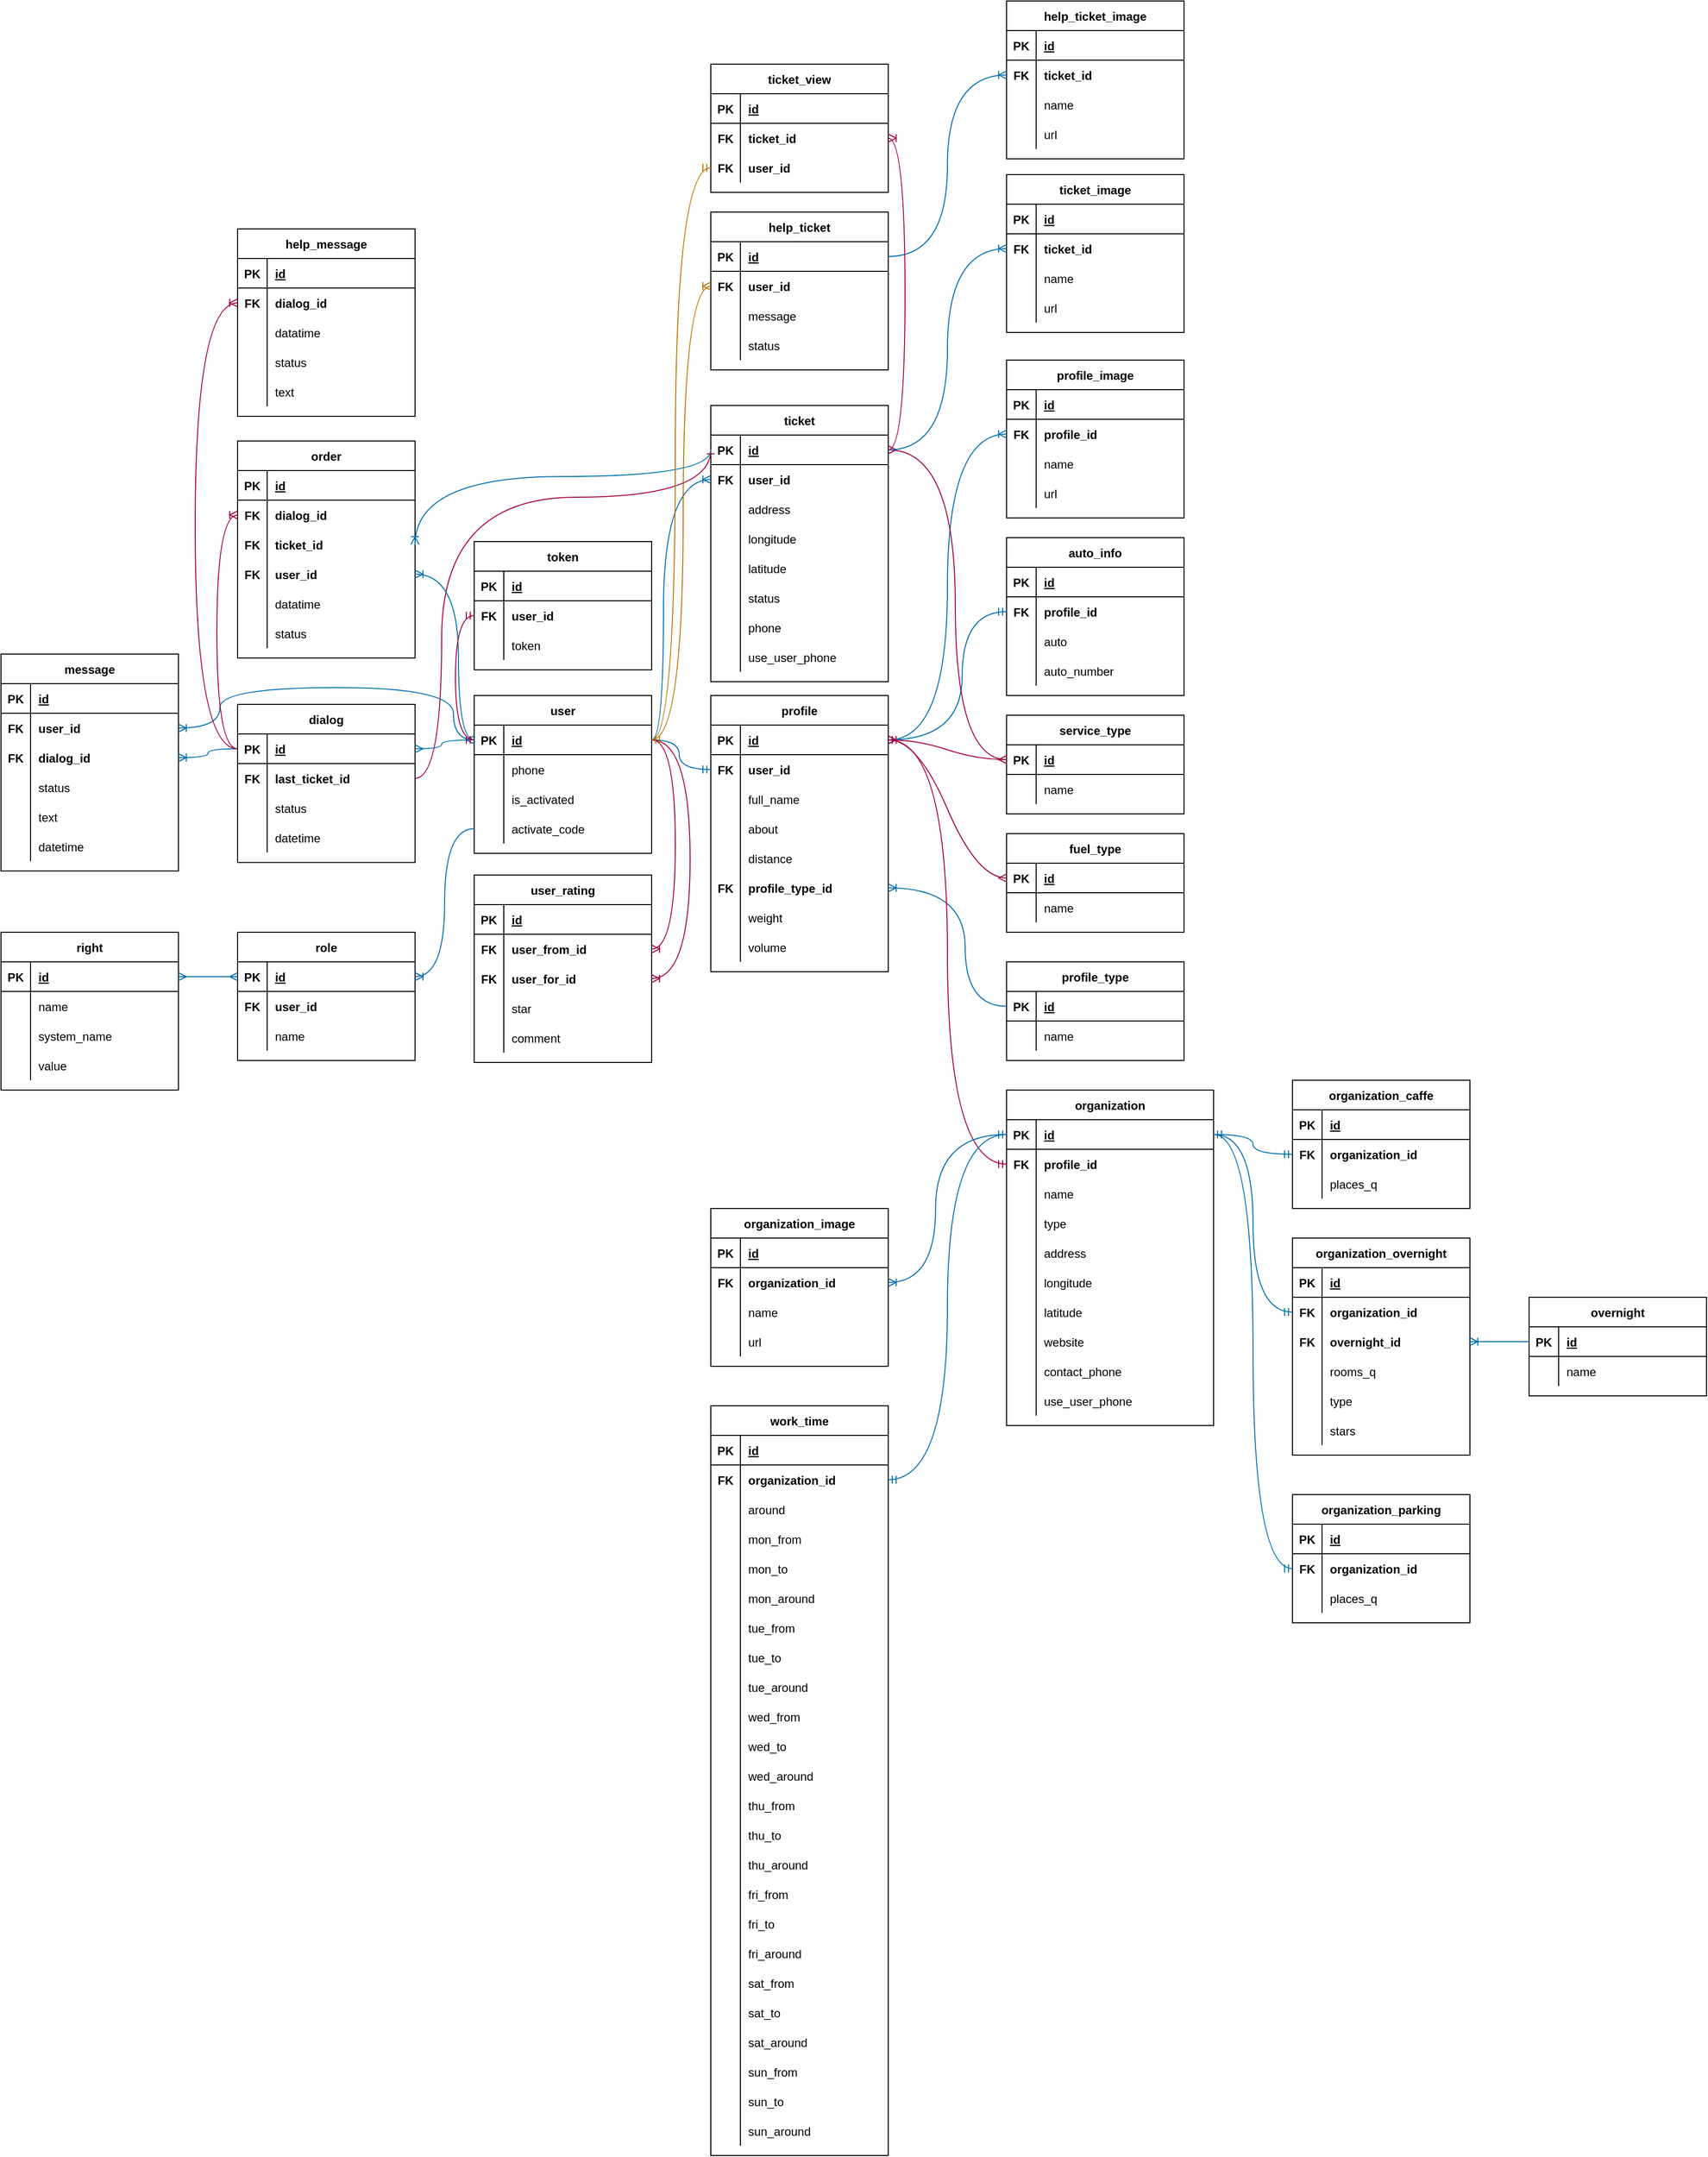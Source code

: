 <mxfile version="16.5.1" type="device"><diagram id="-pCzXGMN-ucwRaRrM9bv" name="Page-1"><mxGraphModel dx="1613" dy="894" grid="0" gridSize="10" guides="1" tooltips="1" connect="1" arrows="1" fold="1" page="0" pageScale="1" pageWidth="850" pageHeight="1100" math="0" shadow="0"><root><mxCell id="0"/><mxCell id="1" parent="0"/><mxCell id="e2z5UaJNadHBLfCHpUqe-2" value="user" style="shape=table;startSize=30;container=1;collapsible=1;childLayout=tableLayout;fixedRows=1;rowLines=0;fontStyle=1;align=center;resizeLast=1;" parent="1" vertex="1"><mxGeometry x="-190" y="320" width="180" height="160" as="geometry"/></mxCell><mxCell id="e2z5UaJNadHBLfCHpUqe-3" value="" style="shape=tableRow;horizontal=0;startSize=0;swimlaneHead=0;swimlaneBody=0;fillColor=none;collapsible=0;dropTarget=0;points=[[0,0.5],[1,0.5]];portConstraint=eastwest;top=0;left=0;right=0;bottom=1;" parent="e2z5UaJNadHBLfCHpUqe-2" vertex="1"><mxGeometry y="30" width="180" height="30" as="geometry"/></mxCell><mxCell id="e2z5UaJNadHBLfCHpUqe-4" value="PK" style="shape=partialRectangle;connectable=0;fillColor=none;top=0;left=0;bottom=0;right=0;fontStyle=1;overflow=hidden;" parent="e2z5UaJNadHBLfCHpUqe-3" vertex="1"><mxGeometry width="30" height="30" as="geometry"><mxRectangle width="30" height="30" as="alternateBounds"/></mxGeometry></mxCell><mxCell id="e2z5UaJNadHBLfCHpUqe-5" value="id" style="shape=partialRectangle;connectable=0;fillColor=none;top=0;left=0;bottom=0;right=0;align=left;spacingLeft=6;fontStyle=5;overflow=hidden;" parent="e2z5UaJNadHBLfCHpUqe-3" vertex="1"><mxGeometry x="30" width="150" height="30" as="geometry"><mxRectangle width="150" height="30" as="alternateBounds"/></mxGeometry></mxCell><mxCell id="e2z5UaJNadHBLfCHpUqe-6" value="" style="shape=tableRow;horizontal=0;startSize=0;swimlaneHead=0;swimlaneBody=0;fillColor=none;collapsible=0;dropTarget=0;points=[[0,0.5],[1,0.5]];portConstraint=eastwest;top=0;left=0;right=0;bottom=0;" parent="e2z5UaJNadHBLfCHpUqe-2" vertex="1"><mxGeometry y="60" width="180" height="30" as="geometry"/></mxCell><mxCell id="e2z5UaJNadHBLfCHpUqe-7" value="" style="shape=partialRectangle;connectable=0;fillColor=none;top=0;left=0;bottom=0;right=0;editable=1;overflow=hidden;" parent="e2z5UaJNadHBLfCHpUqe-6" vertex="1"><mxGeometry width="30" height="30" as="geometry"><mxRectangle width="30" height="30" as="alternateBounds"/></mxGeometry></mxCell><mxCell id="e2z5UaJNadHBLfCHpUqe-8" value="phone" style="shape=partialRectangle;connectable=0;fillColor=none;top=0;left=0;bottom=0;right=0;align=left;spacingLeft=6;overflow=hidden;" parent="e2z5UaJNadHBLfCHpUqe-6" vertex="1"><mxGeometry x="30" width="150" height="30" as="geometry"><mxRectangle width="150" height="30" as="alternateBounds"/></mxGeometry></mxCell><mxCell id="e2z5UaJNadHBLfCHpUqe-9" value="" style="shape=tableRow;horizontal=0;startSize=0;swimlaneHead=0;swimlaneBody=0;fillColor=none;collapsible=0;dropTarget=0;points=[[0,0.5],[1,0.5]];portConstraint=eastwest;top=0;left=0;right=0;bottom=0;" parent="e2z5UaJNadHBLfCHpUqe-2" vertex="1"><mxGeometry y="90" width="180" height="30" as="geometry"/></mxCell><mxCell id="e2z5UaJNadHBLfCHpUqe-10" value="" style="shape=partialRectangle;connectable=0;fillColor=none;top=0;left=0;bottom=0;right=0;editable=1;overflow=hidden;" parent="e2z5UaJNadHBLfCHpUqe-9" vertex="1"><mxGeometry width="30" height="30" as="geometry"><mxRectangle width="30" height="30" as="alternateBounds"/></mxGeometry></mxCell><mxCell id="e2z5UaJNadHBLfCHpUqe-11" value="is_activated" style="shape=partialRectangle;connectable=0;fillColor=none;top=0;left=0;bottom=0;right=0;align=left;spacingLeft=6;overflow=hidden;" parent="e2z5UaJNadHBLfCHpUqe-9" vertex="1"><mxGeometry x="30" width="150" height="30" as="geometry"><mxRectangle width="150" height="30" as="alternateBounds"/></mxGeometry></mxCell><mxCell id="e2z5UaJNadHBLfCHpUqe-12" value="" style="shape=tableRow;horizontal=0;startSize=0;swimlaneHead=0;swimlaneBody=0;fillColor=none;collapsible=0;dropTarget=0;points=[[0,0.5],[1,0.5]];portConstraint=eastwest;top=0;left=0;right=0;bottom=0;" parent="e2z5UaJNadHBLfCHpUqe-2" vertex="1"><mxGeometry y="120" width="180" height="30" as="geometry"/></mxCell><mxCell id="e2z5UaJNadHBLfCHpUqe-13" value="" style="shape=partialRectangle;connectable=0;fillColor=none;top=0;left=0;bottom=0;right=0;editable=1;overflow=hidden;" parent="e2z5UaJNadHBLfCHpUqe-12" vertex="1"><mxGeometry width="30" height="30" as="geometry"><mxRectangle width="30" height="30" as="alternateBounds"/></mxGeometry></mxCell><mxCell id="e2z5UaJNadHBLfCHpUqe-14" value="activate_code" style="shape=partialRectangle;connectable=0;fillColor=none;top=0;left=0;bottom=0;right=0;align=left;spacingLeft=6;overflow=hidden;" parent="e2z5UaJNadHBLfCHpUqe-12" vertex="1"><mxGeometry x="30" width="150" height="30" as="geometry"><mxRectangle width="150" height="30" as="alternateBounds"/></mxGeometry></mxCell><mxCell id="HgMFtWxube3GLmDH81G5-58" value="service_type" style="shape=table;startSize=30;container=1;collapsible=1;childLayout=tableLayout;fixedRows=1;rowLines=0;fontStyle=1;align=center;resizeLast=1;" parent="1" vertex="1"><mxGeometry x="350" y="340" width="180" height="100" as="geometry"><mxRectangle x="530" y="480" width="110" height="30" as="alternateBounds"/></mxGeometry></mxCell><mxCell id="HgMFtWxube3GLmDH81G5-59" value="" style="shape=tableRow;horizontal=0;startSize=0;swimlaneHead=0;swimlaneBody=0;fillColor=none;collapsible=0;dropTarget=0;points=[[0,0.5],[1,0.5]];portConstraint=eastwest;top=0;left=0;right=0;bottom=1;" parent="HgMFtWxube3GLmDH81G5-58" vertex="1"><mxGeometry y="30" width="180" height="30" as="geometry"/></mxCell><mxCell id="HgMFtWxube3GLmDH81G5-60" value="PK" style="shape=partialRectangle;connectable=0;fillColor=none;top=0;left=0;bottom=0;right=0;fontStyle=1;overflow=hidden;" parent="HgMFtWxube3GLmDH81G5-59" vertex="1"><mxGeometry width="30" height="30" as="geometry"><mxRectangle width="30" height="30" as="alternateBounds"/></mxGeometry></mxCell><mxCell id="HgMFtWxube3GLmDH81G5-61" value="id" style="shape=partialRectangle;connectable=0;fillColor=none;top=0;left=0;bottom=0;right=0;align=left;spacingLeft=6;fontStyle=5;overflow=hidden;" parent="HgMFtWxube3GLmDH81G5-59" vertex="1"><mxGeometry x="30" width="150" height="30" as="geometry"><mxRectangle width="150" height="30" as="alternateBounds"/></mxGeometry></mxCell><mxCell id="HgMFtWxube3GLmDH81G5-62" value="" style="shape=tableRow;horizontal=0;startSize=0;swimlaneHead=0;swimlaneBody=0;fillColor=none;collapsible=0;dropTarget=0;points=[[0,0.5],[1,0.5]];portConstraint=eastwest;top=0;left=0;right=0;bottom=0;" parent="HgMFtWxube3GLmDH81G5-58" vertex="1"><mxGeometry y="60" width="180" height="30" as="geometry"/></mxCell><mxCell id="HgMFtWxube3GLmDH81G5-63" value="" style="shape=partialRectangle;connectable=0;fillColor=none;top=0;left=0;bottom=0;right=0;editable=1;overflow=hidden;" parent="HgMFtWxube3GLmDH81G5-62" vertex="1"><mxGeometry width="30" height="30" as="geometry"><mxRectangle width="30" height="30" as="alternateBounds"/></mxGeometry></mxCell><mxCell id="HgMFtWxube3GLmDH81G5-64" value="name" style="shape=partialRectangle;connectable=0;fillColor=none;top=0;left=0;bottom=0;right=0;align=left;spacingLeft=6;overflow=hidden;" parent="HgMFtWxube3GLmDH81G5-62" vertex="1"><mxGeometry x="30" width="150" height="30" as="geometry"><mxRectangle width="150" height="30" as="alternateBounds"/></mxGeometry></mxCell><mxCell id="HgMFtWxube3GLmDH81G5-105" value="fuel_type" style="shape=table;startSize=30;container=1;collapsible=1;childLayout=tableLayout;fixedRows=1;rowLines=0;fontStyle=1;align=center;resizeLast=1;" parent="1" vertex="1"><mxGeometry x="350" y="460" width="180" height="100" as="geometry"/></mxCell><mxCell id="HgMFtWxube3GLmDH81G5-106" value="" style="shape=tableRow;horizontal=0;startSize=0;swimlaneHead=0;swimlaneBody=0;fillColor=none;collapsible=0;dropTarget=0;points=[[0,0.5],[1,0.5]];portConstraint=eastwest;top=0;left=0;right=0;bottom=1;" parent="HgMFtWxube3GLmDH81G5-105" vertex="1"><mxGeometry y="30" width="180" height="30" as="geometry"/></mxCell><mxCell id="HgMFtWxube3GLmDH81G5-107" value="PK" style="shape=partialRectangle;connectable=0;fillColor=none;top=0;left=0;bottom=0;right=0;fontStyle=1;overflow=hidden;" parent="HgMFtWxube3GLmDH81G5-106" vertex="1"><mxGeometry width="30" height="30" as="geometry"><mxRectangle width="30" height="30" as="alternateBounds"/></mxGeometry></mxCell><mxCell id="HgMFtWxube3GLmDH81G5-108" value="id" style="shape=partialRectangle;connectable=0;fillColor=none;top=0;left=0;bottom=0;right=0;align=left;spacingLeft=6;fontStyle=5;overflow=hidden;" parent="HgMFtWxube3GLmDH81G5-106" vertex="1"><mxGeometry x="30" width="150" height="30" as="geometry"><mxRectangle width="150" height="30" as="alternateBounds"/></mxGeometry></mxCell><mxCell id="HgMFtWxube3GLmDH81G5-109" value="" style="shape=tableRow;horizontal=0;startSize=0;swimlaneHead=0;swimlaneBody=0;fillColor=none;collapsible=0;dropTarget=0;points=[[0,0.5],[1,0.5]];portConstraint=eastwest;top=0;left=0;right=0;bottom=0;" parent="HgMFtWxube3GLmDH81G5-105" vertex="1"><mxGeometry y="60" width="180" height="30" as="geometry"/></mxCell><mxCell id="HgMFtWxube3GLmDH81G5-110" value="" style="shape=partialRectangle;connectable=0;fillColor=none;top=0;left=0;bottom=0;right=0;editable=1;overflow=hidden;" parent="HgMFtWxube3GLmDH81G5-109" vertex="1"><mxGeometry width="30" height="30" as="geometry"><mxRectangle width="30" height="30" as="alternateBounds"/></mxGeometry></mxCell><mxCell id="HgMFtWxube3GLmDH81G5-111" value="name" style="shape=partialRectangle;connectable=0;fillColor=none;top=0;left=0;bottom=0;right=0;align=left;spacingLeft=6;overflow=hidden;" parent="HgMFtWxube3GLmDH81G5-109" vertex="1"><mxGeometry x="30" width="150" height="30" as="geometry"><mxRectangle width="150" height="30" as="alternateBounds"/></mxGeometry></mxCell><mxCell id="HgMFtWxube3GLmDH81G5-183" value="profile" style="shape=table;startSize=30;container=1;collapsible=1;childLayout=tableLayout;fixedRows=1;rowLines=0;fontStyle=1;align=center;resizeLast=1;" parent="1" vertex="1"><mxGeometry x="50" y="320" width="180" height="280" as="geometry"/></mxCell><mxCell id="HgMFtWxube3GLmDH81G5-184" value="" style="shape=tableRow;horizontal=0;startSize=0;swimlaneHead=0;swimlaneBody=0;fillColor=none;collapsible=0;dropTarget=0;points=[[0,0.5],[1,0.5]];portConstraint=eastwest;top=0;left=0;right=0;bottom=1;" parent="HgMFtWxube3GLmDH81G5-183" vertex="1"><mxGeometry y="30" width="180" height="30" as="geometry"/></mxCell><mxCell id="HgMFtWxube3GLmDH81G5-185" value="PK" style="shape=partialRectangle;connectable=0;fillColor=none;top=0;left=0;bottom=0;right=0;fontStyle=1;overflow=hidden;" parent="HgMFtWxube3GLmDH81G5-184" vertex="1"><mxGeometry width="30" height="30" as="geometry"><mxRectangle width="30" height="30" as="alternateBounds"/></mxGeometry></mxCell><mxCell id="HgMFtWxube3GLmDH81G5-186" value="id" style="shape=partialRectangle;connectable=0;fillColor=none;top=0;left=0;bottom=0;right=0;align=left;spacingLeft=6;fontStyle=5;overflow=hidden;" parent="HgMFtWxube3GLmDH81G5-184" vertex="1"><mxGeometry x="30" width="150" height="30" as="geometry"><mxRectangle width="150" height="30" as="alternateBounds"/></mxGeometry></mxCell><mxCell id="HgMFtWxube3GLmDH81G5-187" value="" style="shape=tableRow;horizontal=0;startSize=0;swimlaneHead=0;swimlaneBody=0;fillColor=none;collapsible=0;dropTarget=0;points=[[0,0.5],[1,0.5]];portConstraint=eastwest;top=0;left=0;right=0;bottom=0;" parent="HgMFtWxube3GLmDH81G5-183" vertex="1"><mxGeometry y="60" width="180" height="30" as="geometry"/></mxCell><mxCell id="HgMFtWxube3GLmDH81G5-188" value="FK" style="shape=partialRectangle;connectable=0;fillColor=none;top=0;left=0;bottom=0;right=0;editable=1;overflow=hidden;fontStyle=1" parent="HgMFtWxube3GLmDH81G5-187" vertex="1"><mxGeometry width="30" height="30" as="geometry"><mxRectangle width="30" height="30" as="alternateBounds"/></mxGeometry></mxCell><mxCell id="HgMFtWxube3GLmDH81G5-189" value="user_id" style="shape=partialRectangle;connectable=0;fillColor=none;top=0;left=0;bottom=0;right=0;align=left;spacingLeft=6;overflow=hidden;fontStyle=1" parent="HgMFtWxube3GLmDH81G5-187" vertex="1"><mxGeometry x="30" width="150" height="30" as="geometry"><mxRectangle width="150" height="30" as="alternateBounds"/></mxGeometry></mxCell><mxCell id="HgMFtWxube3GLmDH81G5-199" value="" style="shape=tableRow;horizontal=0;startSize=0;swimlaneHead=0;swimlaneBody=0;fillColor=none;collapsible=0;dropTarget=0;points=[[0,0.5],[1,0.5]];portConstraint=eastwest;top=0;left=0;right=0;bottom=0;" parent="HgMFtWxube3GLmDH81G5-183" vertex="1"><mxGeometry y="90" width="180" height="30" as="geometry"/></mxCell><mxCell id="HgMFtWxube3GLmDH81G5-200" value="" style="shape=partialRectangle;connectable=0;fillColor=none;top=0;left=0;bottom=0;right=0;editable=1;overflow=hidden;" parent="HgMFtWxube3GLmDH81G5-199" vertex="1"><mxGeometry width="30" height="30" as="geometry"><mxRectangle width="30" height="30" as="alternateBounds"/></mxGeometry></mxCell><mxCell id="HgMFtWxube3GLmDH81G5-201" value="full_name" style="shape=partialRectangle;connectable=0;fillColor=none;top=0;left=0;bottom=0;right=0;align=left;spacingLeft=6;overflow=hidden;" parent="HgMFtWxube3GLmDH81G5-199" vertex="1"><mxGeometry x="30" width="150" height="30" as="geometry"><mxRectangle width="150" height="30" as="alternateBounds"/></mxGeometry></mxCell><mxCell id="HgMFtWxube3GLmDH81G5-215" value="" style="shape=tableRow;horizontal=0;startSize=0;swimlaneHead=0;swimlaneBody=0;fillColor=none;collapsible=0;dropTarget=0;points=[[0,0.5],[1,0.5]];portConstraint=eastwest;top=0;left=0;right=0;bottom=0;" parent="HgMFtWxube3GLmDH81G5-183" vertex="1"><mxGeometry y="120" width="180" height="30" as="geometry"/></mxCell><mxCell id="HgMFtWxube3GLmDH81G5-216" value="" style="shape=partialRectangle;connectable=0;fillColor=none;top=0;left=0;bottom=0;right=0;editable=1;overflow=hidden;" parent="HgMFtWxube3GLmDH81G5-215" vertex="1"><mxGeometry width="30" height="30" as="geometry"><mxRectangle width="30" height="30" as="alternateBounds"/></mxGeometry></mxCell><mxCell id="HgMFtWxube3GLmDH81G5-217" value="about" style="shape=partialRectangle;connectable=0;fillColor=none;top=0;left=0;bottom=0;right=0;align=left;spacingLeft=6;overflow=hidden;" parent="HgMFtWxube3GLmDH81G5-215" vertex="1"><mxGeometry x="30" width="150" height="30" as="geometry"><mxRectangle width="150" height="30" as="alternateBounds"/></mxGeometry></mxCell><mxCell id="HgMFtWxube3GLmDH81G5-218" value="" style="shape=tableRow;horizontal=0;startSize=0;swimlaneHead=0;swimlaneBody=0;fillColor=none;collapsible=0;dropTarget=0;points=[[0,0.5],[1,0.5]];portConstraint=eastwest;top=0;left=0;right=0;bottom=0;" parent="HgMFtWxube3GLmDH81G5-183" vertex="1"><mxGeometry y="150" width="180" height="30" as="geometry"/></mxCell><mxCell id="HgMFtWxube3GLmDH81G5-219" value="" style="shape=partialRectangle;connectable=0;fillColor=none;top=0;left=0;bottom=0;right=0;editable=1;overflow=hidden;" parent="HgMFtWxube3GLmDH81G5-218" vertex="1"><mxGeometry width="30" height="30" as="geometry"><mxRectangle width="30" height="30" as="alternateBounds"/></mxGeometry></mxCell><mxCell id="HgMFtWxube3GLmDH81G5-220" value="distance" style="shape=partialRectangle;connectable=0;fillColor=none;top=0;left=0;bottom=0;right=0;align=left;spacingLeft=6;overflow=hidden;" parent="HgMFtWxube3GLmDH81G5-218" vertex="1"><mxGeometry x="30" width="150" height="30" as="geometry"><mxRectangle width="150" height="30" as="alternateBounds"/></mxGeometry></mxCell><mxCell id="HgMFtWxube3GLmDH81G5-472" value="" style="shape=tableRow;horizontal=0;startSize=0;swimlaneHead=0;swimlaneBody=0;fillColor=none;collapsible=0;dropTarget=0;points=[[0,0.5],[1,0.5]];portConstraint=eastwest;top=0;left=0;right=0;bottom=0;" parent="HgMFtWxube3GLmDH81G5-183" vertex="1"><mxGeometry y="180" width="180" height="30" as="geometry"/></mxCell><mxCell id="HgMFtWxube3GLmDH81G5-473" value="FK" style="shape=partialRectangle;connectable=0;fillColor=none;top=0;left=0;bottom=0;right=0;editable=1;overflow=hidden;fontStyle=1" parent="HgMFtWxube3GLmDH81G5-472" vertex="1"><mxGeometry width="30" height="30" as="geometry"><mxRectangle width="30" height="30" as="alternateBounds"/></mxGeometry></mxCell><mxCell id="HgMFtWxube3GLmDH81G5-474" value="profile_type_id" style="shape=partialRectangle;connectable=0;fillColor=none;top=0;left=0;bottom=0;right=0;align=left;spacingLeft=6;overflow=hidden;fontStyle=1" parent="HgMFtWxube3GLmDH81G5-472" vertex="1"><mxGeometry x="30" width="150" height="30" as="geometry"><mxRectangle width="150" height="30" as="alternateBounds"/></mxGeometry></mxCell><mxCell id="HgMFtWxube3GLmDH81G5-221" value="" style="shape=tableRow;horizontal=0;startSize=0;swimlaneHead=0;swimlaneBody=0;fillColor=none;collapsible=0;dropTarget=0;points=[[0,0.5],[1,0.5]];portConstraint=eastwest;top=0;left=0;right=0;bottom=0;" parent="HgMFtWxube3GLmDH81G5-183" vertex="1"><mxGeometry y="210" width="180" height="30" as="geometry"/></mxCell><mxCell id="HgMFtWxube3GLmDH81G5-222" value="" style="shape=partialRectangle;connectable=0;fillColor=none;top=0;left=0;bottom=0;right=0;editable=1;overflow=hidden;" parent="HgMFtWxube3GLmDH81G5-221" vertex="1"><mxGeometry width="30" height="30" as="geometry"><mxRectangle width="30" height="30" as="alternateBounds"/></mxGeometry></mxCell><mxCell id="HgMFtWxube3GLmDH81G5-223" value="weight" style="shape=partialRectangle;connectable=0;fillColor=none;top=0;left=0;bottom=0;right=0;align=left;spacingLeft=6;overflow=hidden;" parent="HgMFtWxube3GLmDH81G5-221" vertex="1"><mxGeometry x="30" width="150" height="30" as="geometry"><mxRectangle width="150" height="30" as="alternateBounds"/></mxGeometry></mxCell><mxCell id="HgMFtWxube3GLmDH81G5-224" value="" style="shape=tableRow;horizontal=0;startSize=0;swimlaneHead=0;swimlaneBody=0;fillColor=none;collapsible=0;dropTarget=0;points=[[0,0.5],[1,0.5]];portConstraint=eastwest;top=0;left=0;right=0;bottom=0;" parent="HgMFtWxube3GLmDH81G5-183" vertex="1"><mxGeometry y="240" width="180" height="30" as="geometry"/></mxCell><mxCell id="HgMFtWxube3GLmDH81G5-225" value="" style="shape=partialRectangle;connectable=0;fillColor=none;top=0;left=0;bottom=0;right=0;editable=1;overflow=hidden;" parent="HgMFtWxube3GLmDH81G5-224" vertex="1"><mxGeometry width="30" height="30" as="geometry"><mxRectangle width="30" height="30" as="alternateBounds"/></mxGeometry></mxCell><mxCell id="HgMFtWxube3GLmDH81G5-226" value="volume" style="shape=partialRectangle;connectable=0;fillColor=none;top=0;left=0;bottom=0;right=0;align=left;spacingLeft=6;overflow=hidden;" parent="HgMFtWxube3GLmDH81G5-224" vertex="1"><mxGeometry x="30" width="150" height="30" as="geometry"><mxRectangle width="150" height="30" as="alternateBounds"/></mxGeometry></mxCell><mxCell id="HgMFtWxube3GLmDH81G5-202" value="auto_info" style="shape=table;startSize=30;container=1;collapsible=1;childLayout=tableLayout;fixedRows=1;rowLines=0;fontStyle=1;align=center;resizeLast=1;" parent="1" vertex="1"><mxGeometry x="350" y="160" width="180" height="160" as="geometry"/></mxCell><mxCell id="HgMFtWxube3GLmDH81G5-203" value="" style="shape=tableRow;horizontal=0;startSize=0;swimlaneHead=0;swimlaneBody=0;fillColor=none;collapsible=0;dropTarget=0;points=[[0,0.5],[1,0.5]];portConstraint=eastwest;top=0;left=0;right=0;bottom=1;" parent="HgMFtWxube3GLmDH81G5-202" vertex="1"><mxGeometry y="30" width="180" height="30" as="geometry"/></mxCell><mxCell id="HgMFtWxube3GLmDH81G5-204" value="PK" style="shape=partialRectangle;connectable=0;fillColor=none;top=0;left=0;bottom=0;right=0;fontStyle=1;overflow=hidden;" parent="HgMFtWxube3GLmDH81G5-203" vertex="1"><mxGeometry width="30" height="30" as="geometry"><mxRectangle width="30" height="30" as="alternateBounds"/></mxGeometry></mxCell><mxCell id="HgMFtWxube3GLmDH81G5-205" value="id" style="shape=partialRectangle;connectable=0;fillColor=none;top=0;left=0;bottom=0;right=0;align=left;spacingLeft=6;fontStyle=5;overflow=hidden;" parent="HgMFtWxube3GLmDH81G5-203" vertex="1"><mxGeometry x="30" width="150" height="30" as="geometry"><mxRectangle width="150" height="30" as="alternateBounds"/></mxGeometry></mxCell><mxCell id="HgMFtWxube3GLmDH81G5-206" value="" style="shape=tableRow;horizontal=0;startSize=0;swimlaneHead=0;swimlaneBody=0;fillColor=none;collapsible=0;dropTarget=0;points=[[0,0.5],[1,0.5]];portConstraint=eastwest;top=0;left=0;right=0;bottom=0;" parent="HgMFtWxube3GLmDH81G5-202" vertex="1"><mxGeometry y="60" width="180" height="30" as="geometry"/></mxCell><mxCell id="HgMFtWxube3GLmDH81G5-207" value="FK" style="shape=partialRectangle;connectable=0;fillColor=none;top=0;left=0;bottom=0;right=0;editable=1;overflow=hidden;fontStyle=1" parent="HgMFtWxube3GLmDH81G5-206" vertex="1"><mxGeometry width="30" height="30" as="geometry"><mxRectangle width="30" height="30" as="alternateBounds"/></mxGeometry></mxCell><mxCell id="HgMFtWxube3GLmDH81G5-208" value="profile_id" style="shape=partialRectangle;connectable=0;fillColor=none;top=0;left=0;bottom=0;right=0;align=left;spacingLeft=6;overflow=hidden;fontStyle=1" parent="HgMFtWxube3GLmDH81G5-206" vertex="1"><mxGeometry x="30" width="150" height="30" as="geometry"><mxRectangle width="150" height="30" as="alternateBounds"/></mxGeometry></mxCell><mxCell id="HgMFtWxube3GLmDH81G5-209" value="" style="shape=tableRow;horizontal=0;startSize=0;swimlaneHead=0;swimlaneBody=0;fillColor=none;collapsible=0;dropTarget=0;points=[[0,0.5],[1,0.5]];portConstraint=eastwest;top=0;left=0;right=0;bottom=0;" parent="HgMFtWxube3GLmDH81G5-202" vertex="1"><mxGeometry y="90" width="180" height="30" as="geometry"/></mxCell><mxCell id="HgMFtWxube3GLmDH81G5-210" value="" style="shape=partialRectangle;connectable=0;fillColor=none;top=0;left=0;bottom=0;right=0;editable=1;overflow=hidden;" parent="HgMFtWxube3GLmDH81G5-209" vertex="1"><mxGeometry width="30" height="30" as="geometry"><mxRectangle width="30" height="30" as="alternateBounds"/></mxGeometry></mxCell><mxCell id="HgMFtWxube3GLmDH81G5-211" value="auto" style="shape=partialRectangle;connectable=0;fillColor=none;top=0;left=0;bottom=0;right=0;align=left;spacingLeft=6;overflow=hidden;" parent="HgMFtWxube3GLmDH81G5-209" vertex="1"><mxGeometry x="30" width="150" height="30" as="geometry"><mxRectangle width="150" height="30" as="alternateBounds"/></mxGeometry></mxCell><mxCell id="HgMFtWxube3GLmDH81G5-212" value="" style="shape=tableRow;horizontal=0;startSize=0;swimlaneHead=0;swimlaneBody=0;fillColor=none;collapsible=0;dropTarget=0;points=[[0,0.5],[1,0.5]];portConstraint=eastwest;top=0;left=0;right=0;bottom=0;" parent="HgMFtWxube3GLmDH81G5-202" vertex="1"><mxGeometry y="120" width="180" height="30" as="geometry"/></mxCell><mxCell id="HgMFtWxube3GLmDH81G5-213" value="" style="shape=partialRectangle;connectable=0;fillColor=none;top=0;left=0;bottom=0;right=0;editable=1;overflow=hidden;" parent="HgMFtWxube3GLmDH81G5-212" vertex="1"><mxGeometry width="30" height="30" as="geometry"><mxRectangle width="30" height="30" as="alternateBounds"/></mxGeometry></mxCell><mxCell id="HgMFtWxube3GLmDH81G5-214" value="auto_number" style="shape=partialRectangle;connectable=0;fillColor=none;top=0;left=0;bottom=0;right=0;align=left;spacingLeft=6;overflow=hidden;" parent="HgMFtWxube3GLmDH81G5-212" vertex="1"><mxGeometry x="30" width="150" height="30" as="geometry"><mxRectangle width="150" height="30" as="alternateBounds"/></mxGeometry></mxCell><mxCell id="HgMFtWxube3GLmDH81G5-227" value="profile_type" style="shape=table;startSize=30;container=1;collapsible=1;childLayout=tableLayout;fixedRows=1;rowLines=0;fontStyle=1;align=center;resizeLast=1;" parent="1" vertex="1"><mxGeometry x="350" y="590" width="180" height="100" as="geometry"/></mxCell><mxCell id="HgMFtWxube3GLmDH81G5-228" value="" style="shape=tableRow;horizontal=0;startSize=0;swimlaneHead=0;swimlaneBody=0;fillColor=none;collapsible=0;dropTarget=0;points=[[0,0.5],[1,0.5]];portConstraint=eastwest;top=0;left=0;right=0;bottom=1;" parent="HgMFtWxube3GLmDH81G5-227" vertex="1"><mxGeometry y="30" width="180" height="30" as="geometry"/></mxCell><mxCell id="HgMFtWxube3GLmDH81G5-229" value="PK" style="shape=partialRectangle;connectable=0;fillColor=none;top=0;left=0;bottom=0;right=0;fontStyle=1;overflow=hidden;" parent="HgMFtWxube3GLmDH81G5-228" vertex="1"><mxGeometry width="30" height="30" as="geometry"><mxRectangle width="30" height="30" as="alternateBounds"/></mxGeometry></mxCell><mxCell id="HgMFtWxube3GLmDH81G5-230" value="id" style="shape=partialRectangle;connectable=0;fillColor=none;top=0;left=0;bottom=0;right=0;align=left;spacingLeft=6;fontStyle=5;overflow=hidden;" parent="HgMFtWxube3GLmDH81G5-228" vertex="1"><mxGeometry x="30" width="150" height="30" as="geometry"><mxRectangle width="150" height="30" as="alternateBounds"/></mxGeometry></mxCell><mxCell id="HgMFtWxube3GLmDH81G5-231" value="" style="shape=tableRow;horizontal=0;startSize=0;swimlaneHead=0;swimlaneBody=0;fillColor=none;collapsible=0;dropTarget=0;points=[[0,0.5],[1,0.5]];portConstraint=eastwest;top=0;left=0;right=0;bottom=0;" parent="HgMFtWxube3GLmDH81G5-227" vertex="1"><mxGeometry y="60" width="180" height="30" as="geometry"/></mxCell><mxCell id="HgMFtWxube3GLmDH81G5-232" value="" style="shape=partialRectangle;connectable=0;fillColor=none;top=0;left=0;bottom=0;right=0;editable=1;overflow=hidden;" parent="HgMFtWxube3GLmDH81G5-231" vertex="1"><mxGeometry width="30" height="30" as="geometry"><mxRectangle width="30" height="30" as="alternateBounds"/></mxGeometry></mxCell><mxCell id="HgMFtWxube3GLmDH81G5-233" value="name" style="shape=partialRectangle;connectable=0;fillColor=none;top=0;left=0;bottom=0;right=0;align=left;spacingLeft=6;overflow=hidden;" parent="HgMFtWxube3GLmDH81G5-231" vertex="1"><mxGeometry x="30" width="150" height="30" as="geometry"><mxRectangle width="150" height="30" as="alternateBounds"/></mxGeometry></mxCell><mxCell id="HgMFtWxube3GLmDH81G5-236" value="" style="edgeStyle=orthogonalEdgeStyle;fontSize=12;html=1;endArrow=ERoneToMany;rounded=0;exitX=0;exitY=0.5;exitDx=0;exitDy=0;curved=1;fillColor=#1ba1e2;strokeColor=#006EAF;entryX=1;entryY=0.5;entryDx=0;entryDy=0;" parent="1" source="HgMFtWxube3GLmDH81G5-228" target="HgMFtWxube3GLmDH81G5-472" edge="1"><mxGeometry width="100" height="100" relative="1" as="geometry"><mxPoint x="280" y="730" as="sourcePoint"/><mxPoint x="248" y="501" as="targetPoint"/><Array as="points"><mxPoint x="308" y="635"/><mxPoint x="308" y="515"/></Array></mxGeometry></mxCell><mxCell id="HgMFtWxube3GLmDH81G5-241" value="" style="edgeStyle=orthogonalEdgeStyle;fontSize=12;html=1;endArrow=ERmandOne;startArrow=ERmandOne;rounded=0;entryX=0;entryY=0.5;entryDx=0;entryDy=0;exitX=1;exitY=0.5;exitDx=0;exitDy=0;curved=1;fillColor=#1ba1e2;strokeColor=#006EAF;" parent="1" source="e2z5UaJNadHBLfCHpUqe-3" target="HgMFtWxube3GLmDH81G5-187" edge="1"><mxGeometry width="100" height="100" relative="1" as="geometry"><mxPoint x="-10" y="425" as="sourcePoint"/><mxPoint x="260" y="360" as="targetPoint"/><Array as="points"><mxPoint x="18" y="365"/><mxPoint x="18" y="395"/></Array></mxGeometry></mxCell><mxCell id="HgMFtWxube3GLmDH81G5-242" value="organization" style="shape=table;startSize=30;container=1;collapsible=1;childLayout=tableLayout;fixedRows=1;rowLines=0;fontStyle=1;align=center;resizeLast=1;" parent="1" vertex="1"><mxGeometry x="350" y="720" width="210" height="340" as="geometry"><mxRectangle x="530" y="480" width="110" height="30" as="alternateBounds"/></mxGeometry></mxCell><mxCell id="HgMFtWxube3GLmDH81G5-243" value="" style="shape=tableRow;horizontal=0;startSize=0;swimlaneHead=0;swimlaneBody=0;fillColor=none;collapsible=0;dropTarget=0;points=[[0,0.5],[1,0.5]];portConstraint=eastwest;top=0;left=0;right=0;bottom=1;" parent="HgMFtWxube3GLmDH81G5-242" vertex="1"><mxGeometry y="30" width="210" height="30" as="geometry"/></mxCell><mxCell id="HgMFtWxube3GLmDH81G5-244" value="PK" style="shape=partialRectangle;connectable=0;fillColor=none;top=0;left=0;bottom=0;right=0;fontStyle=1;overflow=hidden;" parent="HgMFtWxube3GLmDH81G5-243" vertex="1"><mxGeometry width="30" height="30" as="geometry"><mxRectangle width="30" height="30" as="alternateBounds"/></mxGeometry></mxCell><mxCell id="HgMFtWxube3GLmDH81G5-245" value="id" style="shape=partialRectangle;connectable=0;fillColor=none;top=0;left=0;bottom=0;right=0;align=left;spacingLeft=6;fontStyle=5;overflow=hidden;" parent="HgMFtWxube3GLmDH81G5-243" vertex="1"><mxGeometry x="30" width="180" height="30" as="geometry"><mxRectangle width="180" height="30" as="alternateBounds"/></mxGeometry></mxCell><mxCell id="HgMFtWxube3GLmDH81G5-456" value="" style="shape=tableRow;horizontal=0;startSize=0;swimlaneHead=0;swimlaneBody=0;fillColor=none;collapsible=0;dropTarget=0;points=[[0,0.5],[1,0.5]];portConstraint=eastwest;top=0;left=0;right=0;bottom=0;" parent="HgMFtWxube3GLmDH81G5-242" vertex="1"><mxGeometry y="60" width="210" height="30" as="geometry"/></mxCell><mxCell id="HgMFtWxube3GLmDH81G5-457" value="FK" style="shape=partialRectangle;connectable=0;fillColor=none;top=0;left=0;bottom=0;right=0;editable=1;overflow=hidden;fontStyle=1" parent="HgMFtWxube3GLmDH81G5-456" vertex="1"><mxGeometry width="30" height="30" as="geometry"><mxRectangle width="30" height="30" as="alternateBounds"/></mxGeometry></mxCell><mxCell id="HgMFtWxube3GLmDH81G5-458" value="profile_id" style="shape=partialRectangle;connectable=0;fillColor=none;top=0;left=0;bottom=0;right=0;align=left;spacingLeft=6;overflow=hidden;fontStyle=1" parent="HgMFtWxube3GLmDH81G5-456" vertex="1"><mxGeometry x="30" width="180" height="30" as="geometry"><mxRectangle width="180" height="30" as="alternateBounds"/></mxGeometry></mxCell><mxCell id="HgMFtWxube3GLmDH81G5-246" value="" style="shape=tableRow;horizontal=0;startSize=0;swimlaneHead=0;swimlaneBody=0;fillColor=none;collapsible=0;dropTarget=0;points=[[0,0.5],[1,0.5]];portConstraint=eastwest;top=0;left=0;right=0;bottom=0;" parent="HgMFtWxube3GLmDH81G5-242" vertex="1"><mxGeometry y="90" width="210" height="30" as="geometry"/></mxCell><mxCell id="HgMFtWxube3GLmDH81G5-247" value="" style="shape=partialRectangle;connectable=0;fillColor=none;top=0;left=0;bottom=0;right=0;editable=1;overflow=hidden;" parent="HgMFtWxube3GLmDH81G5-246" vertex="1"><mxGeometry width="30" height="30" as="geometry"><mxRectangle width="30" height="30" as="alternateBounds"/></mxGeometry></mxCell><mxCell id="HgMFtWxube3GLmDH81G5-248" value="name" style="shape=partialRectangle;connectable=0;fillColor=none;top=0;left=0;bottom=0;right=0;align=left;spacingLeft=6;overflow=hidden;" parent="HgMFtWxube3GLmDH81G5-246" vertex="1"><mxGeometry x="30" width="180" height="30" as="geometry"><mxRectangle width="180" height="30" as="alternateBounds"/></mxGeometry></mxCell><mxCell id="HgMFtWxube3GLmDH81G5-407" value="" style="shape=tableRow;horizontal=0;startSize=0;swimlaneHead=0;swimlaneBody=0;fillColor=none;collapsible=0;dropTarget=0;points=[[0,0.5],[1,0.5]];portConstraint=eastwest;top=0;left=0;right=0;bottom=0;" parent="HgMFtWxube3GLmDH81G5-242" vertex="1"><mxGeometry y="120" width="210" height="30" as="geometry"/></mxCell><mxCell id="HgMFtWxube3GLmDH81G5-408" value="" style="shape=partialRectangle;connectable=0;fillColor=none;top=0;left=0;bottom=0;right=0;editable=1;overflow=hidden;" parent="HgMFtWxube3GLmDH81G5-407" vertex="1"><mxGeometry width="30" height="30" as="geometry"><mxRectangle width="30" height="30" as="alternateBounds"/></mxGeometry></mxCell><mxCell id="HgMFtWxube3GLmDH81G5-409" value="type" style="shape=partialRectangle;connectable=0;fillColor=none;top=0;left=0;bottom=0;right=0;align=left;spacingLeft=6;overflow=hidden;" parent="HgMFtWxube3GLmDH81G5-407" vertex="1"><mxGeometry x="30" width="180" height="30" as="geometry"><mxRectangle width="180" height="30" as="alternateBounds"/></mxGeometry></mxCell><mxCell id="HgMFtWxube3GLmDH81G5-318" value="" style="shape=tableRow;horizontal=0;startSize=0;swimlaneHead=0;swimlaneBody=0;fillColor=none;collapsible=0;dropTarget=0;points=[[0,0.5],[1,0.5]];portConstraint=eastwest;top=0;left=0;right=0;bottom=0;" parent="HgMFtWxube3GLmDH81G5-242" vertex="1"><mxGeometry y="150" width="210" height="30" as="geometry"/></mxCell><mxCell id="HgMFtWxube3GLmDH81G5-319" value="" style="shape=partialRectangle;connectable=0;fillColor=none;top=0;left=0;bottom=0;right=0;editable=1;overflow=hidden;" parent="HgMFtWxube3GLmDH81G5-318" vertex="1"><mxGeometry width="30" height="30" as="geometry"><mxRectangle width="30" height="30" as="alternateBounds"/></mxGeometry></mxCell><mxCell id="HgMFtWxube3GLmDH81G5-320" value="address" style="shape=partialRectangle;connectable=0;fillColor=none;top=0;left=0;bottom=0;right=0;align=left;spacingLeft=6;overflow=hidden;" parent="HgMFtWxube3GLmDH81G5-318" vertex="1"><mxGeometry x="30" width="180" height="30" as="geometry"><mxRectangle width="180" height="30" as="alternateBounds"/></mxGeometry></mxCell><mxCell id="HgMFtWxube3GLmDH81G5-1006" value="" style="shape=tableRow;horizontal=0;startSize=0;swimlaneHead=0;swimlaneBody=0;fillColor=none;collapsible=0;dropTarget=0;points=[[0,0.5],[1,0.5]];portConstraint=eastwest;top=0;left=0;right=0;bottom=0;" parent="HgMFtWxube3GLmDH81G5-242" vertex="1"><mxGeometry y="180" width="210" height="30" as="geometry"/></mxCell><mxCell id="HgMFtWxube3GLmDH81G5-1007" value="" style="shape=partialRectangle;connectable=0;fillColor=none;top=0;left=0;bottom=0;right=0;editable=1;overflow=hidden;" parent="HgMFtWxube3GLmDH81G5-1006" vertex="1"><mxGeometry width="30" height="30" as="geometry"><mxRectangle width="30" height="30" as="alternateBounds"/></mxGeometry></mxCell><mxCell id="HgMFtWxube3GLmDH81G5-1008" value="longitude" style="shape=partialRectangle;connectable=0;fillColor=none;top=0;left=0;bottom=0;right=0;align=left;spacingLeft=6;overflow=hidden;" parent="HgMFtWxube3GLmDH81G5-1006" vertex="1"><mxGeometry x="30" width="180" height="30" as="geometry"><mxRectangle width="180" height="30" as="alternateBounds"/></mxGeometry></mxCell><mxCell id="HgMFtWxube3GLmDH81G5-1009" value="" style="shape=tableRow;horizontal=0;startSize=0;swimlaneHead=0;swimlaneBody=0;fillColor=none;collapsible=0;dropTarget=0;points=[[0,0.5],[1,0.5]];portConstraint=eastwest;top=0;left=0;right=0;bottom=0;" parent="HgMFtWxube3GLmDH81G5-242" vertex="1"><mxGeometry y="210" width="210" height="30" as="geometry"/></mxCell><mxCell id="HgMFtWxube3GLmDH81G5-1010" value="" style="shape=partialRectangle;connectable=0;fillColor=none;top=0;left=0;bottom=0;right=0;editable=1;overflow=hidden;" parent="HgMFtWxube3GLmDH81G5-1009" vertex="1"><mxGeometry width="30" height="30" as="geometry"><mxRectangle width="30" height="30" as="alternateBounds"/></mxGeometry></mxCell><mxCell id="HgMFtWxube3GLmDH81G5-1011" value="latitude" style="shape=partialRectangle;connectable=0;fillColor=none;top=0;left=0;bottom=0;right=0;align=left;spacingLeft=6;overflow=hidden;" parent="HgMFtWxube3GLmDH81G5-1009" vertex="1"><mxGeometry x="30" width="180" height="30" as="geometry"><mxRectangle width="180" height="30" as="alternateBounds"/></mxGeometry></mxCell><mxCell id="HgMFtWxube3GLmDH81G5-410" value="" style="shape=tableRow;horizontal=0;startSize=0;swimlaneHead=0;swimlaneBody=0;fillColor=none;collapsible=0;dropTarget=0;points=[[0,0.5],[1,0.5]];portConstraint=eastwest;top=0;left=0;right=0;bottom=0;" parent="HgMFtWxube3GLmDH81G5-242" vertex="1"><mxGeometry y="240" width="210" height="30" as="geometry"/></mxCell><mxCell id="HgMFtWxube3GLmDH81G5-411" value="" style="shape=partialRectangle;connectable=0;fillColor=none;top=0;left=0;bottom=0;right=0;editable=1;overflow=hidden;" parent="HgMFtWxube3GLmDH81G5-410" vertex="1"><mxGeometry width="30" height="30" as="geometry"><mxRectangle width="30" height="30" as="alternateBounds"/></mxGeometry></mxCell><mxCell id="HgMFtWxube3GLmDH81G5-412" value="website" style="shape=partialRectangle;connectable=0;fillColor=none;top=0;left=0;bottom=0;right=0;align=left;spacingLeft=6;overflow=hidden;" parent="HgMFtWxube3GLmDH81G5-410" vertex="1"><mxGeometry x="30" width="180" height="30" as="geometry"><mxRectangle width="180" height="30" as="alternateBounds"/></mxGeometry></mxCell><mxCell id="HgMFtWxube3GLmDH81G5-253" value="" style="shape=tableRow;horizontal=0;startSize=0;swimlaneHead=0;swimlaneBody=0;fillColor=none;collapsible=0;dropTarget=0;points=[[0,0.5],[1,0.5]];portConstraint=eastwest;top=0;left=0;right=0;bottom=0;" parent="HgMFtWxube3GLmDH81G5-242" vertex="1"><mxGeometry y="270" width="210" height="30" as="geometry"/></mxCell><mxCell id="HgMFtWxube3GLmDH81G5-254" value="" style="shape=partialRectangle;connectable=0;fillColor=none;top=0;left=0;bottom=0;right=0;editable=1;overflow=hidden;" parent="HgMFtWxube3GLmDH81G5-253" vertex="1"><mxGeometry width="30" height="30" as="geometry"><mxRectangle width="30" height="30" as="alternateBounds"/></mxGeometry></mxCell><mxCell id="HgMFtWxube3GLmDH81G5-255" value="contact_phone" style="shape=partialRectangle;connectable=0;fillColor=none;top=0;left=0;bottom=0;right=0;align=left;spacingLeft=6;overflow=hidden;" parent="HgMFtWxube3GLmDH81G5-253" vertex="1"><mxGeometry x="30" width="180" height="30" as="geometry"><mxRectangle width="180" height="30" as="alternateBounds"/></mxGeometry></mxCell><mxCell id="HgMFtWxube3GLmDH81G5-259" value="" style="shape=tableRow;horizontal=0;startSize=0;swimlaneHead=0;swimlaneBody=0;fillColor=none;collapsible=0;dropTarget=0;points=[[0,0.5],[1,0.5]];portConstraint=eastwest;top=0;left=0;right=0;bottom=0;" parent="HgMFtWxube3GLmDH81G5-242" vertex="1"><mxGeometry y="300" width="210" height="30" as="geometry"/></mxCell><mxCell id="HgMFtWxube3GLmDH81G5-260" value="" style="shape=partialRectangle;connectable=0;fillColor=none;top=0;left=0;bottom=0;right=0;editable=1;overflow=hidden;" parent="HgMFtWxube3GLmDH81G5-259" vertex="1"><mxGeometry width="30" height="30" as="geometry"><mxRectangle width="30" height="30" as="alternateBounds"/></mxGeometry></mxCell><mxCell id="HgMFtWxube3GLmDH81G5-261" value="use_user_phone" style="shape=partialRectangle;connectable=0;fillColor=none;top=0;left=0;bottom=0;right=0;align=left;spacingLeft=6;overflow=hidden;" parent="HgMFtWxube3GLmDH81G5-259" vertex="1"><mxGeometry x="30" width="180" height="30" as="geometry"><mxRectangle width="180" height="30" as="alternateBounds"/></mxGeometry></mxCell><mxCell id="HgMFtWxube3GLmDH81G5-250" value="" style="edgeStyle=orthogonalEdgeStyle;fontSize=12;html=1;endArrow=ERmandOne;startArrow=ERmandOne;rounded=0;entryX=0;entryY=0.5;entryDx=0;entryDy=0;exitX=1;exitY=0.5;exitDx=0;exitDy=0;curved=1;fillColor=#1ba1e2;strokeColor=#006EAF;" parent="1" source="HgMFtWxube3GLmDH81G5-184" target="HgMFtWxube3GLmDH81G5-206" edge="1"><mxGeometry width="100" height="100" relative="1" as="geometry"><mxPoint x="210" y="270" as="sourcePoint"/><mxPoint x="270" y="210.0" as="targetPoint"/><Array as="points"><mxPoint x="305" y="365"/><mxPoint x="305" y="235"/></Array></mxGeometry></mxCell><mxCell id="HgMFtWxube3GLmDH81G5-252" value="" style="edgeStyle=orthogonalEdgeStyle;fontSize=12;html=1;endArrow=ERmandOne;startArrow=ERmandOne;rounded=0;entryX=0;entryY=0.5;entryDx=0;entryDy=0;curved=1;exitX=1;exitY=0.5;exitDx=0;exitDy=0;fillColor=#d80073;strokeColor=#A50040;" parent="1" source="HgMFtWxube3GLmDH81G5-184" target="HgMFtWxube3GLmDH81G5-456" edge="1"><mxGeometry width="100" height="100" relative="1" as="geometry"><mxPoint x="243" y="555" as="sourcePoint"/><mxPoint x="290" y="730" as="targetPoint"/></mxGeometry></mxCell><mxCell id="HgMFtWxube3GLmDH81G5-292" value="organization_caffe" style="shape=table;startSize=30;container=1;collapsible=1;childLayout=tableLayout;fixedRows=1;rowLines=0;fontStyle=1;align=center;resizeLast=1;" parent="1" vertex="1"><mxGeometry x="640" y="710" width="180" height="130" as="geometry"/></mxCell><mxCell id="HgMFtWxube3GLmDH81G5-293" value="" style="shape=tableRow;horizontal=0;startSize=0;swimlaneHead=0;swimlaneBody=0;fillColor=none;collapsible=0;dropTarget=0;points=[[0,0.5],[1,0.5]];portConstraint=eastwest;top=0;left=0;right=0;bottom=1;" parent="HgMFtWxube3GLmDH81G5-292" vertex="1"><mxGeometry y="30" width="180" height="30" as="geometry"/></mxCell><mxCell id="HgMFtWxube3GLmDH81G5-294" value="PK" style="shape=partialRectangle;connectable=0;fillColor=none;top=0;left=0;bottom=0;right=0;fontStyle=1;overflow=hidden;" parent="HgMFtWxube3GLmDH81G5-293" vertex="1"><mxGeometry width="30" height="30" as="geometry"><mxRectangle width="30" height="30" as="alternateBounds"/></mxGeometry></mxCell><mxCell id="HgMFtWxube3GLmDH81G5-295" value="id" style="shape=partialRectangle;connectable=0;fillColor=none;top=0;left=0;bottom=0;right=0;align=left;spacingLeft=6;fontStyle=5;overflow=hidden;" parent="HgMFtWxube3GLmDH81G5-293" vertex="1"><mxGeometry x="30" width="150" height="30" as="geometry"><mxRectangle width="150" height="30" as="alternateBounds"/></mxGeometry></mxCell><mxCell id="HgMFtWxube3GLmDH81G5-453" value="" style="shape=tableRow;horizontal=0;startSize=0;swimlaneHead=0;swimlaneBody=0;fillColor=none;collapsible=0;dropTarget=0;points=[[0,0.5],[1,0.5]];portConstraint=eastwest;top=0;left=0;right=0;bottom=0;" parent="HgMFtWxube3GLmDH81G5-292" vertex="1"><mxGeometry y="60" width="180" height="30" as="geometry"/></mxCell><mxCell id="HgMFtWxube3GLmDH81G5-454" value="FK" style="shape=partialRectangle;connectable=0;fillColor=none;top=0;left=0;bottom=0;right=0;editable=1;overflow=hidden;fontStyle=1" parent="HgMFtWxube3GLmDH81G5-453" vertex="1"><mxGeometry width="30" height="30" as="geometry"><mxRectangle width="30" height="30" as="alternateBounds"/></mxGeometry></mxCell><mxCell id="HgMFtWxube3GLmDH81G5-455" value="organization_id" style="shape=partialRectangle;connectable=0;fillColor=none;top=0;left=0;bottom=0;right=0;align=left;spacingLeft=6;overflow=hidden;fontStyle=1" parent="HgMFtWxube3GLmDH81G5-453" vertex="1"><mxGeometry x="30" width="150" height="30" as="geometry"><mxRectangle width="150" height="30" as="alternateBounds"/></mxGeometry></mxCell><mxCell id="HgMFtWxube3GLmDH81G5-299" value="" style="shape=tableRow;horizontal=0;startSize=0;swimlaneHead=0;swimlaneBody=0;fillColor=none;collapsible=0;dropTarget=0;points=[[0,0.5],[1,0.5]];portConstraint=eastwest;top=0;left=0;right=0;bottom=0;" parent="HgMFtWxube3GLmDH81G5-292" vertex="1"><mxGeometry y="90" width="180" height="30" as="geometry"/></mxCell><mxCell id="HgMFtWxube3GLmDH81G5-300" value="" style="shape=partialRectangle;connectable=0;fillColor=none;top=0;left=0;bottom=0;right=0;editable=1;overflow=hidden;" parent="HgMFtWxube3GLmDH81G5-299" vertex="1"><mxGeometry width="30" height="30" as="geometry"><mxRectangle width="30" height="30" as="alternateBounds"/></mxGeometry></mxCell><mxCell id="HgMFtWxube3GLmDH81G5-301" value="places_q" style="shape=partialRectangle;connectable=0;fillColor=none;top=0;left=0;bottom=0;right=0;align=left;spacingLeft=6;overflow=hidden;" parent="HgMFtWxube3GLmDH81G5-299" vertex="1"><mxGeometry x="30" width="150" height="30" as="geometry"><mxRectangle width="150" height="30" as="alternateBounds"/></mxGeometry></mxCell><mxCell id="HgMFtWxube3GLmDH81G5-317" value="" style="edgeStyle=orthogonalEdgeStyle;fontSize=12;html=1;endArrow=ERmandOne;startArrow=ERmandOne;rounded=0;entryX=0;entryY=0.5;entryDx=0;entryDy=0;exitX=1;exitY=0.5;exitDx=0;exitDy=0;curved=1;fillColor=#1ba1e2;strokeColor=#006EAF;" parent="1" source="HgMFtWxube3GLmDH81G5-243" target="HgMFtWxube3GLmDH81G5-453" edge="1"><mxGeometry width="100" height="100" relative="1" as="geometry"><mxPoint x="520" y="855" as="sourcePoint"/><mxPoint x="590" y="590" as="targetPoint"/><Array as="points"><mxPoint x="600" y="765"/><mxPoint x="600" y="785"/></Array></mxGeometry></mxCell><mxCell id="HgMFtWxube3GLmDH81G5-321" value="work_time" style="shape=table;startSize=30;container=1;collapsible=1;childLayout=tableLayout;fixedRows=1;rowLines=0;fontStyle=1;align=center;resizeLast=1;" parent="1" vertex="1"><mxGeometry x="50" y="1040" width="180" height="760.0" as="geometry"/></mxCell><mxCell id="HgMFtWxube3GLmDH81G5-322" value="" style="shape=tableRow;horizontal=0;startSize=0;swimlaneHead=0;swimlaneBody=0;fillColor=none;collapsible=0;dropTarget=0;points=[[0,0.5],[1,0.5]];portConstraint=eastwest;top=0;left=0;right=0;bottom=1;" parent="HgMFtWxube3GLmDH81G5-321" vertex="1"><mxGeometry y="30" width="180" height="30" as="geometry"/></mxCell><mxCell id="HgMFtWxube3GLmDH81G5-323" value="PK" style="shape=partialRectangle;connectable=0;fillColor=none;top=0;left=0;bottom=0;right=0;fontStyle=1;overflow=hidden;" parent="HgMFtWxube3GLmDH81G5-322" vertex="1"><mxGeometry width="30" height="30" as="geometry"><mxRectangle width="30" height="30" as="alternateBounds"/></mxGeometry></mxCell><mxCell id="HgMFtWxube3GLmDH81G5-324" value="id" style="shape=partialRectangle;connectable=0;fillColor=none;top=0;left=0;bottom=0;right=0;align=left;spacingLeft=6;fontStyle=5;overflow=hidden;" parent="HgMFtWxube3GLmDH81G5-322" vertex="1"><mxGeometry x="30" width="150" height="30" as="geometry"><mxRectangle width="150" height="30" as="alternateBounds"/></mxGeometry></mxCell><mxCell id="HgMFtWxube3GLmDH81G5-404" value="" style="shape=tableRow;horizontal=0;startSize=0;swimlaneHead=0;swimlaneBody=0;fillColor=none;collapsible=0;dropTarget=0;points=[[0,0.5],[1,0.5]];portConstraint=eastwest;top=0;left=0;right=0;bottom=0;" parent="HgMFtWxube3GLmDH81G5-321" vertex="1"><mxGeometry y="60" width="180" height="30" as="geometry"/></mxCell><mxCell id="HgMFtWxube3GLmDH81G5-405" value="FK" style="shape=partialRectangle;connectable=0;fillColor=none;top=0;left=0;bottom=0;right=0;editable=1;overflow=hidden;fontStyle=1" parent="HgMFtWxube3GLmDH81G5-404" vertex="1"><mxGeometry width="30" height="30" as="geometry"><mxRectangle width="30" height="30" as="alternateBounds"/></mxGeometry></mxCell><mxCell id="HgMFtWxube3GLmDH81G5-406" value="organization_id" style="shape=partialRectangle;connectable=0;fillColor=none;top=0;left=0;bottom=0;right=0;align=left;spacingLeft=6;overflow=hidden;fontStyle=1" parent="HgMFtWxube3GLmDH81G5-404" vertex="1"><mxGeometry x="30" width="150" height="30" as="geometry"><mxRectangle width="150" height="30" as="alternateBounds"/></mxGeometry></mxCell><mxCell id="HgMFtWxube3GLmDH81G5-401" value="" style="shape=tableRow;horizontal=0;startSize=0;swimlaneHead=0;swimlaneBody=0;fillColor=none;collapsible=0;dropTarget=0;points=[[0,0.5],[1,0.5]];portConstraint=eastwest;top=0;left=0;right=0;bottom=0;" parent="HgMFtWxube3GLmDH81G5-321" vertex="1"><mxGeometry y="90" width="180" height="30" as="geometry"/></mxCell><mxCell id="HgMFtWxube3GLmDH81G5-402" value="" style="shape=partialRectangle;connectable=0;fillColor=none;top=0;left=0;bottom=0;right=0;editable=1;overflow=hidden;" parent="HgMFtWxube3GLmDH81G5-401" vertex="1"><mxGeometry width="30" height="30" as="geometry"><mxRectangle width="30" height="30" as="alternateBounds"/></mxGeometry></mxCell><mxCell id="HgMFtWxube3GLmDH81G5-403" value="around" style="shape=partialRectangle;connectable=0;fillColor=none;top=0;left=0;bottom=0;right=0;align=left;spacingLeft=6;overflow=hidden;" parent="HgMFtWxube3GLmDH81G5-401" vertex="1"><mxGeometry x="30" width="150" height="30" as="geometry"><mxRectangle width="150" height="30" as="alternateBounds"/></mxGeometry></mxCell><mxCell id="HgMFtWxube3GLmDH81G5-325" value="" style="shape=tableRow;horizontal=0;startSize=0;swimlaneHead=0;swimlaneBody=0;fillColor=none;collapsible=0;dropTarget=0;points=[[0,0.5],[1,0.5]];portConstraint=eastwest;top=0;left=0;right=0;bottom=0;" parent="HgMFtWxube3GLmDH81G5-321" vertex="1"><mxGeometry y="120" width="180" height="30" as="geometry"/></mxCell><mxCell id="HgMFtWxube3GLmDH81G5-326" value="" style="shape=partialRectangle;connectable=0;fillColor=none;top=0;left=0;bottom=0;right=0;editable=1;overflow=hidden;" parent="HgMFtWxube3GLmDH81G5-325" vertex="1"><mxGeometry width="30" height="30" as="geometry"><mxRectangle width="30" height="30" as="alternateBounds"/></mxGeometry></mxCell><mxCell id="HgMFtWxube3GLmDH81G5-327" value="mon_from" style="shape=partialRectangle;connectable=0;fillColor=none;top=0;left=0;bottom=0;right=0;align=left;spacingLeft=6;overflow=hidden;" parent="HgMFtWxube3GLmDH81G5-325" vertex="1"><mxGeometry x="30" width="150" height="30" as="geometry"><mxRectangle width="150" height="30" as="alternateBounds"/></mxGeometry></mxCell><mxCell id="HgMFtWxube3GLmDH81G5-328" value="" style="shape=tableRow;horizontal=0;startSize=0;swimlaneHead=0;swimlaneBody=0;fillColor=none;collapsible=0;dropTarget=0;points=[[0,0.5],[1,0.5]];portConstraint=eastwest;top=0;left=0;right=0;bottom=0;" parent="HgMFtWxube3GLmDH81G5-321" vertex="1"><mxGeometry y="150" width="180" height="30" as="geometry"/></mxCell><mxCell id="HgMFtWxube3GLmDH81G5-329" value="" style="shape=partialRectangle;connectable=0;fillColor=none;top=0;left=0;bottom=0;right=0;editable=1;overflow=hidden;" parent="HgMFtWxube3GLmDH81G5-328" vertex="1"><mxGeometry width="30" height="30" as="geometry"><mxRectangle width="30" height="30" as="alternateBounds"/></mxGeometry></mxCell><mxCell id="HgMFtWxube3GLmDH81G5-330" value="mon_to" style="shape=partialRectangle;connectable=0;fillColor=none;top=0;left=0;bottom=0;right=0;align=left;spacingLeft=6;overflow=hidden;" parent="HgMFtWxube3GLmDH81G5-328" vertex="1"><mxGeometry x="30" width="150" height="30" as="geometry"><mxRectangle width="150" height="30" as="alternateBounds"/></mxGeometry></mxCell><mxCell id="HgMFtWxube3GLmDH81G5-344" value="" style="shape=tableRow;horizontal=0;startSize=0;swimlaneHead=0;swimlaneBody=0;fillColor=none;collapsible=0;dropTarget=0;points=[[0,0.5],[1,0.5]];portConstraint=eastwest;top=0;left=0;right=0;bottom=0;" parent="HgMFtWxube3GLmDH81G5-321" vertex="1"><mxGeometry y="180" width="180" height="30" as="geometry"/></mxCell><mxCell id="HgMFtWxube3GLmDH81G5-345" value="" style="shape=partialRectangle;connectable=0;fillColor=none;top=0;left=0;bottom=0;right=0;editable=1;overflow=hidden;" parent="HgMFtWxube3GLmDH81G5-344" vertex="1"><mxGeometry width="30" height="30" as="geometry"><mxRectangle width="30" height="30" as="alternateBounds"/></mxGeometry></mxCell><mxCell id="HgMFtWxube3GLmDH81G5-346" value="mon_around" style="shape=partialRectangle;connectable=0;fillColor=none;top=0;left=0;bottom=0;right=0;align=left;spacingLeft=6;overflow=hidden;" parent="HgMFtWxube3GLmDH81G5-344" vertex="1"><mxGeometry x="30" width="150" height="30" as="geometry"><mxRectangle width="150" height="30" as="alternateBounds"/></mxGeometry></mxCell><mxCell id="HgMFtWxube3GLmDH81G5-331" value="" style="shape=tableRow;horizontal=0;startSize=0;swimlaneHead=0;swimlaneBody=0;fillColor=none;collapsible=0;dropTarget=0;points=[[0,0.5],[1,0.5]];portConstraint=eastwest;top=0;left=0;right=0;bottom=0;" parent="HgMFtWxube3GLmDH81G5-321" vertex="1"><mxGeometry y="210" width="180" height="30" as="geometry"/></mxCell><mxCell id="HgMFtWxube3GLmDH81G5-332" value="" style="shape=partialRectangle;connectable=0;fillColor=none;top=0;left=0;bottom=0;right=0;editable=1;overflow=hidden;" parent="HgMFtWxube3GLmDH81G5-331" vertex="1"><mxGeometry width="30" height="30" as="geometry"><mxRectangle width="30" height="30" as="alternateBounds"/></mxGeometry></mxCell><mxCell id="HgMFtWxube3GLmDH81G5-333" value="tue_from" style="shape=partialRectangle;connectable=0;fillColor=none;top=0;left=0;bottom=0;right=0;align=left;spacingLeft=6;overflow=hidden;" parent="HgMFtWxube3GLmDH81G5-331" vertex="1"><mxGeometry x="30" width="150" height="30" as="geometry"><mxRectangle width="150" height="30" as="alternateBounds"/></mxGeometry></mxCell><mxCell id="HgMFtWxube3GLmDH81G5-334" value="" style="shape=tableRow;horizontal=0;startSize=0;swimlaneHead=0;swimlaneBody=0;fillColor=none;collapsible=0;dropTarget=0;points=[[0,0.5],[1,0.5]];portConstraint=eastwest;top=0;left=0;right=0;bottom=0;" parent="HgMFtWxube3GLmDH81G5-321" vertex="1"><mxGeometry y="240" width="180" height="30" as="geometry"/></mxCell><mxCell id="HgMFtWxube3GLmDH81G5-335" value="" style="shape=partialRectangle;connectable=0;fillColor=none;top=0;left=0;bottom=0;right=0;editable=1;overflow=hidden;" parent="HgMFtWxube3GLmDH81G5-334" vertex="1"><mxGeometry width="30" height="30" as="geometry"><mxRectangle width="30" height="30" as="alternateBounds"/></mxGeometry></mxCell><mxCell id="HgMFtWxube3GLmDH81G5-336" value="tue_to" style="shape=partialRectangle;connectable=0;fillColor=none;top=0;left=0;bottom=0;right=0;align=left;spacingLeft=6;overflow=hidden;" parent="HgMFtWxube3GLmDH81G5-334" vertex="1"><mxGeometry x="30" width="150" height="30" as="geometry"><mxRectangle width="150" height="30" as="alternateBounds"/></mxGeometry></mxCell><mxCell id="HgMFtWxube3GLmDH81G5-337" value="" style="shape=tableRow;horizontal=0;startSize=0;swimlaneHead=0;swimlaneBody=0;fillColor=none;collapsible=0;dropTarget=0;points=[[0,0.5],[1,0.5]];portConstraint=eastwest;top=0;left=0;right=0;bottom=0;" parent="HgMFtWxube3GLmDH81G5-321" vertex="1"><mxGeometry y="270" width="180" height="30" as="geometry"/></mxCell><mxCell id="HgMFtWxube3GLmDH81G5-338" value="" style="shape=partialRectangle;connectable=0;fillColor=none;top=0;left=0;bottom=0;right=0;editable=1;overflow=hidden;" parent="HgMFtWxube3GLmDH81G5-337" vertex="1"><mxGeometry width="30" height="30" as="geometry"><mxRectangle width="30" height="30" as="alternateBounds"/></mxGeometry></mxCell><mxCell id="HgMFtWxube3GLmDH81G5-339" value="tue_around" style="shape=partialRectangle;connectable=0;fillColor=none;top=0;left=0;bottom=0;right=0;align=left;spacingLeft=6;overflow=hidden;" parent="HgMFtWxube3GLmDH81G5-337" vertex="1"><mxGeometry x="30" width="150" height="30" as="geometry"><mxRectangle width="150" height="30" as="alternateBounds"/></mxGeometry></mxCell><mxCell id="HgMFtWxube3GLmDH81G5-356" value="" style="shape=tableRow;horizontal=0;startSize=0;swimlaneHead=0;swimlaneBody=0;fillColor=none;collapsible=0;dropTarget=0;points=[[0,0.5],[1,0.5]];portConstraint=eastwest;top=0;left=0;right=0;bottom=0;" parent="HgMFtWxube3GLmDH81G5-321" vertex="1"><mxGeometry y="300" width="180" height="30" as="geometry"/></mxCell><mxCell id="HgMFtWxube3GLmDH81G5-357" value="" style="shape=partialRectangle;connectable=0;fillColor=none;top=0;left=0;bottom=0;right=0;editable=1;overflow=hidden;" parent="HgMFtWxube3GLmDH81G5-356" vertex="1"><mxGeometry width="30" height="30" as="geometry"><mxRectangle width="30" height="30" as="alternateBounds"/></mxGeometry></mxCell><mxCell id="HgMFtWxube3GLmDH81G5-358" value="wed_from" style="shape=partialRectangle;connectable=0;fillColor=none;top=0;left=0;bottom=0;right=0;align=left;spacingLeft=6;overflow=hidden;" parent="HgMFtWxube3GLmDH81G5-356" vertex="1"><mxGeometry x="30" width="150" height="30" as="geometry"><mxRectangle width="150" height="30" as="alternateBounds"/></mxGeometry></mxCell><mxCell id="HgMFtWxube3GLmDH81G5-359" value="" style="shape=tableRow;horizontal=0;startSize=0;swimlaneHead=0;swimlaneBody=0;fillColor=none;collapsible=0;dropTarget=0;points=[[0,0.5],[1,0.5]];portConstraint=eastwest;top=0;left=0;right=0;bottom=0;" parent="HgMFtWxube3GLmDH81G5-321" vertex="1"><mxGeometry y="330" width="180" height="30" as="geometry"/></mxCell><mxCell id="HgMFtWxube3GLmDH81G5-360" value="" style="shape=partialRectangle;connectable=0;fillColor=none;top=0;left=0;bottom=0;right=0;editable=1;overflow=hidden;" parent="HgMFtWxube3GLmDH81G5-359" vertex="1"><mxGeometry width="30" height="30" as="geometry"><mxRectangle width="30" height="30" as="alternateBounds"/></mxGeometry></mxCell><mxCell id="HgMFtWxube3GLmDH81G5-361" value="wed_to" style="shape=partialRectangle;connectable=0;fillColor=none;top=0;left=0;bottom=0;right=0;align=left;spacingLeft=6;overflow=hidden;" parent="HgMFtWxube3GLmDH81G5-359" vertex="1"><mxGeometry x="30" width="150" height="30" as="geometry"><mxRectangle width="150" height="30" as="alternateBounds"/></mxGeometry></mxCell><mxCell id="HgMFtWxube3GLmDH81G5-362" value="" style="shape=tableRow;horizontal=0;startSize=0;swimlaneHead=0;swimlaneBody=0;fillColor=none;collapsible=0;dropTarget=0;points=[[0,0.5],[1,0.5]];portConstraint=eastwest;top=0;left=0;right=0;bottom=0;" parent="HgMFtWxube3GLmDH81G5-321" vertex="1"><mxGeometry y="360" width="180" height="30" as="geometry"/></mxCell><mxCell id="HgMFtWxube3GLmDH81G5-363" value="" style="shape=partialRectangle;connectable=0;fillColor=none;top=0;left=0;bottom=0;right=0;editable=1;overflow=hidden;" parent="HgMFtWxube3GLmDH81G5-362" vertex="1"><mxGeometry width="30" height="30" as="geometry"><mxRectangle width="30" height="30" as="alternateBounds"/></mxGeometry></mxCell><mxCell id="HgMFtWxube3GLmDH81G5-364" value="wed_around" style="shape=partialRectangle;connectable=0;fillColor=none;top=0;left=0;bottom=0;right=0;align=left;spacingLeft=6;overflow=hidden;" parent="HgMFtWxube3GLmDH81G5-362" vertex="1"><mxGeometry x="30" width="150" height="30" as="geometry"><mxRectangle width="150" height="30" as="alternateBounds"/></mxGeometry></mxCell><mxCell id="HgMFtWxube3GLmDH81G5-365" value="" style="shape=tableRow;horizontal=0;startSize=0;swimlaneHead=0;swimlaneBody=0;fillColor=none;collapsible=0;dropTarget=0;points=[[0,0.5],[1,0.5]];portConstraint=eastwest;top=0;left=0;right=0;bottom=0;" parent="HgMFtWxube3GLmDH81G5-321" vertex="1"><mxGeometry y="390" width="180" height="30" as="geometry"/></mxCell><mxCell id="HgMFtWxube3GLmDH81G5-366" value="" style="shape=partialRectangle;connectable=0;fillColor=none;top=0;left=0;bottom=0;right=0;editable=1;overflow=hidden;" parent="HgMFtWxube3GLmDH81G5-365" vertex="1"><mxGeometry width="30" height="30" as="geometry"><mxRectangle width="30" height="30" as="alternateBounds"/></mxGeometry></mxCell><mxCell id="HgMFtWxube3GLmDH81G5-367" value="thu_from" style="shape=partialRectangle;connectable=0;fillColor=none;top=0;left=0;bottom=0;right=0;align=left;spacingLeft=6;overflow=hidden;" parent="HgMFtWxube3GLmDH81G5-365" vertex="1"><mxGeometry x="30" width="150" height="30" as="geometry"><mxRectangle width="150" height="30" as="alternateBounds"/></mxGeometry></mxCell><mxCell id="HgMFtWxube3GLmDH81G5-368" value="" style="shape=tableRow;horizontal=0;startSize=0;swimlaneHead=0;swimlaneBody=0;fillColor=none;collapsible=0;dropTarget=0;points=[[0,0.5],[1,0.5]];portConstraint=eastwest;top=0;left=0;right=0;bottom=0;" parent="HgMFtWxube3GLmDH81G5-321" vertex="1"><mxGeometry y="420" width="180" height="30" as="geometry"/></mxCell><mxCell id="HgMFtWxube3GLmDH81G5-369" value="" style="shape=partialRectangle;connectable=0;fillColor=none;top=0;left=0;bottom=0;right=0;editable=1;overflow=hidden;" parent="HgMFtWxube3GLmDH81G5-368" vertex="1"><mxGeometry width="30" height="30" as="geometry"><mxRectangle width="30" height="30" as="alternateBounds"/></mxGeometry></mxCell><mxCell id="HgMFtWxube3GLmDH81G5-370" value="thu_to" style="shape=partialRectangle;connectable=0;fillColor=none;top=0;left=0;bottom=0;right=0;align=left;spacingLeft=6;overflow=hidden;" parent="HgMFtWxube3GLmDH81G5-368" vertex="1"><mxGeometry x="30" width="150" height="30" as="geometry"><mxRectangle width="150" height="30" as="alternateBounds"/></mxGeometry></mxCell><mxCell id="HgMFtWxube3GLmDH81G5-371" value="" style="shape=tableRow;horizontal=0;startSize=0;swimlaneHead=0;swimlaneBody=0;fillColor=none;collapsible=0;dropTarget=0;points=[[0,0.5],[1,0.5]];portConstraint=eastwest;top=0;left=0;right=0;bottom=0;" parent="HgMFtWxube3GLmDH81G5-321" vertex="1"><mxGeometry y="450" width="180" height="30" as="geometry"/></mxCell><mxCell id="HgMFtWxube3GLmDH81G5-372" value="" style="shape=partialRectangle;connectable=0;fillColor=none;top=0;left=0;bottom=0;right=0;editable=1;overflow=hidden;" parent="HgMFtWxube3GLmDH81G5-371" vertex="1"><mxGeometry width="30" height="30" as="geometry"><mxRectangle width="30" height="30" as="alternateBounds"/></mxGeometry></mxCell><mxCell id="HgMFtWxube3GLmDH81G5-373" value="thu_around" style="shape=partialRectangle;connectable=0;fillColor=none;top=0;left=0;bottom=0;right=0;align=left;spacingLeft=6;overflow=hidden;" parent="HgMFtWxube3GLmDH81G5-371" vertex="1"><mxGeometry x="30" width="150" height="30" as="geometry"><mxRectangle width="150" height="30" as="alternateBounds"/></mxGeometry></mxCell><mxCell id="HgMFtWxube3GLmDH81G5-374" value="" style="shape=tableRow;horizontal=0;startSize=0;swimlaneHead=0;swimlaneBody=0;fillColor=none;collapsible=0;dropTarget=0;points=[[0,0.5],[1,0.5]];portConstraint=eastwest;top=0;left=0;right=0;bottom=0;" parent="HgMFtWxube3GLmDH81G5-321" vertex="1"><mxGeometry y="480" width="180" height="30" as="geometry"/></mxCell><mxCell id="HgMFtWxube3GLmDH81G5-375" value="" style="shape=partialRectangle;connectable=0;fillColor=none;top=0;left=0;bottom=0;right=0;editable=1;overflow=hidden;" parent="HgMFtWxube3GLmDH81G5-374" vertex="1"><mxGeometry width="30" height="30" as="geometry"><mxRectangle width="30" height="30" as="alternateBounds"/></mxGeometry></mxCell><mxCell id="HgMFtWxube3GLmDH81G5-376" value="fri_from" style="shape=partialRectangle;connectable=0;fillColor=none;top=0;left=0;bottom=0;right=0;align=left;spacingLeft=6;overflow=hidden;" parent="HgMFtWxube3GLmDH81G5-374" vertex="1"><mxGeometry x="30" width="150" height="30" as="geometry"><mxRectangle width="150" height="30" as="alternateBounds"/></mxGeometry></mxCell><mxCell id="HgMFtWxube3GLmDH81G5-377" value="" style="shape=tableRow;horizontal=0;startSize=0;swimlaneHead=0;swimlaneBody=0;fillColor=none;collapsible=0;dropTarget=0;points=[[0,0.5],[1,0.5]];portConstraint=eastwest;top=0;left=0;right=0;bottom=0;" parent="HgMFtWxube3GLmDH81G5-321" vertex="1"><mxGeometry y="510" width="180" height="30" as="geometry"/></mxCell><mxCell id="HgMFtWxube3GLmDH81G5-378" value="" style="shape=partialRectangle;connectable=0;fillColor=none;top=0;left=0;bottom=0;right=0;editable=1;overflow=hidden;" parent="HgMFtWxube3GLmDH81G5-377" vertex="1"><mxGeometry width="30" height="30" as="geometry"><mxRectangle width="30" height="30" as="alternateBounds"/></mxGeometry></mxCell><mxCell id="HgMFtWxube3GLmDH81G5-379" value="fri_to" style="shape=partialRectangle;connectable=0;fillColor=none;top=0;left=0;bottom=0;right=0;align=left;spacingLeft=6;overflow=hidden;" parent="HgMFtWxube3GLmDH81G5-377" vertex="1"><mxGeometry x="30" width="150" height="30" as="geometry"><mxRectangle width="150" height="30" as="alternateBounds"/></mxGeometry></mxCell><mxCell id="HgMFtWxube3GLmDH81G5-380" value="" style="shape=tableRow;horizontal=0;startSize=0;swimlaneHead=0;swimlaneBody=0;fillColor=none;collapsible=0;dropTarget=0;points=[[0,0.5],[1,0.5]];portConstraint=eastwest;top=0;left=0;right=0;bottom=0;" parent="HgMFtWxube3GLmDH81G5-321" vertex="1"><mxGeometry y="540" width="180" height="30" as="geometry"/></mxCell><mxCell id="HgMFtWxube3GLmDH81G5-381" value="" style="shape=partialRectangle;connectable=0;fillColor=none;top=0;left=0;bottom=0;right=0;editable=1;overflow=hidden;" parent="HgMFtWxube3GLmDH81G5-380" vertex="1"><mxGeometry width="30" height="30" as="geometry"><mxRectangle width="30" height="30" as="alternateBounds"/></mxGeometry></mxCell><mxCell id="HgMFtWxube3GLmDH81G5-382" value="fri_around" style="shape=partialRectangle;connectable=0;fillColor=none;top=0;left=0;bottom=0;right=0;align=left;spacingLeft=6;overflow=hidden;" parent="HgMFtWxube3GLmDH81G5-380" vertex="1"><mxGeometry x="30" width="150" height="30" as="geometry"><mxRectangle width="150" height="30" as="alternateBounds"/></mxGeometry></mxCell><mxCell id="HgMFtWxube3GLmDH81G5-383" value="" style="shape=tableRow;horizontal=0;startSize=0;swimlaneHead=0;swimlaneBody=0;fillColor=none;collapsible=0;dropTarget=0;points=[[0,0.5],[1,0.5]];portConstraint=eastwest;top=0;left=0;right=0;bottom=0;" parent="HgMFtWxube3GLmDH81G5-321" vertex="1"><mxGeometry y="570" width="180" height="30" as="geometry"/></mxCell><mxCell id="HgMFtWxube3GLmDH81G5-384" value="" style="shape=partialRectangle;connectable=0;fillColor=none;top=0;left=0;bottom=0;right=0;editable=1;overflow=hidden;" parent="HgMFtWxube3GLmDH81G5-383" vertex="1"><mxGeometry width="30" height="30" as="geometry"><mxRectangle width="30" height="30" as="alternateBounds"/></mxGeometry></mxCell><mxCell id="HgMFtWxube3GLmDH81G5-385" value="sat_from" style="shape=partialRectangle;connectable=0;fillColor=none;top=0;left=0;bottom=0;right=0;align=left;spacingLeft=6;overflow=hidden;" parent="HgMFtWxube3GLmDH81G5-383" vertex="1"><mxGeometry x="30" width="150" height="30" as="geometry"><mxRectangle width="150" height="30" as="alternateBounds"/></mxGeometry></mxCell><mxCell id="HgMFtWxube3GLmDH81G5-386" value="" style="shape=tableRow;horizontal=0;startSize=0;swimlaneHead=0;swimlaneBody=0;fillColor=none;collapsible=0;dropTarget=0;points=[[0,0.5],[1,0.5]];portConstraint=eastwest;top=0;left=0;right=0;bottom=0;" parent="HgMFtWxube3GLmDH81G5-321" vertex="1"><mxGeometry y="600" width="180" height="30" as="geometry"/></mxCell><mxCell id="HgMFtWxube3GLmDH81G5-387" value="" style="shape=partialRectangle;connectable=0;fillColor=none;top=0;left=0;bottom=0;right=0;editable=1;overflow=hidden;" parent="HgMFtWxube3GLmDH81G5-386" vertex="1"><mxGeometry width="30" height="30" as="geometry"><mxRectangle width="30" height="30" as="alternateBounds"/></mxGeometry></mxCell><mxCell id="HgMFtWxube3GLmDH81G5-388" value="sat_to" style="shape=partialRectangle;connectable=0;fillColor=none;top=0;left=0;bottom=0;right=0;align=left;spacingLeft=6;overflow=hidden;" parent="HgMFtWxube3GLmDH81G5-386" vertex="1"><mxGeometry x="30" width="150" height="30" as="geometry"><mxRectangle width="150" height="30" as="alternateBounds"/></mxGeometry></mxCell><mxCell id="HgMFtWxube3GLmDH81G5-389" value="" style="shape=tableRow;horizontal=0;startSize=0;swimlaneHead=0;swimlaneBody=0;fillColor=none;collapsible=0;dropTarget=0;points=[[0,0.5],[1,0.5]];portConstraint=eastwest;top=0;left=0;right=0;bottom=0;" parent="HgMFtWxube3GLmDH81G5-321" vertex="1"><mxGeometry y="630" width="180" height="30" as="geometry"/></mxCell><mxCell id="HgMFtWxube3GLmDH81G5-390" value="" style="shape=partialRectangle;connectable=0;fillColor=none;top=0;left=0;bottom=0;right=0;editable=1;overflow=hidden;" parent="HgMFtWxube3GLmDH81G5-389" vertex="1"><mxGeometry width="30" height="30" as="geometry"><mxRectangle width="30" height="30" as="alternateBounds"/></mxGeometry></mxCell><mxCell id="HgMFtWxube3GLmDH81G5-391" value="sat_around" style="shape=partialRectangle;connectable=0;fillColor=none;top=0;left=0;bottom=0;right=0;align=left;spacingLeft=6;overflow=hidden;" parent="HgMFtWxube3GLmDH81G5-389" vertex="1"><mxGeometry x="30" width="150" height="30" as="geometry"><mxRectangle width="150" height="30" as="alternateBounds"/></mxGeometry></mxCell><mxCell id="HgMFtWxube3GLmDH81G5-392" value="" style="shape=tableRow;horizontal=0;startSize=0;swimlaneHead=0;swimlaneBody=0;fillColor=none;collapsible=0;dropTarget=0;points=[[0,0.5],[1,0.5]];portConstraint=eastwest;top=0;left=0;right=0;bottom=0;" parent="HgMFtWxube3GLmDH81G5-321" vertex="1"><mxGeometry y="660" width="180" height="30" as="geometry"/></mxCell><mxCell id="HgMFtWxube3GLmDH81G5-393" value="" style="shape=partialRectangle;connectable=0;fillColor=none;top=0;left=0;bottom=0;right=0;editable=1;overflow=hidden;" parent="HgMFtWxube3GLmDH81G5-392" vertex="1"><mxGeometry width="30" height="30" as="geometry"><mxRectangle width="30" height="30" as="alternateBounds"/></mxGeometry></mxCell><mxCell id="HgMFtWxube3GLmDH81G5-394" value="sun_from" style="shape=partialRectangle;connectable=0;fillColor=none;top=0;left=0;bottom=0;right=0;align=left;spacingLeft=6;overflow=hidden;" parent="HgMFtWxube3GLmDH81G5-392" vertex="1"><mxGeometry x="30" width="150" height="30" as="geometry"><mxRectangle width="150" height="30" as="alternateBounds"/></mxGeometry></mxCell><mxCell id="HgMFtWxube3GLmDH81G5-395" value="" style="shape=tableRow;horizontal=0;startSize=0;swimlaneHead=0;swimlaneBody=0;fillColor=none;collapsible=0;dropTarget=0;points=[[0,0.5],[1,0.5]];portConstraint=eastwest;top=0;left=0;right=0;bottom=0;" parent="HgMFtWxube3GLmDH81G5-321" vertex="1"><mxGeometry y="690" width="180" height="30" as="geometry"/></mxCell><mxCell id="HgMFtWxube3GLmDH81G5-396" value="" style="shape=partialRectangle;connectable=0;fillColor=none;top=0;left=0;bottom=0;right=0;editable=1;overflow=hidden;" parent="HgMFtWxube3GLmDH81G5-395" vertex="1"><mxGeometry width="30" height="30" as="geometry"><mxRectangle width="30" height="30" as="alternateBounds"/></mxGeometry></mxCell><mxCell id="HgMFtWxube3GLmDH81G5-397" value="sun_to" style="shape=partialRectangle;connectable=0;fillColor=none;top=0;left=0;bottom=0;right=0;align=left;spacingLeft=6;overflow=hidden;" parent="HgMFtWxube3GLmDH81G5-395" vertex="1"><mxGeometry x="30" width="150" height="30" as="geometry"><mxRectangle width="150" height="30" as="alternateBounds"/></mxGeometry></mxCell><mxCell id="HgMFtWxube3GLmDH81G5-398" value="" style="shape=tableRow;horizontal=0;startSize=0;swimlaneHead=0;swimlaneBody=0;fillColor=none;collapsible=0;dropTarget=0;points=[[0,0.5],[1,0.5]];portConstraint=eastwest;top=0;left=0;right=0;bottom=0;" parent="HgMFtWxube3GLmDH81G5-321" vertex="1"><mxGeometry y="720" width="180" height="30" as="geometry"/></mxCell><mxCell id="HgMFtWxube3GLmDH81G5-399" value="" style="shape=partialRectangle;connectable=0;fillColor=none;top=0;left=0;bottom=0;right=0;editable=1;overflow=hidden;" parent="HgMFtWxube3GLmDH81G5-398" vertex="1"><mxGeometry width="30" height="30" as="geometry"><mxRectangle width="30" height="30" as="alternateBounds"/></mxGeometry></mxCell><mxCell id="HgMFtWxube3GLmDH81G5-400" value="sun_around" style="shape=partialRectangle;connectable=0;fillColor=none;top=0;left=0;bottom=0;right=0;align=left;spacingLeft=6;overflow=hidden;" parent="HgMFtWxube3GLmDH81G5-398" vertex="1"><mxGeometry x="30" width="150" height="30" as="geometry"><mxRectangle width="150" height="30" as="alternateBounds"/></mxGeometry></mxCell><mxCell id="HgMFtWxube3GLmDH81G5-343" value="" style="edgeStyle=orthogonalEdgeStyle;fontSize=12;html=1;endArrow=ERmandOne;startArrow=ERmandOne;rounded=0;entryX=1;entryY=0.5;entryDx=0;entryDy=0;exitX=0;exitY=0.5;exitDx=0;exitDy=0;curved=1;fillColor=#1ba1e2;strokeColor=#006EAF;" parent="1" source="HgMFtWxube3GLmDH81G5-243" target="HgMFtWxube3GLmDH81G5-404" edge="1"><mxGeometry width="100" height="100" relative="1" as="geometry"><mxPoint x="530" y="865" as="sourcePoint"/><mxPoint x="590" y="765" as="targetPoint"/></mxGeometry></mxCell><mxCell id="HgMFtWxube3GLmDH81G5-416" value="organization_image" style="shape=table;startSize=30;container=1;collapsible=1;childLayout=tableLayout;fixedRows=1;rowLines=0;fontStyle=1;align=center;resizeLast=1;" parent="1" vertex="1"><mxGeometry x="50" y="840" width="180" height="160" as="geometry"/></mxCell><mxCell id="HgMFtWxube3GLmDH81G5-417" value="" style="shape=tableRow;horizontal=0;startSize=0;swimlaneHead=0;swimlaneBody=0;fillColor=none;collapsible=0;dropTarget=0;points=[[0,0.5],[1,0.5]];portConstraint=eastwest;top=0;left=0;right=0;bottom=1;" parent="HgMFtWxube3GLmDH81G5-416" vertex="1"><mxGeometry y="30" width="180" height="30" as="geometry"/></mxCell><mxCell id="HgMFtWxube3GLmDH81G5-418" value="PK" style="shape=partialRectangle;connectable=0;fillColor=none;top=0;left=0;bottom=0;right=0;fontStyle=1;overflow=hidden;" parent="HgMFtWxube3GLmDH81G5-417" vertex="1"><mxGeometry width="30" height="30" as="geometry"><mxRectangle width="30" height="30" as="alternateBounds"/></mxGeometry></mxCell><mxCell id="HgMFtWxube3GLmDH81G5-419" value="id" style="shape=partialRectangle;connectable=0;fillColor=none;top=0;left=0;bottom=0;right=0;align=left;spacingLeft=6;fontStyle=5;overflow=hidden;" parent="HgMFtWxube3GLmDH81G5-417" vertex="1"><mxGeometry x="30" width="150" height="30" as="geometry"><mxRectangle width="150" height="30" as="alternateBounds"/></mxGeometry></mxCell><mxCell id="HgMFtWxube3GLmDH81G5-450" value="" style="shape=tableRow;horizontal=0;startSize=0;swimlaneHead=0;swimlaneBody=0;fillColor=none;collapsible=0;dropTarget=0;points=[[0,0.5],[1,0.5]];portConstraint=eastwest;top=0;left=0;right=0;bottom=0;" parent="HgMFtWxube3GLmDH81G5-416" vertex="1"><mxGeometry y="60" width="180" height="30" as="geometry"/></mxCell><mxCell id="HgMFtWxube3GLmDH81G5-451" value="FK" style="shape=partialRectangle;connectable=0;fillColor=none;top=0;left=0;bottom=0;right=0;editable=1;overflow=hidden;fontStyle=1" parent="HgMFtWxube3GLmDH81G5-450" vertex="1"><mxGeometry width="30" height="30" as="geometry"><mxRectangle width="30" height="30" as="alternateBounds"/></mxGeometry></mxCell><mxCell id="HgMFtWxube3GLmDH81G5-452" value="organization_id" style="shape=partialRectangle;connectable=0;fillColor=none;top=0;left=0;bottom=0;right=0;align=left;spacingLeft=6;overflow=hidden;fontStyle=1" parent="HgMFtWxube3GLmDH81G5-450" vertex="1"><mxGeometry x="30" width="150" height="30" as="geometry"><mxRectangle width="150" height="30" as="alternateBounds"/></mxGeometry></mxCell><mxCell id="HgMFtWxube3GLmDH81G5-420" value="" style="shape=tableRow;horizontal=0;startSize=0;swimlaneHead=0;swimlaneBody=0;fillColor=none;collapsible=0;dropTarget=0;points=[[0,0.5],[1,0.5]];portConstraint=eastwest;top=0;left=0;right=0;bottom=0;" parent="HgMFtWxube3GLmDH81G5-416" vertex="1"><mxGeometry y="90" width="180" height="30" as="geometry"/></mxCell><mxCell id="HgMFtWxube3GLmDH81G5-421" value="" style="shape=partialRectangle;connectable=0;fillColor=none;top=0;left=0;bottom=0;right=0;editable=1;overflow=hidden;" parent="HgMFtWxube3GLmDH81G5-420" vertex="1"><mxGeometry width="30" height="30" as="geometry"><mxRectangle width="30" height="30" as="alternateBounds"/></mxGeometry></mxCell><mxCell id="HgMFtWxube3GLmDH81G5-422" value="name" style="shape=partialRectangle;connectable=0;fillColor=none;top=0;left=0;bottom=0;right=0;align=left;spacingLeft=6;overflow=hidden;" parent="HgMFtWxube3GLmDH81G5-420" vertex="1"><mxGeometry x="30" width="150" height="30" as="geometry"><mxRectangle width="150" height="30" as="alternateBounds"/></mxGeometry></mxCell><mxCell id="HgMFtWxube3GLmDH81G5-423" value="" style="shape=tableRow;horizontal=0;startSize=0;swimlaneHead=0;swimlaneBody=0;fillColor=none;collapsible=0;dropTarget=0;points=[[0,0.5],[1,0.5]];portConstraint=eastwest;top=0;left=0;right=0;bottom=0;" parent="HgMFtWxube3GLmDH81G5-416" vertex="1"><mxGeometry y="120" width="180" height="30" as="geometry"/></mxCell><mxCell id="HgMFtWxube3GLmDH81G5-424" value="" style="shape=partialRectangle;connectable=0;fillColor=none;top=0;left=0;bottom=0;right=0;editable=1;overflow=hidden;" parent="HgMFtWxube3GLmDH81G5-423" vertex="1"><mxGeometry width="30" height="30" as="geometry"><mxRectangle width="30" height="30" as="alternateBounds"/></mxGeometry></mxCell><mxCell id="HgMFtWxube3GLmDH81G5-425" value="url" style="shape=partialRectangle;connectable=0;fillColor=none;top=0;left=0;bottom=0;right=0;align=left;spacingLeft=6;overflow=hidden;" parent="HgMFtWxube3GLmDH81G5-423" vertex="1"><mxGeometry x="30" width="150" height="30" as="geometry"><mxRectangle width="150" height="30" as="alternateBounds"/></mxGeometry></mxCell><mxCell id="HgMFtWxube3GLmDH81G5-426" value="" style="edgeStyle=orthogonalEdgeStyle;fontSize=12;html=1;endArrow=ERoneToMany;rounded=0;entryX=1;entryY=0.5;entryDx=0;entryDy=0;exitX=0;exitY=0.5;exitDx=0;exitDy=0;curved=1;fillColor=#1ba1e2;strokeColor=#006EAF;" parent="1" source="HgMFtWxube3GLmDH81G5-243" target="HgMFtWxube3GLmDH81G5-450" edge="1"><mxGeometry width="100" height="100" relative="1" as="geometry"><mxPoint x="500" y="1110" as="sourcePoint"/><mxPoint x="380" y="1040" as="targetPoint"/><Array as="points"><mxPoint x="278" y="765"/><mxPoint x="278" y="915"/></Array></mxGeometry></mxCell><mxCell id="HgMFtWxube3GLmDH81G5-428" value="profile_image" style="shape=table;startSize=30;container=1;collapsible=1;childLayout=tableLayout;fixedRows=1;rowLines=0;fontStyle=1;align=center;resizeLast=1;" parent="1" vertex="1"><mxGeometry x="350" y="-20" width="180" height="160" as="geometry"/></mxCell><mxCell id="HgMFtWxube3GLmDH81G5-429" value="" style="shape=tableRow;horizontal=0;startSize=0;swimlaneHead=0;swimlaneBody=0;fillColor=none;collapsible=0;dropTarget=0;points=[[0,0.5],[1,0.5]];portConstraint=eastwest;top=0;left=0;right=0;bottom=1;" parent="HgMFtWxube3GLmDH81G5-428" vertex="1"><mxGeometry y="30" width="180" height="30" as="geometry"/></mxCell><mxCell id="HgMFtWxube3GLmDH81G5-430" value="PK" style="shape=partialRectangle;connectable=0;fillColor=none;top=0;left=0;bottom=0;right=0;fontStyle=1;overflow=hidden;" parent="HgMFtWxube3GLmDH81G5-429" vertex="1"><mxGeometry width="30" height="30" as="geometry"><mxRectangle width="30" height="30" as="alternateBounds"/></mxGeometry></mxCell><mxCell id="HgMFtWxube3GLmDH81G5-431" value="id" style="shape=partialRectangle;connectable=0;fillColor=none;top=0;left=0;bottom=0;right=0;align=left;spacingLeft=6;fontStyle=5;overflow=hidden;" parent="HgMFtWxube3GLmDH81G5-429" vertex="1"><mxGeometry x="30" width="150" height="30" as="geometry"><mxRectangle width="150" height="30" as="alternateBounds"/></mxGeometry></mxCell><mxCell id="HgMFtWxube3GLmDH81G5-432" value="" style="shape=tableRow;horizontal=0;startSize=0;swimlaneHead=0;swimlaneBody=0;fillColor=none;collapsible=0;dropTarget=0;points=[[0,0.5],[1,0.5]];portConstraint=eastwest;top=0;left=0;right=0;bottom=0;fontStyle=0" parent="HgMFtWxube3GLmDH81G5-428" vertex="1"><mxGeometry y="60" width="180" height="30" as="geometry"/></mxCell><mxCell id="HgMFtWxube3GLmDH81G5-433" value="FK" style="shape=partialRectangle;connectable=0;fillColor=none;top=0;left=0;bottom=0;right=0;editable=1;overflow=hidden;fontStyle=1" parent="HgMFtWxube3GLmDH81G5-432" vertex="1"><mxGeometry width="30" height="30" as="geometry"><mxRectangle width="30" height="30" as="alternateBounds"/></mxGeometry></mxCell><mxCell id="HgMFtWxube3GLmDH81G5-434" value="profile_id" style="shape=partialRectangle;connectable=0;fillColor=none;top=0;left=0;bottom=0;right=0;align=left;spacingLeft=6;overflow=hidden;fontStyle=1" parent="HgMFtWxube3GLmDH81G5-432" vertex="1"><mxGeometry x="30" width="150" height="30" as="geometry"><mxRectangle width="150" height="30" as="alternateBounds"/></mxGeometry></mxCell><mxCell id="HgMFtWxube3GLmDH81G5-459" value="" style="shape=tableRow;horizontal=0;startSize=0;swimlaneHead=0;swimlaneBody=0;fillColor=none;collapsible=0;dropTarget=0;points=[[0,0.5],[1,0.5]];portConstraint=eastwest;top=0;left=0;right=0;bottom=0;" parent="HgMFtWxube3GLmDH81G5-428" vertex="1"><mxGeometry y="90" width="180" height="30" as="geometry"/></mxCell><mxCell id="HgMFtWxube3GLmDH81G5-460" value="" style="shape=partialRectangle;connectable=0;fillColor=none;top=0;left=0;bottom=0;right=0;editable=1;overflow=hidden;" parent="HgMFtWxube3GLmDH81G5-459" vertex="1"><mxGeometry width="30" height="30" as="geometry"><mxRectangle width="30" height="30" as="alternateBounds"/></mxGeometry></mxCell><mxCell id="HgMFtWxube3GLmDH81G5-461" value="name" style="shape=partialRectangle;connectable=0;fillColor=none;top=0;left=0;bottom=0;right=0;align=left;spacingLeft=6;overflow=hidden;" parent="HgMFtWxube3GLmDH81G5-459" vertex="1"><mxGeometry x="30" width="150" height="30" as="geometry"><mxRectangle width="150" height="30" as="alternateBounds"/></mxGeometry></mxCell><mxCell id="HgMFtWxube3GLmDH81G5-462" value="" style="shape=tableRow;horizontal=0;startSize=0;swimlaneHead=0;swimlaneBody=0;fillColor=none;collapsible=0;dropTarget=0;points=[[0,0.5],[1,0.5]];portConstraint=eastwest;top=0;left=0;right=0;bottom=0;" parent="HgMFtWxube3GLmDH81G5-428" vertex="1"><mxGeometry y="120" width="180" height="30" as="geometry"/></mxCell><mxCell id="HgMFtWxube3GLmDH81G5-463" value="" style="shape=partialRectangle;connectable=0;fillColor=none;top=0;left=0;bottom=0;right=0;editable=1;overflow=hidden;" parent="HgMFtWxube3GLmDH81G5-462" vertex="1"><mxGeometry width="30" height="30" as="geometry"><mxRectangle width="30" height="30" as="alternateBounds"/></mxGeometry></mxCell><mxCell id="HgMFtWxube3GLmDH81G5-464" value="url" style="shape=partialRectangle;connectable=0;fillColor=none;top=0;left=0;bottom=0;right=0;align=left;spacingLeft=6;overflow=hidden;" parent="HgMFtWxube3GLmDH81G5-462" vertex="1"><mxGeometry x="30" width="150" height="30" as="geometry"><mxRectangle width="150" height="30" as="alternateBounds"/></mxGeometry></mxCell><mxCell id="HgMFtWxube3GLmDH81G5-465" value="" style="edgeStyle=orthogonalEdgeStyle;fontSize=12;html=1;endArrow=ERoneToMany;rounded=0;entryX=0;entryY=0.5;entryDx=0;entryDy=0;exitX=1;exitY=0.5;exitDx=0;exitDy=0;curved=1;fillColor=#1ba1e2;strokeColor=#006EAF;" parent="1" source="HgMFtWxube3GLmDH81G5-184" target="HgMFtWxube3GLmDH81G5-432" edge="1"><mxGeometry width="100" height="100" relative="1" as="geometry"><mxPoint x="230" y="130" as="sourcePoint"/><mxPoint x="180" y="29.57" as="targetPoint"/></mxGeometry></mxCell><mxCell id="HgMFtWxube3GLmDH81G5-475" value="organization_overnight" style="shape=table;startSize=30;container=1;collapsible=1;childLayout=tableLayout;fixedRows=1;rowLines=0;fontStyle=1;align=center;resizeLast=1;" parent="1" vertex="1"><mxGeometry x="640" y="870" width="180" height="220" as="geometry"/></mxCell><mxCell id="HgMFtWxube3GLmDH81G5-476" value="" style="shape=tableRow;horizontal=0;startSize=0;swimlaneHead=0;swimlaneBody=0;fillColor=none;collapsible=0;dropTarget=0;points=[[0,0.5],[1,0.5]];portConstraint=eastwest;top=0;left=0;right=0;bottom=1;" parent="HgMFtWxube3GLmDH81G5-475" vertex="1"><mxGeometry y="30" width="180" height="30" as="geometry"/></mxCell><mxCell id="HgMFtWxube3GLmDH81G5-477" value="PK" style="shape=partialRectangle;connectable=0;fillColor=none;top=0;left=0;bottom=0;right=0;fontStyle=1;overflow=hidden;" parent="HgMFtWxube3GLmDH81G5-476" vertex="1"><mxGeometry width="30" height="30" as="geometry"><mxRectangle width="30" height="30" as="alternateBounds"/></mxGeometry></mxCell><mxCell id="HgMFtWxube3GLmDH81G5-478" value="id" style="shape=partialRectangle;connectable=0;fillColor=none;top=0;left=0;bottom=0;right=0;align=left;spacingLeft=6;fontStyle=5;overflow=hidden;" parent="HgMFtWxube3GLmDH81G5-476" vertex="1"><mxGeometry x="30" width="150" height="30" as="geometry"><mxRectangle width="150" height="30" as="alternateBounds"/></mxGeometry></mxCell><mxCell id="HgMFtWxube3GLmDH81G5-479" value="" style="shape=tableRow;horizontal=0;startSize=0;swimlaneHead=0;swimlaneBody=0;fillColor=none;collapsible=0;dropTarget=0;points=[[0,0.5],[1,0.5]];portConstraint=eastwest;top=0;left=0;right=0;bottom=0;" parent="HgMFtWxube3GLmDH81G5-475" vertex="1"><mxGeometry y="60" width="180" height="30" as="geometry"/></mxCell><mxCell id="HgMFtWxube3GLmDH81G5-480" value="FK" style="shape=partialRectangle;connectable=0;fillColor=none;top=0;left=0;bottom=0;right=0;editable=1;overflow=hidden;fontStyle=1" parent="HgMFtWxube3GLmDH81G5-479" vertex="1"><mxGeometry width="30" height="30" as="geometry"><mxRectangle width="30" height="30" as="alternateBounds"/></mxGeometry></mxCell><mxCell id="HgMFtWxube3GLmDH81G5-481" value="organization_id" style="shape=partialRectangle;connectable=0;fillColor=none;top=0;left=0;bottom=0;right=0;align=left;spacingLeft=6;overflow=hidden;fontStyle=1" parent="HgMFtWxube3GLmDH81G5-479" vertex="1"><mxGeometry x="30" width="150" height="30" as="geometry"><mxRectangle width="150" height="30" as="alternateBounds"/></mxGeometry></mxCell><mxCell id="HgMFtWxube3GLmDH81G5-516" value="" style="shape=tableRow;horizontal=0;startSize=0;swimlaneHead=0;swimlaneBody=0;fillColor=none;collapsible=0;dropTarget=0;points=[[0,0.5],[1,0.5]];portConstraint=eastwest;top=0;left=0;right=0;bottom=0;" parent="HgMFtWxube3GLmDH81G5-475" vertex="1"><mxGeometry y="90" width="180" height="30" as="geometry"/></mxCell><mxCell id="HgMFtWxube3GLmDH81G5-517" value="FK" style="shape=partialRectangle;connectable=0;fillColor=none;top=0;left=0;bottom=0;right=0;editable=1;overflow=hidden;fontStyle=1" parent="HgMFtWxube3GLmDH81G5-516" vertex="1"><mxGeometry width="30" height="30" as="geometry"><mxRectangle width="30" height="30" as="alternateBounds"/></mxGeometry></mxCell><mxCell id="HgMFtWxube3GLmDH81G5-518" value="overnight_id" style="shape=partialRectangle;connectable=0;fillColor=none;top=0;left=0;bottom=0;right=0;align=left;spacingLeft=6;overflow=hidden;fontStyle=1" parent="HgMFtWxube3GLmDH81G5-516" vertex="1"><mxGeometry x="30" width="150" height="30" as="geometry"><mxRectangle width="150" height="30" as="alternateBounds"/></mxGeometry></mxCell><mxCell id="HgMFtWxube3GLmDH81G5-482" value="" style="shape=tableRow;horizontal=0;startSize=0;swimlaneHead=0;swimlaneBody=0;fillColor=none;collapsible=0;dropTarget=0;points=[[0,0.5],[1,0.5]];portConstraint=eastwest;top=0;left=0;right=0;bottom=0;" parent="HgMFtWxube3GLmDH81G5-475" vertex="1"><mxGeometry y="120" width="180" height="30" as="geometry"/></mxCell><mxCell id="HgMFtWxube3GLmDH81G5-483" value="" style="shape=partialRectangle;connectable=0;fillColor=none;top=0;left=0;bottom=0;right=0;editable=1;overflow=hidden;" parent="HgMFtWxube3GLmDH81G5-482" vertex="1"><mxGeometry width="30" height="30" as="geometry"><mxRectangle width="30" height="30" as="alternateBounds"/></mxGeometry></mxCell><mxCell id="HgMFtWxube3GLmDH81G5-484" value="rooms_q" style="shape=partialRectangle;connectable=0;fillColor=none;top=0;left=0;bottom=0;right=0;align=left;spacingLeft=6;overflow=hidden;" parent="HgMFtWxube3GLmDH81G5-482" vertex="1"><mxGeometry x="30" width="150" height="30" as="geometry"><mxRectangle width="150" height="30" as="alternateBounds"/></mxGeometry></mxCell><mxCell id="HgMFtWxube3GLmDH81G5-485" value="" style="shape=tableRow;horizontal=0;startSize=0;swimlaneHead=0;swimlaneBody=0;fillColor=none;collapsible=0;dropTarget=0;points=[[0,0.5],[1,0.5]];portConstraint=eastwest;top=0;left=0;right=0;bottom=0;" parent="HgMFtWxube3GLmDH81G5-475" vertex="1"><mxGeometry y="150" width="180" height="30" as="geometry"/></mxCell><mxCell id="HgMFtWxube3GLmDH81G5-486" value="" style="shape=partialRectangle;connectable=0;fillColor=none;top=0;left=0;bottom=0;right=0;editable=1;overflow=hidden;" parent="HgMFtWxube3GLmDH81G5-485" vertex="1"><mxGeometry width="30" height="30" as="geometry"><mxRectangle width="30" height="30" as="alternateBounds"/></mxGeometry></mxCell><mxCell id="HgMFtWxube3GLmDH81G5-487" value="type" style="shape=partialRectangle;connectable=0;fillColor=none;top=0;left=0;bottom=0;right=0;align=left;spacingLeft=6;overflow=hidden;" parent="HgMFtWxube3GLmDH81G5-485" vertex="1"><mxGeometry x="30" width="150" height="30" as="geometry"><mxRectangle width="150" height="30" as="alternateBounds"/></mxGeometry></mxCell><mxCell id="HgMFtWxube3GLmDH81G5-488" value="" style="shape=tableRow;horizontal=0;startSize=0;swimlaneHead=0;swimlaneBody=0;fillColor=none;collapsible=0;dropTarget=0;points=[[0,0.5],[1,0.5]];portConstraint=eastwest;top=0;left=0;right=0;bottom=0;" parent="HgMFtWxube3GLmDH81G5-475" vertex="1"><mxGeometry y="180" width="180" height="30" as="geometry"/></mxCell><mxCell id="HgMFtWxube3GLmDH81G5-489" value="" style="shape=partialRectangle;connectable=0;fillColor=none;top=0;left=0;bottom=0;right=0;editable=1;overflow=hidden;" parent="HgMFtWxube3GLmDH81G5-488" vertex="1"><mxGeometry width="30" height="30" as="geometry"><mxRectangle width="30" height="30" as="alternateBounds"/></mxGeometry></mxCell><mxCell id="HgMFtWxube3GLmDH81G5-490" value="stars" style="shape=partialRectangle;connectable=0;fillColor=none;top=0;left=0;bottom=0;right=0;align=left;spacingLeft=6;overflow=hidden;" parent="HgMFtWxube3GLmDH81G5-488" vertex="1"><mxGeometry x="30" width="150" height="30" as="geometry"><mxRectangle width="150" height="30" as="alternateBounds"/></mxGeometry></mxCell><mxCell id="HgMFtWxube3GLmDH81G5-495" value="overnight" style="shape=table;startSize=30;container=1;collapsible=1;childLayout=tableLayout;fixedRows=1;rowLines=0;fontStyle=1;align=center;resizeLast=1;" parent="1" vertex="1"><mxGeometry x="880" y="930" width="180" height="100" as="geometry"/></mxCell><mxCell id="HgMFtWxube3GLmDH81G5-496" value="" style="shape=tableRow;horizontal=0;startSize=0;swimlaneHead=0;swimlaneBody=0;fillColor=none;collapsible=0;dropTarget=0;points=[[0,0.5],[1,0.5]];portConstraint=eastwest;top=0;left=0;right=0;bottom=1;" parent="HgMFtWxube3GLmDH81G5-495" vertex="1"><mxGeometry y="30" width="180" height="30" as="geometry"/></mxCell><mxCell id="HgMFtWxube3GLmDH81G5-497" value="PK" style="shape=partialRectangle;connectable=0;fillColor=none;top=0;left=0;bottom=0;right=0;fontStyle=1;overflow=hidden;" parent="HgMFtWxube3GLmDH81G5-496" vertex="1"><mxGeometry width="30" height="30" as="geometry"><mxRectangle width="30" height="30" as="alternateBounds"/></mxGeometry></mxCell><mxCell id="HgMFtWxube3GLmDH81G5-498" value="id" style="shape=partialRectangle;connectable=0;fillColor=none;top=0;left=0;bottom=0;right=0;align=left;spacingLeft=6;fontStyle=5;overflow=hidden;" parent="HgMFtWxube3GLmDH81G5-496" vertex="1"><mxGeometry x="30" width="150" height="30" as="geometry"><mxRectangle width="150" height="30" as="alternateBounds"/></mxGeometry></mxCell><mxCell id="HgMFtWxube3GLmDH81G5-499" value="" style="shape=tableRow;horizontal=0;startSize=0;swimlaneHead=0;swimlaneBody=0;fillColor=none;collapsible=0;dropTarget=0;points=[[0,0.5],[1,0.5]];portConstraint=eastwest;top=0;left=0;right=0;bottom=0;" parent="HgMFtWxube3GLmDH81G5-495" vertex="1"><mxGeometry y="60" width="180" height="30" as="geometry"/></mxCell><mxCell id="HgMFtWxube3GLmDH81G5-500" value="" style="shape=partialRectangle;connectable=0;fillColor=none;top=0;left=0;bottom=0;right=0;editable=1;overflow=hidden;" parent="HgMFtWxube3GLmDH81G5-499" vertex="1"><mxGeometry width="30" height="30" as="geometry"><mxRectangle width="30" height="30" as="alternateBounds"/></mxGeometry></mxCell><mxCell id="HgMFtWxube3GLmDH81G5-501" value="name" style="shape=partialRectangle;connectable=0;fillColor=none;top=0;left=0;bottom=0;right=0;align=left;spacingLeft=6;overflow=hidden;" parent="HgMFtWxube3GLmDH81G5-499" vertex="1"><mxGeometry x="30" width="150" height="30" as="geometry"><mxRectangle width="150" height="30" as="alternateBounds"/></mxGeometry></mxCell><mxCell id="HgMFtWxube3GLmDH81G5-514" value="" style="edgeStyle=orthogonalEdgeStyle;fontSize=12;html=1;endArrow=ERmandOne;startArrow=ERmandOne;rounded=0;entryX=0;entryY=0.5;entryDx=0;entryDy=0;exitX=1;exitY=0.5;exitDx=0;exitDy=0;curved=1;fillColor=#1ba1e2;strokeColor=#006EAF;" parent="1" source="HgMFtWxube3GLmDH81G5-243" target="HgMFtWxube3GLmDH81G5-479" edge="1"><mxGeometry width="100" height="100" relative="1" as="geometry"><mxPoint x="580" y="1020" as="sourcePoint"/><mxPoint x="640" y="920" as="targetPoint"/></mxGeometry></mxCell><mxCell id="HgMFtWxube3GLmDH81G5-515" value="" style="edgeStyle=orthogonalEdgeStyle;fontSize=12;html=1;endArrow=ERoneToMany;rounded=0;exitX=0;exitY=0.5;exitDx=0;exitDy=0;entryX=1;entryY=0.5;entryDx=0;entryDy=0;curved=1;fillColor=#1ba1e2;strokeColor=#006EAF;" parent="1" source="HgMFtWxube3GLmDH81G5-496" target="HgMFtWxube3GLmDH81G5-516" edge="1"><mxGeometry width="100" height="100" relative="1" as="geometry"><mxPoint x="1000" y="700" as="sourcePoint"/><mxPoint x="880" y="680" as="targetPoint"/></mxGeometry></mxCell><mxCell id="HgMFtWxube3GLmDH81G5-519" value="organization_parking" style="shape=table;startSize=30;container=1;collapsible=1;childLayout=tableLayout;fixedRows=1;rowLines=0;fontStyle=1;align=center;resizeLast=1;" parent="1" vertex="1"><mxGeometry x="640" y="1130" width="180" height="130" as="geometry"/></mxCell><mxCell id="HgMFtWxube3GLmDH81G5-520" value="" style="shape=tableRow;horizontal=0;startSize=0;swimlaneHead=0;swimlaneBody=0;fillColor=none;collapsible=0;dropTarget=0;points=[[0,0.5],[1,0.5]];portConstraint=eastwest;top=0;left=0;right=0;bottom=1;" parent="HgMFtWxube3GLmDH81G5-519" vertex="1"><mxGeometry y="30" width="180" height="30" as="geometry"/></mxCell><mxCell id="HgMFtWxube3GLmDH81G5-521" value="PK" style="shape=partialRectangle;connectable=0;fillColor=none;top=0;left=0;bottom=0;right=0;fontStyle=1;overflow=hidden;" parent="HgMFtWxube3GLmDH81G5-520" vertex="1"><mxGeometry width="30" height="30" as="geometry"><mxRectangle width="30" height="30" as="alternateBounds"/></mxGeometry></mxCell><mxCell id="HgMFtWxube3GLmDH81G5-522" value="id" style="shape=partialRectangle;connectable=0;fillColor=none;top=0;left=0;bottom=0;right=0;align=left;spacingLeft=6;fontStyle=5;overflow=hidden;" parent="HgMFtWxube3GLmDH81G5-520" vertex="1"><mxGeometry x="30" width="150" height="30" as="geometry"><mxRectangle width="150" height="30" as="alternateBounds"/></mxGeometry></mxCell><mxCell id="HgMFtWxube3GLmDH81G5-523" value="" style="shape=tableRow;horizontal=0;startSize=0;swimlaneHead=0;swimlaneBody=0;fillColor=none;collapsible=0;dropTarget=0;points=[[0,0.5],[1,0.5]];portConstraint=eastwest;top=0;left=0;right=0;bottom=0;" parent="HgMFtWxube3GLmDH81G5-519" vertex="1"><mxGeometry y="60" width="180" height="30" as="geometry"/></mxCell><mxCell id="HgMFtWxube3GLmDH81G5-524" value="FK" style="shape=partialRectangle;connectable=0;fillColor=none;top=0;left=0;bottom=0;right=0;editable=1;overflow=hidden;fontStyle=1" parent="HgMFtWxube3GLmDH81G5-523" vertex="1"><mxGeometry width="30" height="30" as="geometry"><mxRectangle width="30" height="30" as="alternateBounds"/></mxGeometry></mxCell><mxCell id="HgMFtWxube3GLmDH81G5-525" value="organization_id" style="shape=partialRectangle;connectable=0;fillColor=none;top=0;left=0;bottom=0;right=0;align=left;spacingLeft=6;overflow=hidden;fontStyle=1" parent="HgMFtWxube3GLmDH81G5-523" vertex="1"><mxGeometry x="30" width="150" height="30" as="geometry"><mxRectangle width="150" height="30" as="alternateBounds"/></mxGeometry></mxCell><mxCell id="HgMFtWxube3GLmDH81G5-526" value="" style="shape=tableRow;horizontal=0;startSize=0;swimlaneHead=0;swimlaneBody=0;fillColor=none;collapsible=0;dropTarget=0;points=[[0,0.5],[1,0.5]];portConstraint=eastwest;top=0;left=0;right=0;bottom=0;" parent="HgMFtWxube3GLmDH81G5-519" vertex="1"><mxGeometry y="90" width="180" height="30" as="geometry"/></mxCell><mxCell id="HgMFtWxube3GLmDH81G5-527" value="" style="shape=partialRectangle;connectable=0;fillColor=none;top=0;left=0;bottom=0;right=0;editable=1;overflow=hidden;" parent="HgMFtWxube3GLmDH81G5-526" vertex="1"><mxGeometry width="30" height="30" as="geometry"><mxRectangle width="30" height="30" as="alternateBounds"/></mxGeometry></mxCell><mxCell id="HgMFtWxube3GLmDH81G5-528" value="places_q" style="shape=partialRectangle;connectable=0;fillColor=none;top=0;left=0;bottom=0;right=0;align=left;spacingLeft=6;overflow=hidden;" parent="HgMFtWxube3GLmDH81G5-526" vertex="1"><mxGeometry x="30" width="150" height="30" as="geometry"><mxRectangle width="150" height="30" as="alternateBounds"/></mxGeometry></mxCell><mxCell id="HgMFtWxube3GLmDH81G5-538" value="" style="edgeStyle=orthogonalEdgeStyle;fontSize=12;html=1;endArrow=ERmandOne;startArrow=ERmandOne;rounded=0;entryX=0;entryY=0.5;entryDx=0;entryDy=0;exitX=1;exitY=0.5;exitDx=0;exitDy=0;curved=1;fillColor=#1ba1e2;strokeColor=#006EAF;" parent="1" source="HgMFtWxube3GLmDH81G5-243" target="HgMFtWxube3GLmDH81G5-523" edge="1"><mxGeometry width="100" height="100" relative="1" as="geometry"><mxPoint x="540" y="1040" as="sourcePoint"/><mxPoint x="600" y="1070" as="targetPoint"/></mxGeometry></mxCell><mxCell id="HgMFtWxube3GLmDH81G5-539" value="role" style="shape=table;startSize=30;container=1;collapsible=1;childLayout=tableLayout;fixedRows=1;rowLines=0;fontStyle=1;align=center;resizeLast=1;" parent="1" vertex="1"><mxGeometry x="-430" y="560" width="180" height="130" as="geometry"/></mxCell><mxCell id="HgMFtWxube3GLmDH81G5-540" value="" style="shape=tableRow;horizontal=0;startSize=0;swimlaneHead=0;swimlaneBody=0;fillColor=none;collapsible=0;dropTarget=0;points=[[0,0.5],[1,0.5]];portConstraint=eastwest;top=0;left=0;right=0;bottom=1;" parent="HgMFtWxube3GLmDH81G5-539" vertex="1"><mxGeometry y="30" width="180" height="30" as="geometry"/></mxCell><mxCell id="HgMFtWxube3GLmDH81G5-541" value="PK" style="shape=partialRectangle;connectable=0;fillColor=none;top=0;left=0;bottom=0;right=0;fontStyle=1;overflow=hidden;" parent="HgMFtWxube3GLmDH81G5-540" vertex="1"><mxGeometry width="30" height="30" as="geometry"><mxRectangle width="30" height="30" as="alternateBounds"/></mxGeometry></mxCell><mxCell id="HgMFtWxube3GLmDH81G5-542" value="id" style="shape=partialRectangle;connectable=0;fillColor=none;top=0;left=0;bottom=0;right=0;align=left;spacingLeft=6;fontStyle=5;overflow=hidden;" parent="HgMFtWxube3GLmDH81G5-540" vertex="1"><mxGeometry x="30" width="150" height="30" as="geometry"><mxRectangle width="150" height="30" as="alternateBounds"/></mxGeometry></mxCell><mxCell id="HgMFtWxube3GLmDH81G5-543" value="" style="shape=tableRow;horizontal=0;startSize=0;swimlaneHead=0;swimlaneBody=0;fillColor=none;collapsible=0;dropTarget=0;points=[[0,0.5],[1,0.5]];portConstraint=eastwest;top=0;left=0;right=0;bottom=0;" parent="HgMFtWxube3GLmDH81G5-539" vertex="1"><mxGeometry y="60" width="180" height="30" as="geometry"/></mxCell><mxCell id="HgMFtWxube3GLmDH81G5-544" value="FK" style="shape=partialRectangle;connectable=0;fillColor=none;top=0;left=0;bottom=0;right=0;editable=1;overflow=hidden;fontStyle=1" parent="HgMFtWxube3GLmDH81G5-543" vertex="1"><mxGeometry width="30" height="30" as="geometry"><mxRectangle width="30" height="30" as="alternateBounds"/></mxGeometry></mxCell><mxCell id="HgMFtWxube3GLmDH81G5-545" value="user_id" style="shape=partialRectangle;connectable=0;fillColor=none;top=0;left=0;bottom=0;right=0;align=left;spacingLeft=6;overflow=hidden;fontStyle=1" parent="HgMFtWxube3GLmDH81G5-543" vertex="1"><mxGeometry x="30" width="150" height="30" as="geometry"><mxRectangle width="150" height="30" as="alternateBounds"/></mxGeometry></mxCell><mxCell id="HgMFtWxube3GLmDH81G5-589" value="" style="shape=tableRow;horizontal=0;startSize=0;swimlaneHead=0;swimlaneBody=0;fillColor=none;collapsible=0;dropTarget=0;points=[[0,0.5],[1,0.5]];portConstraint=eastwest;top=0;left=0;right=0;bottom=0;" parent="HgMFtWxube3GLmDH81G5-539" vertex="1"><mxGeometry y="90" width="180" height="30" as="geometry"/></mxCell><mxCell id="HgMFtWxube3GLmDH81G5-590" value="" style="shape=partialRectangle;connectable=0;fillColor=none;top=0;left=0;bottom=0;right=0;editable=1;overflow=hidden;" parent="HgMFtWxube3GLmDH81G5-589" vertex="1"><mxGeometry width="30" height="30" as="geometry"><mxRectangle width="30" height="30" as="alternateBounds"/></mxGeometry></mxCell><mxCell id="HgMFtWxube3GLmDH81G5-591" value="name" style="shape=partialRectangle;connectable=0;fillColor=none;top=0;left=0;bottom=0;right=0;align=left;spacingLeft=6;overflow=hidden;" parent="HgMFtWxube3GLmDH81G5-589" vertex="1"><mxGeometry x="30" width="150" height="30" as="geometry"><mxRectangle width="150" height="30" as="alternateBounds"/></mxGeometry></mxCell><mxCell id="HgMFtWxube3GLmDH81G5-555" value="right" style="shape=table;startSize=30;container=1;collapsible=1;childLayout=tableLayout;fixedRows=1;rowLines=0;fontStyle=1;align=center;resizeLast=1;" parent="1" vertex="1"><mxGeometry x="-670" y="560" width="180" height="160" as="geometry"/></mxCell><mxCell id="HgMFtWxube3GLmDH81G5-556" value="" style="shape=tableRow;horizontal=0;startSize=0;swimlaneHead=0;swimlaneBody=0;fillColor=none;collapsible=0;dropTarget=0;points=[[0,0.5],[1,0.5]];portConstraint=eastwest;top=0;left=0;right=0;bottom=1;" parent="HgMFtWxube3GLmDH81G5-555" vertex="1"><mxGeometry y="30" width="180" height="30" as="geometry"/></mxCell><mxCell id="HgMFtWxube3GLmDH81G5-557" value="PK" style="shape=partialRectangle;connectable=0;fillColor=none;top=0;left=0;bottom=0;right=0;fontStyle=1;overflow=hidden;" parent="HgMFtWxube3GLmDH81G5-556" vertex="1"><mxGeometry width="30" height="30" as="geometry"><mxRectangle width="30" height="30" as="alternateBounds"/></mxGeometry></mxCell><mxCell id="HgMFtWxube3GLmDH81G5-558" value="id" style="shape=partialRectangle;connectable=0;fillColor=none;top=0;left=0;bottom=0;right=0;align=left;spacingLeft=6;fontStyle=5;overflow=hidden;" parent="HgMFtWxube3GLmDH81G5-556" vertex="1"><mxGeometry x="30" width="150" height="30" as="geometry"><mxRectangle width="150" height="30" as="alternateBounds"/></mxGeometry></mxCell><mxCell id="HgMFtWxube3GLmDH81G5-559" value="" style="shape=tableRow;horizontal=0;startSize=0;swimlaneHead=0;swimlaneBody=0;fillColor=none;collapsible=0;dropTarget=0;points=[[0,0.5],[1,0.5]];portConstraint=eastwest;top=0;left=0;right=0;bottom=0;" parent="HgMFtWxube3GLmDH81G5-555" vertex="1"><mxGeometry y="60" width="180" height="30" as="geometry"/></mxCell><mxCell id="HgMFtWxube3GLmDH81G5-560" value="" style="shape=partialRectangle;connectable=0;fillColor=none;top=0;left=0;bottom=0;right=0;editable=1;overflow=hidden;" parent="HgMFtWxube3GLmDH81G5-559" vertex="1"><mxGeometry width="30" height="30" as="geometry"><mxRectangle width="30" height="30" as="alternateBounds"/></mxGeometry></mxCell><mxCell id="HgMFtWxube3GLmDH81G5-561" value="name" style="shape=partialRectangle;connectable=0;fillColor=none;top=0;left=0;bottom=0;right=0;align=left;spacingLeft=6;overflow=hidden;" parent="HgMFtWxube3GLmDH81G5-559" vertex="1"><mxGeometry x="30" width="150" height="30" as="geometry"><mxRectangle width="150" height="30" as="alternateBounds"/></mxGeometry></mxCell><mxCell id="HgMFtWxube3GLmDH81G5-586" value="" style="shape=tableRow;horizontal=0;startSize=0;swimlaneHead=0;swimlaneBody=0;fillColor=none;collapsible=0;dropTarget=0;points=[[0,0.5],[1,0.5]];portConstraint=eastwest;top=0;left=0;right=0;bottom=0;" parent="HgMFtWxube3GLmDH81G5-555" vertex="1"><mxGeometry y="90" width="180" height="30" as="geometry"/></mxCell><mxCell id="HgMFtWxube3GLmDH81G5-587" value="" style="shape=partialRectangle;connectable=0;fillColor=none;top=0;left=0;bottom=0;right=0;editable=1;overflow=hidden;" parent="HgMFtWxube3GLmDH81G5-586" vertex="1"><mxGeometry width="30" height="30" as="geometry"><mxRectangle width="30" height="30" as="alternateBounds"/></mxGeometry></mxCell><mxCell id="HgMFtWxube3GLmDH81G5-588" value="system_name" style="shape=partialRectangle;connectable=0;fillColor=none;top=0;left=0;bottom=0;right=0;align=left;spacingLeft=6;overflow=hidden;" parent="HgMFtWxube3GLmDH81G5-586" vertex="1"><mxGeometry x="30" width="150" height="30" as="geometry"><mxRectangle width="150" height="30" as="alternateBounds"/></mxGeometry></mxCell><mxCell id="HgMFtWxube3GLmDH81G5-562" value="" style="shape=tableRow;horizontal=0;startSize=0;swimlaneHead=0;swimlaneBody=0;fillColor=none;collapsible=0;dropTarget=0;points=[[0,0.5],[1,0.5]];portConstraint=eastwest;top=0;left=0;right=0;bottom=0;" parent="HgMFtWxube3GLmDH81G5-555" vertex="1"><mxGeometry y="120" width="180" height="30" as="geometry"/></mxCell><mxCell id="HgMFtWxube3GLmDH81G5-563" value="" style="shape=partialRectangle;connectable=0;fillColor=none;top=0;left=0;bottom=0;right=0;editable=1;overflow=hidden;" parent="HgMFtWxube3GLmDH81G5-562" vertex="1"><mxGeometry width="30" height="30" as="geometry"><mxRectangle width="30" height="30" as="alternateBounds"/></mxGeometry></mxCell><mxCell id="HgMFtWxube3GLmDH81G5-564" value="value" style="shape=partialRectangle;connectable=0;fillColor=none;top=0;left=0;bottom=0;right=0;align=left;spacingLeft=6;overflow=hidden;" parent="HgMFtWxube3GLmDH81G5-562" vertex="1"><mxGeometry x="30" width="150" height="30" as="geometry"><mxRectangle width="150" height="30" as="alternateBounds"/></mxGeometry></mxCell><mxCell id="HgMFtWxube3GLmDH81G5-571" value="" style="edgeStyle=orthogonalEdgeStyle;fontSize=12;html=1;endArrow=ERmany;startArrow=ERmany;rounded=0;exitX=1;exitY=0.5;exitDx=0;exitDy=0;entryX=0;entryY=0.5;entryDx=0;entryDy=0;curved=1;fillColor=#1ba1e2;strokeColor=#006EAF;" parent="1" source="HgMFtWxube3GLmDH81G5-556" target="HgMFtWxube3GLmDH81G5-540" edge="1"><mxGeometry width="100" height="100" relative="1" as="geometry"><mxPoint x="-350" y="590" as="sourcePoint"/><mxPoint x="-250" y="490" as="targetPoint"/></mxGeometry></mxCell><mxCell id="HgMFtWxube3GLmDH81G5-572" value="" style="edgeStyle=orthogonalEdgeStyle;fontSize=12;html=1;endArrow=ERoneToMany;rounded=0;entryX=1;entryY=0.5;entryDx=0;entryDy=0;exitX=0;exitY=0.5;exitDx=0;exitDy=0;curved=1;fillColor=#1ba1e2;strokeColor=#006EAF;" parent="1" source="e2z5UaJNadHBLfCHpUqe-12" target="HgMFtWxube3GLmDH81G5-540" edge="1"><mxGeometry width="100" height="100" relative="1" as="geometry"><mxPoint x="-130" y="620" as="sourcePoint"/><mxPoint x="-30" y="520" as="targetPoint"/><Array as="points"><mxPoint x="-220" y="455"/><mxPoint x="-220" y="605"/></Array></mxGeometry></mxCell><mxCell id="HgMFtWxube3GLmDH81G5-604" value="ticket" style="shape=table;startSize=30;container=1;collapsible=1;childLayout=tableLayout;fixedRows=1;rowLines=0;fontStyle=1;align=center;resizeLast=1;" parent="1" vertex="1"><mxGeometry x="50" y="26" width="180" height="280" as="geometry"/></mxCell><mxCell id="HgMFtWxube3GLmDH81G5-605" value="" style="shape=tableRow;horizontal=0;startSize=0;swimlaneHead=0;swimlaneBody=0;fillColor=none;collapsible=0;dropTarget=0;points=[[0,0.5],[1,0.5]];portConstraint=eastwest;top=0;left=0;right=0;bottom=1;" parent="HgMFtWxube3GLmDH81G5-604" vertex="1"><mxGeometry y="30" width="180" height="30" as="geometry"/></mxCell><mxCell id="HgMFtWxube3GLmDH81G5-606" value="PK" style="shape=partialRectangle;connectable=0;fillColor=none;top=0;left=0;bottom=0;right=0;fontStyle=1;overflow=hidden;" parent="HgMFtWxube3GLmDH81G5-605" vertex="1"><mxGeometry width="30" height="30" as="geometry"><mxRectangle width="30" height="30" as="alternateBounds"/></mxGeometry></mxCell><mxCell id="HgMFtWxube3GLmDH81G5-607" value="id" style="shape=partialRectangle;connectable=0;fillColor=none;top=0;left=0;bottom=0;right=0;align=left;spacingLeft=6;fontStyle=5;overflow=hidden;" parent="HgMFtWxube3GLmDH81G5-605" vertex="1"><mxGeometry x="30" width="150" height="30" as="geometry"><mxRectangle width="150" height="30" as="alternateBounds"/></mxGeometry></mxCell><mxCell id="HgMFtWxube3GLmDH81G5-611" value="" style="shape=tableRow;horizontal=0;startSize=0;swimlaneHead=0;swimlaneBody=0;fillColor=none;collapsible=0;dropTarget=0;points=[[0,0.5],[1,0.5]];portConstraint=eastwest;top=0;left=0;right=0;bottom=0;" parent="HgMFtWxube3GLmDH81G5-604" vertex="1"><mxGeometry y="60" width="180" height="30" as="geometry"/></mxCell><mxCell id="HgMFtWxube3GLmDH81G5-612" value="FK" style="shape=partialRectangle;connectable=0;fillColor=none;top=0;left=0;bottom=0;right=0;editable=1;overflow=hidden;fontStyle=1" parent="HgMFtWxube3GLmDH81G5-611" vertex="1"><mxGeometry width="30" height="30" as="geometry"><mxRectangle width="30" height="30" as="alternateBounds"/></mxGeometry></mxCell><mxCell id="HgMFtWxube3GLmDH81G5-613" value="user_id" style="shape=partialRectangle;connectable=0;fillColor=none;top=0;left=0;bottom=0;right=0;align=left;spacingLeft=6;overflow=hidden;fontStyle=1" parent="HgMFtWxube3GLmDH81G5-611" vertex="1"><mxGeometry x="30" width="150" height="30" as="geometry"><mxRectangle width="150" height="30" as="alternateBounds"/></mxGeometry></mxCell><mxCell id="HgMFtWxube3GLmDH81G5-608" value="" style="shape=tableRow;horizontal=0;startSize=0;swimlaneHead=0;swimlaneBody=0;fillColor=none;collapsible=0;dropTarget=0;points=[[0,0.5],[1,0.5]];portConstraint=eastwest;top=0;left=0;right=0;bottom=0;" parent="HgMFtWxube3GLmDH81G5-604" vertex="1"><mxGeometry y="90" width="180" height="30" as="geometry"/></mxCell><mxCell id="HgMFtWxube3GLmDH81G5-609" value="" style="shape=partialRectangle;connectable=0;fillColor=none;top=0;left=0;bottom=0;right=0;editable=1;overflow=hidden;" parent="HgMFtWxube3GLmDH81G5-608" vertex="1"><mxGeometry width="30" height="30" as="geometry"><mxRectangle width="30" height="30" as="alternateBounds"/></mxGeometry></mxCell><mxCell id="HgMFtWxube3GLmDH81G5-610" value="address" style="shape=partialRectangle;connectable=0;fillColor=none;top=0;left=0;bottom=0;right=0;align=left;spacingLeft=6;overflow=hidden;" parent="HgMFtWxube3GLmDH81G5-608" vertex="1"><mxGeometry x="30" width="150" height="30" as="geometry"><mxRectangle width="150" height="30" as="alternateBounds"/></mxGeometry></mxCell><mxCell id="HgMFtWxube3GLmDH81G5-997" value="" style="shape=tableRow;horizontal=0;startSize=0;swimlaneHead=0;swimlaneBody=0;fillColor=none;collapsible=0;dropTarget=0;points=[[0,0.5],[1,0.5]];portConstraint=eastwest;top=0;left=0;right=0;bottom=0;" parent="HgMFtWxube3GLmDH81G5-604" vertex="1"><mxGeometry y="120" width="180" height="30" as="geometry"/></mxCell><mxCell id="HgMFtWxube3GLmDH81G5-998" value="" style="shape=partialRectangle;connectable=0;fillColor=none;top=0;left=0;bottom=0;right=0;editable=1;overflow=hidden;" parent="HgMFtWxube3GLmDH81G5-997" vertex="1"><mxGeometry width="30" height="30" as="geometry"><mxRectangle width="30" height="30" as="alternateBounds"/></mxGeometry></mxCell><mxCell id="HgMFtWxube3GLmDH81G5-999" value="longitude" style="shape=partialRectangle;connectable=0;fillColor=none;top=0;left=0;bottom=0;right=0;align=left;spacingLeft=6;overflow=hidden;" parent="HgMFtWxube3GLmDH81G5-997" vertex="1"><mxGeometry x="30" width="150" height="30" as="geometry"><mxRectangle width="150" height="30" as="alternateBounds"/></mxGeometry></mxCell><mxCell id="HgMFtWxube3GLmDH81G5-1000" value="" style="shape=tableRow;horizontal=0;startSize=0;swimlaneHead=0;swimlaneBody=0;fillColor=none;collapsible=0;dropTarget=0;points=[[0,0.5],[1,0.5]];portConstraint=eastwest;top=0;left=0;right=0;bottom=0;" parent="HgMFtWxube3GLmDH81G5-604" vertex="1"><mxGeometry y="150" width="180" height="30" as="geometry"/></mxCell><mxCell id="HgMFtWxube3GLmDH81G5-1001" value="" style="shape=partialRectangle;connectable=0;fillColor=none;top=0;left=0;bottom=0;right=0;editable=1;overflow=hidden;" parent="HgMFtWxube3GLmDH81G5-1000" vertex="1"><mxGeometry width="30" height="30" as="geometry"><mxRectangle width="30" height="30" as="alternateBounds"/></mxGeometry></mxCell><mxCell id="HgMFtWxube3GLmDH81G5-1002" value="latitude" style="shape=partialRectangle;connectable=0;fillColor=none;top=0;left=0;bottom=0;right=0;align=left;spacingLeft=6;overflow=hidden;" parent="HgMFtWxube3GLmDH81G5-1000" vertex="1"><mxGeometry x="30" width="150" height="30" as="geometry"><mxRectangle width="150" height="30" as="alternateBounds"/></mxGeometry></mxCell><mxCell id="HgMFtWxube3GLmDH81G5-614" value="" style="shape=tableRow;horizontal=0;startSize=0;swimlaneHead=0;swimlaneBody=0;fillColor=none;collapsible=0;dropTarget=0;points=[[0,0.5],[1,0.5]];portConstraint=eastwest;top=0;left=0;right=0;bottom=0;" parent="HgMFtWxube3GLmDH81G5-604" vertex="1"><mxGeometry y="180" width="180" height="30" as="geometry"/></mxCell><mxCell id="HgMFtWxube3GLmDH81G5-615" value="" style="shape=partialRectangle;connectable=0;fillColor=none;top=0;left=0;bottom=0;right=0;editable=1;overflow=hidden;" parent="HgMFtWxube3GLmDH81G5-614" vertex="1"><mxGeometry width="30" height="30" as="geometry"><mxRectangle width="30" height="30" as="alternateBounds"/></mxGeometry></mxCell><mxCell id="HgMFtWxube3GLmDH81G5-616" value="status" style="shape=partialRectangle;connectable=0;fillColor=none;top=0;left=0;bottom=0;right=0;align=left;spacingLeft=6;overflow=hidden;" parent="HgMFtWxube3GLmDH81G5-614" vertex="1"><mxGeometry x="30" width="150" height="30" as="geometry"><mxRectangle width="150" height="30" as="alternateBounds"/></mxGeometry></mxCell><mxCell id="HgMFtWxube3GLmDH81G5-617" value="" style="shape=tableRow;horizontal=0;startSize=0;swimlaneHead=0;swimlaneBody=0;fillColor=none;collapsible=0;dropTarget=0;points=[[0,0.5],[1,0.5]];portConstraint=eastwest;top=0;left=0;right=0;bottom=0;" parent="HgMFtWxube3GLmDH81G5-604" vertex="1"><mxGeometry y="210" width="180" height="30" as="geometry"/></mxCell><mxCell id="HgMFtWxube3GLmDH81G5-618" value="" style="shape=partialRectangle;connectable=0;fillColor=none;top=0;left=0;bottom=0;right=0;editable=1;overflow=hidden;" parent="HgMFtWxube3GLmDH81G5-617" vertex="1"><mxGeometry width="30" height="30" as="geometry"><mxRectangle width="30" height="30" as="alternateBounds"/></mxGeometry></mxCell><mxCell id="HgMFtWxube3GLmDH81G5-619" value="phone" style="shape=partialRectangle;connectable=0;fillColor=none;top=0;left=0;bottom=0;right=0;align=left;spacingLeft=6;overflow=hidden;" parent="HgMFtWxube3GLmDH81G5-617" vertex="1"><mxGeometry x="30" width="150" height="30" as="geometry"><mxRectangle width="150" height="30" as="alternateBounds"/></mxGeometry></mxCell><mxCell id="HgMFtWxube3GLmDH81G5-621" value="" style="shape=tableRow;horizontal=0;startSize=0;swimlaneHead=0;swimlaneBody=0;fillColor=none;collapsible=0;dropTarget=0;points=[[0,0.5],[1,0.5]];portConstraint=eastwest;top=0;left=0;right=0;bottom=0;" parent="HgMFtWxube3GLmDH81G5-604" vertex="1"><mxGeometry y="240" width="180" height="30" as="geometry"/></mxCell><mxCell id="HgMFtWxube3GLmDH81G5-622" value="" style="shape=partialRectangle;connectable=0;fillColor=none;top=0;left=0;bottom=0;right=0;editable=1;overflow=hidden;" parent="HgMFtWxube3GLmDH81G5-621" vertex="1"><mxGeometry width="30" height="30" as="geometry"><mxRectangle width="30" height="30" as="alternateBounds"/></mxGeometry></mxCell><mxCell id="HgMFtWxube3GLmDH81G5-623" value="use_user_phone" style="shape=partialRectangle;connectable=0;fillColor=none;top=0;left=0;bottom=0;right=0;align=left;spacingLeft=6;overflow=hidden;" parent="HgMFtWxube3GLmDH81G5-621" vertex="1"><mxGeometry x="30" width="150" height="30" as="geometry"><mxRectangle width="150" height="30" as="alternateBounds"/></mxGeometry></mxCell><mxCell id="HgMFtWxube3GLmDH81G5-620" value="" style="edgeStyle=orthogonalEdgeStyle;fontSize=12;html=1;endArrow=ERoneToMany;rounded=0;curved=1;exitX=1;exitY=0.5;exitDx=0;exitDy=0;entryX=0;entryY=0.5;entryDx=0;entryDy=0;fillColor=#1ba1e2;strokeColor=#006EAF;" parent="1" source="e2z5UaJNadHBLfCHpUqe-3" target="HgMFtWxube3GLmDH81G5-611" edge="1"><mxGeometry width="100" height="100" relative="1" as="geometry"><mxPoint x="-227" y="365" as="sourcePoint"/><mxPoint x="-205" y="123" as="targetPoint"/><Array as="points"><mxPoint x="2" y="365"/><mxPoint x="2" y="101"/></Array></mxGeometry></mxCell><mxCell id="HgMFtWxube3GLmDH81G5-627" value="" style="edgeStyle=entityRelationEdgeStyle;fontSize=12;html=1;endArrow=ERmany;startArrow=ERmany;rounded=0;curved=1;entryX=0;entryY=0.5;entryDx=0;entryDy=0;exitX=1;exitY=0.5;exitDx=0;exitDy=0;fillColor=#d80073;strokeColor=#A50040;" parent="1" source="HgMFtWxube3GLmDH81G5-184" target="HgMFtWxube3GLmDH81G5-59" edge="1"><mxGeometry width="100" height="100" relative="1" as="geometry"><mxPoint x="292" y="442" as="sourcePoint"/><mxPoint x="322" y="426" as="targetPoint"/></mxGeometry></mxCell><mxCell id="HgMFtWxube3GLmDH81G5-628" value="" style="edgeStyle=entityRelationEdgeStyle;fontSize=12;html=1;endArrow=ERmany;startArrow=ERmany;rounded=0;curved=1;entryX=0;entryY=0.5;entryDx=0;entryDy=0;exitX=1;exitY=0.5;exitDx=0;exitDy=0;fillColor=#d80073;strokeColor=#A50040;" parent="1" source="HgMFtWxube3GLmDH81G5-184" target="HgMFtWxube3GLmDH81G5-106" edge="1"><mxGeometry width="100" height="100" relative="1" as="geometry"><mxPoint x="268" y="479" as="sourcePoint"/><mxPoint x="352" y="429" as="targetPoint"/></mxGeometry></mxCell><mxCell id="HgMFtWxube3GLmDH81G5-633" value="" style="edgeStyle=orthogonalEdgeStyle;fontSize=12;html=1;endArrow=ERmany;startArrow=ERmany;rounded=0;elbow=vertical;curved=1;exitX=0;exitY=0.5;exitDx=0;exitDy=0;fillColor=#d80073;strokeColor=#A50040;" parent="1" source="HgMFtWxube3GLmDH81G5-59" target="HgMFtWxube3GLmDH81G5-605" edge="1"><mxGeometry width="100" height="100" relative="1" as="geometry"><mxPoint x="80" y="245" as="sourcePoint"/><mxPoint x="301" y="175" as="targetPoint"/><Array as="points"><mxPoint x="298" y="385"/><mxPoint x="298" y="71"/></Array></mxGeometry></mxCell><mxCell id="HgMFtWxube3GLmDH81G5-634" value="message" style="shape=table;startSize=30;container=1;collapsible=1;childLayout=tableLayout;fixedRows=1;rowLines=0;fontStyle=1;align=center;resizeLast=1;" parent="1" vertex="1"><mxGeometry x="-670" y="278" width="180" height="219.909" as="geometry"/></mxCell><mxCell id="HgMFtWxube3GLmDH81G5-635" value="" style="shape=tableRow;horizontal=0;startSize=0;swimlaneHead=0;swimlaneBody=0;fillColor=none;collapsible=0;dropTarget=0;points=[[0,0.5],[1,0.5]];portConstraint=eastwest;top=0;left=0;right=0;bottom=1;" parent="HgMFtWxube3GLmDH81G5-634" vertex="1"><mxGeometry y="30" width="180" height="30" as="geometry"/></mxCell><mxCell id="HgMFtWxube3GLmDH81G5-636" value="PK" style="shape=partialRectangle;connectable=0;fillColor=none;top=0;left=0;bottom=0;right=0;fontStyle=1;overflow=hidden;" parent="HgMFtWxube3GLmDH81G5-635" vertex="1"><mxGeometry width="30" height="30" as="geometry"><mxRectangle width="30" height="30" as="alternateBounds"/></mxGeometry></mxCell><mxCell id="HgMFtWxube3GLmDH81G5-637" value="id" style="shape=partialRectangle;connectable=0;fillColor=none;top=0;left=0;bottom=0;right=0;align=left;spacingLeft=6;fontStyle=5;overflow=hidden;" parent="HgMFtWxube3GLmDH81G5-635" vertex="1"><mxGeometry x="30" width="150" height="30" as="geometry"><mxRectangle width="150" height="30" as="alternateBounds"/></mxGeometry></mxCell><mxCell id="HgMFtWxube3GLmDH81G5-638" value="" style="shape=tableRow;horizontal=0;startSize=0;swimlaneHead=0;swimlaneBody=0;fillColor=none;collapsible=0;dropTarget=0;points=[[0,0.5],[1,0.5]];portConstraint=eastwest;top=0;left=0;right=0;bottom=0;" parent="HgMFtWxube3GLmDH81G5-634" vertex="1"><mxGeometry y="60" width="180" height="30" as="geometry"/></mxCell><mxCell id="HgMFtWxube3GLmDH81G5-639" value="FK" style="shape=partialRectangle;connectable=0;fillColor=none;top=0;left=0;bottom=0;right=0;editable=1;overflow=hidden;fontStyle=1" parent="HgMFtWxube3GLmDH81G5-638" vertex="1"><mxGeometry width="30" height="30" as="geometry"><mxRectangle width="30" height="30" as="alternateBounds"/></mxGeometry></mxCell><mxCell id="HgMFtWxube3GLmDH81G5-640" value="user_id" style="shape=partialRectangle;connectable=0;fillColor=none;top=0;left=0;bottom=0;right=0;align=left;spacingLeft=6;overflow=hidden;fontStyle=1" parent="HgMFtWxube3GLmDH81G5-638" vertex="1"><mxGeometry x="30" width="150" height="30" as="geometry"><mxRectangle width="150" height="30" as="alternateBounds"/></mxGeometry></mxCell><mxCell id="HgMFtWxube3GLmDH81G5-849" value="" style="shape=tableRow;horizontal=0;startSize=0;swimlaneHead=0;swimlaneBody=0;fillColor=none;collapsible=0;dropTarget=0;points=[[0,0.5],[1,0.5]];portConstraint=eastwest;top=0;left=0;right=0;bottom=0;" parent="HgMFtWxube3GLmDH81G5-634" vertex="1"><mxGeometry y="90" width="180" height="30" as="geometry"/></mxCell><mxCell id="HgMFtWxube3GLmDH81G5-850" value="FK" style="shape=partialRectangle;connectable=0;fillColor=none;top=0;left=0;bottom=0;right=0;editable=1;overflow=hidden;fontStyle=1" parent="HgMFtWxube3GLmDH81G5-849" vertex="1"><mxGeometry width="30" height="30" as="geometry"><mxRectangle width="30" height="30" as="alternateBounds"/></mxGeometry></mxCell><mxCell id="HgMFtWxube3GLmDH81G5-851" value="dialog_id" style="shape=partialRectangle;connectable=0;fillColor=none;top=0;left=0;bottom=0;right=0;align=left;spacingLeft=6;overflow=hidden;fontStyle=1" parent="HgMFtWxube3GLmDH81G5-849" vertex="1"><mxGeometry x="30" width="150" height="30" as="geometry"><mxRectangle width="150" height="30" as="alternateBounds"/></mxGeometry></mxCell><mxCell id="HgMFtWxube3GLmDH81G5-644" value="" style="shape=tableRow;horizontal=0;startSize=0;swimlaneHead=0;swimlaneBody=0;fillColor=none;collapsible=0;dropTarget=0;points=[[0,0.5],[1,0.5]];portConstraint=eastwest;top=0;left=0;right=0;bottom=0;" parent="HgMFtWxube3GLmDH81G5-634" vertex="1"><mxGeometry y="120" width="180" height="30" as="geometry"/></mxCell><mxCell id="HgMFtWxube3GLmDH81G5-645" value="" style="shape=partialRectangle;connectable=0;fillColor=none;top=0;left=0;bottom=0;right=0;editable=1;overflow=hidden;" parent="HgMFtWxube3GLmDH81G5-644" vertex="1"><mxGeometry width="30" height="30" as="geometry"><mxRectangle width="30" height="30" as="alternateBounds"/></mxGeometry></mxCell><mxCell id="HgMFtWxube3GLmDH81G5-646" value="status" style="shape=partialRectangle;connectable=0;fillColor=none;top=0;left=0;bottom=0;right=0;align=left;spacingLeft=6;overflow=hidden;" parent="HgMFtWxube3GLmDH81G5-644" vertex="1"><mxGeometry x="30" width="150" height="30" as="geometry"><mxRectangle width="150" height="30" as="alternateBounds"/></mxGeometry></mxCell><mxCell id="HgMFtWxube3GLmDH81G5-647" value="" style="shape=tableRow;horizontal=0;startSize=0;swimlaneHead=0;swimlaneBody=0;fillColor=none;collapsible=0;dropTarget=0;points=[[0,0.5],[1,0.5]];portConstraint=eastwest;top=0;left=0;right=0;bottom=0;" parent="HgMFtWxube3GLmDH81G5-634" vertex="1"><mxGeometry y="150" width="180" height="30" as="geometry"/></mxCell><mxCell id="HgMFtWxube3GLmDH81G5-648" value="" style="shape=partialRectangle;connectable=0;fillColor=none;top=0;left=0;bottom=0;right=0;editable=1;overflow=hidden;" parent="HgMFtWxube3GLmDH81G5-647" vertex="1"><mxGeometry width="30" height="30" as="geometry"><mxRectangle width="30" height="30" as="alternateBounds"/></mxGeometry></mxCell><mxCell id="HgMFtWxube3GLmDH81G5-649" value="text" style="shape=partialRectangle;connectable=0;fillColor=none;top=0;left=0;bottom=0;right=0;align=left;spacingLeft=6;overflow=hidden;" parent="HgMFtWxube3GLmDH81G5-647" vertex="1"><mxGeometry x="30" width="150" height="30" as="geometry"><mxRectangle width="150" height="30" as="alternateBounds"/></mxGeometry></mxCell><mxCell id="HgMFtWxube3GLmDH81G5-659" value="" style="shape=tableRow;horizontal=0;startSize=0;swimlaneHead=0;swimlaneBody=0;fillColor=none;collapsible=0;dropTarget=0;points=[[0,0.5],[1,0.5]];portConstraint=eastwest;top=0;left=0;right=0;bottom=0;" parent="HgMFtWxube3GLmDH81G5-634" vertex="1"><mxGeometry y="180" width="180" height="30" as="geometry"/></mxCell><mxCell id="HgMFtWxube3GLmDH81G5-660" value="" style="shape=partialRectangle;connectable=0;fillColor=none;top=0;left=0;bottom=0;right=0;editable=1;overflow=hidden;" parent="HgMFtWxube3GLmDH81G5-659" vertex="1"><mxGeometry width="30" height="30" as="geometry"><mxRectangle width="30" height="30" as="alternateBounds"/></mxGeometry></mxCell><mxCell id="HgMFtWxube3GLmDH81G5-661" value="datetime" style="shape=partialRectangle;connectable=0;fillColor=none;top=0;left=0;bottom=0;right=0;align=left;spacingLeft=6;overflow=hidden;" parent="HgMFtWxube3GLmDH81G5-659" vertex="1"><mxGeometry x="30" width="150" height="30" as="geometry"><mxRectangle width="150" height="30" as="alternateBounds"/></mxGeometry></mxCell><mxCell id="HgMFtWxube3GLmDH81G5-658" value="" style="edgeStyle=orthogonalEdgeStyle;fontSize=12;html=1;endArrow=ERone;endFill=1;rounded=0;curved=1;elbow=vertical;entryX=0;entryY=0.5;entryDx=0;entryDy=0;fillColor=#d80073;strokeColor=#A50040;exitX=1;exitY=0.5;exitDx=0;exitDy=0;" parent="1" source="HgMFtWxube3GLmDH81G5-672" target="HgMFtWxube3GLmDH81G5-605" edge="1"><mxGeometry width="100" height="100" relative="1" as="geometry"><mxPoint x="-404" y="271" as="sourcePoint"/><mxPoint x="-203" y="180.97" as="targetPoint"/><Array as="points"><mxPoint x="-223" y="404"/><mxPoint x="-223" y="119"/><mxPoint x="50" y="119"/></Array></mxGeometry></mxCell><mxCell id="HgMFtWxube3GLmDH81G5-662" value="dialog" style="shape=table;startSize=30;container=1;collapsible=1;childLayout=tableLayout;fixedRows=1;rowLines=0;fontStyle=1;align=center;resizeLast=1;" parent="1" vertex="1"><mxGeometry x="-430" y="329" width="180" height="160.242" as="geometry"/></mxCell><mxCell id="HgMFtWxube3GLmDH81G5-663" value="" style="shape=tableRow;horizontal=0;startSize=0;swimlaneHead=0;swimlaneBody=0;fillColor=none;collapsible=0;dropTarget=0;points=[[0,0.5],[1,0.5]];portConstraint=eastwest;top=0;left=0;right=0;bottom=1;" parent="HgMFtWxube3GLmDH81G5-662" vertex="1"><mxGeometry y="30" width="180" height="30" as="geometry"/></mxCell><mxCell id="HgMFtWxube3GLmDH81G5-664" value="PK" style="shape=partialRectangle;connectable=0;fillColor=none;top=0;left=0;bottom=0;right=0;fontStyle=1;overflow=hidden;" parent="HgMFtWxube3GLmDH81G5-663" vertex="1"><mxGeometry width="30" height="30" as="geometry"><mxRectangle width="30" height="30" as="alternateBounds"/></mxGeometry></mxCell><mxCell id="HgMFtWxube3GLmDH81G5-665" value="id" style="shape=partialRectangle;connectable=0;fillColor=none;top=0;left=0;bottom=0;right=0;align=left;spacingLeft=6;fontStyle=5;overflow=hidden;" parent="HgMFtWxube3GLmDH81G5-663" vertex="1"><mxGeometry x="30" width="150" height="30" as="geometry"><mxRectangle width="150" height="30" as="alternateBounds"/></mxGeometry></mxCell><mxCell id="HgMFtWxube3GLmDH81G5-672" value="" style="shape=tableRow;horizontal=0;startSize=0;swimlaneHead=0;swimlaneBody=0;fillColor=none;collapsible=0;dropTarget=0;points=[[0,0.5],[1,0.5]];portConstraint=eastwest;top=0;left=0;right=0;bottom=0;" parent="HgMFtWxube3GLmDH81G5-662" vertex="1"><mxGeometry y="60" width="180" height="30" as="geometry"/></mxCell><mxCell id="HgMFtWxube3GLmDH81G5-673" value="FK" style="shape=partialRectangle;connectable=0;fillColor=none;top=0;left=0;bottom=0;right=0;editable=1;overflow=hidden;fontStyle=1" parent="HgMFtWxube3GLmDH81G5-672" vertex="1"><mxGeometry width="30" height="30" as="geometry"><mxRectangle width="30" height="30" as="alternateBounds"/></mxGeometry></mxCell><mxCell id="HgMFtWxube3GLmDH81G5-674" value="last_ticket_id" style="shape=partialRectangle;connectable=0;fillColor=none;top=0;left=0;bottom=0;right=0;align=left;spacingLeft=6;overflow=hidden;fontStyle=1" parent="HgMFtWxube3GLmDH81G5-672" vertex="1"><mxGeometry x="30" width="150" height="30" as="geometry"><mxRectangle width="150" height="30" as="alternateBounds"/></mxGeometry></mxCell><mxCell id="HgMFtWxube3GLmDH81G5-675" value="" style="shape=tableRow;horizontal=0;startSize=0;swimlaneHead=0;swimlaneBody=0;fillColor=none;collapsible=0;dropTarget=0;points=[[0,0.5],[1,0.5]];portConstraint=eastwest;top=0;left=0;right=0;bottom=0;" parent="HgMFtWxube3GLmDH81G5-662" vertex="1"><mxGeometry y="90" width="180" height="30" as="geometry"/></mxCell><mxCell id="HgMFtWxube3GLmDH81G5-676" value="" style="shape=partialRectangle;connectable=0;fillColor=none;top=0;left=0;bottom=0;right=0;editable=1;overflow=hidden;" parent="HgMFtWxube3GLmDH81G5-675" vertex="1"><mxGeometry width="30" height="30" as="geometry"><mxRectangle width="30" height="30" as="alternateBounds"/></mxGeometry></mxCell><mxCell id="HgMFtWxube3GLmDH81G5-677" value="status" style="shape=partialRectangle;connectable=0;fillColor=none;top=0;left=0;bottom=0;right=0;align=left;spacingLeft=6;overflow=hidden;" parent="HgMFtWxube3GLmDH81G5-675" vertex="1"><mxGeometry x="30" width="150" height="30" as="geometry"><mxRectangle width="150" height="30" as="alternateBounds"/></mxGeometry></mxCell><mxCell id="HgMFtWxube3GLmDH81G5-681" value="" style="shape=tableRow;horizontal=0;startSize=0;swimlaneHead=0;swimlaneBody=0;fillColor=none;collapsible=0;dropTarget=0;points=[[0,0.5],[1,0.5]];portConstraint=eastwest;top=0;left=0;right=0;bottom=0;" parent="HgMFtWxube3GLmDH81G5-662" vertex="1"><mxGeometry y="120" width="180" height="30" as="geometry"/></mxCell><mxCell id="HgMFtWxube3GLmDH81G5-682" value="" style="shape=partialRectangle;connectable=0;fillColor=none;top=0;left=0;bottom=0;right=0;editable=1;overflow=hidden;" parent="HgMFtWxube3GLmDH81G5-681" vertex="1"><mxGeometry width="30" height="30" as="geometry"><mxRectangle width="30" height="30" as="alternateBounds"/></mxGeometry></mxCell><mxCell id="HgMFtWxube3GLmDH81G5-683" value="datetime" style="shape=partialRectangle;connectable=0;fillColor=none;top=0;left=0;bottom=0;right=0;align=left;spacingLeft=6;overflow=hidden;" parent="HgMFtWxube3GLmDH81G5-681" vertex="1"><mxGeometry x="30" width="150" height="30" as="geometry"><mxRectangle width="150" height="30" as="alternateBounds"/></mxGeometry></mxCell><mxCell id="HgMFtWxube3GLmDH81G5-715" value="" style="edgeStyle=orthogonalEdgeStyle;fontSize=12;html=1;endArrow=ERmany;startArrow=ERmany;rounded=0;curved=1;elbow=vertical;entryX=0;entryY=0.5;entryDx=0;entryDy=0;exitX=1;exitY=0.5;exitDx=0;exitDy=0;fillColor=#1ba1e2;strokeColor=#006EAF;" parent="1" source="HgMFtWxube3GLmDH81G5-663" target="e2z5UaJNadHBLfCHpUqe-3" edge="1"><mxGeometry width="100" height="100" relative="1" as="geometry"><mxPoint x="-377" y="382" as="sourcePoint"/><mxPoint x="-277" y="282" as="targetPoint"/><Array as="points"><mxPoint x="-223" y="374"/><mxPoint x="-223" y="365"/></Array></mxGeometry></mxCell><mxCell id="HgMFtWxube3GLmDH81G5-716" value="" style="edgeStyle=orthogonalEdgeStyle;fontSize=12;html=1;endArrow=ERoneToMany;rounded=0;curved=1;elbow=vertical;entryX=1;entryY=0.5;entryDx=0;entryDy=0;exitX=0;exitY=0.5;exitDx=0;exitDy=0;fillColor=#1ba1e2;strokeColor=#006EAF;" parent="1" source="HgMFtWxube3GLmDH81G5-663" target="HgMFtWxube3GLmDH81G5-849" edge="1"><mxGeometry width="100" height="100" relative="1" as="geometry"><mxPoint x="-478" y="473.24" as="sourcePoint"/><mxPoint x="-378" y="373.24" as="targetPoint"/></mxGeometry></mxCell><mxCell id="HgMFtWxube3GLmDH81G5-741" value="order" style="shape=table;startSize=30;container=1;collapsible=1;childLayout=tableLayout;fixedRows=1;rowLines=0;fontStyle=1;align=center;resizeLast=1;" parent="1" vertex="1"><mxGeometry x="-430" y="62" width="180" height="220" as="geometry"/></mxCell><mxCell id="HgMFtWxube3GLmDH81G5-742" value="" style="shape=tableRow;horizontal=0;startSize=0;swimlaneHead=0;swimlaneBody=0;fillColor=none;collapsible=0;dropTarget=0;points=[[0,0.5],[1,0.5]];portConstraint=eastwest;top=0;left=0;right=0;bottom=1;" parent="HgMFtWxube3GLmDH81G5-741" vertex="1"><mxGeometry y="30" width="180" height="30" as="geometry"/></mxCell><mxCell id="HgMFtWxube3GLmDH81G5-743" value="PK" style="shape=partialRectangle;connectable=0;fillColor=none;top=0;left=0;bottom=0;right=0;fontStyle=1;overflow=hidden;" parent="HgMFtWxube3GLmDH81G5-742" vertex="1"><mxGeometry width="30" height="30" as="geometry"><mxRectangle width="30" height="30" as="alternateBounds"/></mxGeometry></mxCell><mxCell id="HgMFtWxube3GLmDH81G5-744" value="id" style="shape=partialRectangle;connectable=0;fillColor=none;top=0;left=0;bottom=0;right=0;align=left;spacingLeft=6;fontStyle=5;overflow=hidden;" parent="HgMFtWxube3GLmDH81G5-742" vertex="1"><mxGeometry x="30" width="150" height="30" as="geometry"><mxRectangle width="150" height="30" as="alternateBounds"/></mxGeometry></mxCell><mxCell id="HgMFtWxube3GLmDH81G5-852" value="" style="shape=tableRow;horizontal=0;startSize=0;swimlaneHead=0;swimlaneBody=0;fillColor=none;collapsible=0;dropTarget=0;points=[[0,0.5],[1,0.5]];portConstraint=eastwest;top=0;left=0;right=0;bottom=0;" parent="HgMFtWxube3GLmDH81G5-741" vertex="1"><mxGeometry y="60" width="180" height="30" as="geometry"/></mxCell><mxCell id="HgMFtWxube3GLmDH81G5-853" value="FK" style="shape=partialRectangle;connectable=0;fillColor=none;top=0;left=0;bottom=0;right=0;editable=1;overflow=hidden;fontStyle=1" parent="HgMFtWxube3GLmDH81G5-852" vertex="1"><mxGeometry width="30" height="30" as="geometry"><mxRectangle width="30" height="30" as="alternateBounds"/></mxGeometry></mxCell><mxCell id="HgMFtWxube3GLmDH81G5-854" value="dialog_id" style="shape=partialRectangle;connectable=0;fillColor=none;top=0;left=0;bottom=0;right=0;align=left;spacingLeft=6;overflow=hidden;fontStyle=1" parent="HgMFtWxube3GLmDH81G5-852" vertex="1"><mxGeometry x="30" width="150" height="30" as="geometry"><mxRectangle width="150" height="30" as="alternateBounds"/></mxGeometry></mxCell><mxCell id="HgMFtWxube3GLmDH81G5-745" value="" style="shape=tableRow;horizontal=0;startSize=0;swimlaneHead=0;swimlaneBody=0;fillColor=none;collapsible=0;dropTarget=0;points=[[0,0.5],[1,0.5]];portConstraint=eastwest;top=0;left=0;right=0;bottom=0;" parent="HgMFtWxube3GLmDH81G5-741" vertex="1"><mxGeometry y="90" width="180" height="30" as="geometry"/></mxCell><mxCell id="HgMFtWxube3GLmDH81G5-746" value="FK" style="shape=partialRectangle;connectable=0;fillColor=none;top=0;left=0;bottom=0;right=0;editable=1;overflow=hidden;fontStyle=1" parent="HgMFtWxube3GLmDH81G5-745" vertex="1"><mxGeometry width="30" height="30" as="geometry"><mxRectangle width="30" height="30" as="alternateBounds"/></mxGeometry></mxCell><mxCell id="HgMFtWxube3GLmDH81G5-747" value="ticket_id" style="shape=partialRectangle;connectable=0;fillColor=none;top=0;left=0;bottom=0;right=0;align=left;spacingLeft=6;overflow=hidden;fontStyle=1" parent="HgMFtWxube3GLmDH81G5-745" vertex="1"><mxGeometry x="30" width="150" height="30" as="geometry"><mxRectangle width="150" height="30" as="alternateBounds"/></mxGeometry></mxCell><mxCell id="HgMFtWxube3GLmDH81G5-764" value="" style="shape=tableRow;horizontal=0;startSize=0;swimlaneHead=0;swimlaneBody=0;fillColor=none;collapsible=0;dropTarget=0;points=[[0,0.5],[1,0.5]];portConstraint=eastwest;top=0;left=0;right=0;bottom=0;" parent="HgMFtWxube3GLmDH81G5-741" vertex="1"><mxGeometry y="120" width="180" height="30" as="geometry"/></mxCell><mxCell id="HgMFtWxube3GLmDH81G5-765" value="FK" style="shape=partialRectangle;connectable=0;fillColor=none;top=0;left=0;bottom=0;right=0;editable=1;overflow=hidden;fontStyle=1" parent="HgMFtWxube3GLmDH81G5-764" vertex="1"><mxGeometry width="30" height="30" as="geometry"><mxRectangle width="30" height="30" as="alternateBounds"/></mxGeometry></mxCell><mxCell id="HgMFtWxube3GLmDH81G5-766" value="user_id" style="shape=partialRectangle;connectable=0;fillColor=none;top=0;left=0;bottom=0;right=0;align=left;spacingLeft=6;overflow=hidden;fontStyle=1" parent="HgMFtWxube3GLmDH81G5-764" vertex="1"><mxGeometry x="30" width="150" height="30" as="geometry"><mxRectangle width="150" height="30" as="alternateBounds"/></mxGeometry></mxCell><mxCell id="HgMFtWxube3GLmDH81G5-748" value="" style="shape=tableRow;horizontal=0;startSize=0;swimlaneHead=0;swimlaneBody=0;fillColor=none;collapsible=0;dropTarget=0;points=[[0,0.5],[1,0.5]];portConstraint=eastwest;top=0;left=0;right=0;bottom=0;" parent="HgMFtWxube3GLmDH81G5-741" vertex="1"><mxGeometry y="150" width="180" height="30" as="geometry"/></mxCell><mxCell id="HgMFtWxube3GLmDH81G5-749" value="" style="shape=partialRectangle;connectable=0;fillColor=none;top=0;left=0;bottom=0;right=0;editable=1;overflow=hidden;" parent="HgMFtWxube3GLmDH81G5-748" vertex="1"><mxGeometry width="30" height="30" as="geometry"><mxRectangle width="30" height="30" as="alternateBounds"/></mxGeometry></mxCell><mxCell id="HgMFtWxube3GLmDH81G5-750" value="datatime" style="shape=partialRectangle;connectable=0;fillColor=none;top=0;left=0;bottom=0;right=0;align=left;spacingLeft=6;overflow=hidden;" parent="HgMFtWxube3GLmDH81G5-748" vertex="1"><mxGeometry x="30" width="150" height="30" as="geometry"><mxRectangle width="150" height="30" as="alternateBounds"/></mxGeometry></mxCell><mxCell id="HgMFtWxube3GLmDH81G5-751" value="" style="shape=tableRow;horizontal=0;startSize=0;swimlaneHead=0;swimlaneBody=0;fillColor=none;collapsible=0;dropTarget=0;points=[[0,0.5],[1,0.5]];portConstraint=eastwest;top=0;left=0;right=0;bottom=0;" parent="HgMFtWxube3GLmDH81G5-741" vertex="1"><mxGeometry y="180" width="180" height="30" as="geometry"/></mxCell><mxCell id="HgMFtWxube3GLmDH81G5-752" value="" style="shape=partialRectangle;connectable=0;fillColor=none;top=0;left=0;bottom=0;right=0;editable=1;overflow=hidden;" parent="HgMFtWxube3GLmDH81G5-751" vertex="1"><mxGeometry width="30" height="30" as="geometry"><mxRectangle width="30" height="30" as="alternateBounds"/></mxGeometry></mxCell><mxCell id="HgMFtWxube3GLmDH81G5-753" value="status" style="shape=partialRectangle;connectable=0;fillColor=none;top=0;left=0;bottom=0;right=0;align=left;spacingLeft=6;overflow=hidden;" parent="HgMFtWxube3GLmDH81G5-751" vertex="1"><mxGeometry x="30" width="150" height="30" as="geometry"><mxRectangle width="150" height="30" as="alternateBounds"/></mxGeometry></mxCell><mxCell id="HgMFtWxube3GLmDH81G5-763" value="" style="edgeStyle=orthogonalEdgeStyle;fontSize=12;html=1;endArrow=ERoneToMany;rounded=0;curved=1;elbow=vertical;entryX=1;entryY=0.5;entryDx=0;entryDy=0;exitX=0;exitY=0.5;exitDx=0;exitDy=0;fillColor=#1ba1e2;strokeColor=#006EAF;" parent="1" source="HgMFtWxube3GLmDH81G5-605" target="HgMFtWxube3GLmDH81G5-745" edge="1"><mxGeometry width="100" height="100" relative="1" as="geometry"><mxPoint x="-167" y="142" as="sourcePoint"/><mxPoint x="-67" y="42" as="targetPoint"/><Array as="points"><mxPoint x="50" y="98"/><mxPoint x="-250" y="98"/></Array></mxGeometry></mxCell><mxCell id="HgMFtWxube3GLmDH81G5-767" value="" style="edgeStyle=orthogonalEdgeStyle;fontSize=12;html=1;endArrow=ERoneToMany;rounded=0;curved=1;elbow=vertical;entryX=1;entryY=0.5;entryDx=0;entryDy=0;exitX=0;exitY=0.5;exitDx=0;exitDy=0;fillColor=#1ba1e2;strokeColor=#006EAF;" parent="1" source="e2z5UaJNadHBLfCHpUqe-3" target="HgMFtWxube3GLmDH81G5-764" edge="1"><mxGeometry width="100" height="100" relative="1" as="geometry"><mxPoint x="42" y="220" as="sourcePoint"/><mxPoint x="-258" y="183" as="targetPoint"/><Array as="points"><mxPoint x="-206" y="365"/><mxPoint x="-206" y="197"/></Array></mxGeometry></mxCell><mxCell id="HgMFtWxube3GLmDH81G5-768" value="" style="edgeStyle=orthogonalEdgeStyle;fontSize=12;html=1;endArrow=ERoneToMany;rounded=0;curved=1;elbow=vertical;entryX=1;entryY=0.5;entryDx=0;entryDy=0;exitX=0;exitY=0.5;exitDx=0;exitDy=0;fillColor=#1ba1e2;strokeColor=#006EAF;" parent="1" source="e2z5UaJNadHBLfCHpUqe-3" target="HgMFtWxube3GLmDH81G5-638" edge="1"><mxGeometry width="100" height="100" relative="1" as="geometry"><mxPoint x="-569" y="258" as="sourcePoint"/><mxPoint x="-469" y="158" as="targetPoint"/><Array as="points"><mxPoint x="-211" y="365"/><mxPoint x="-211" y="312"/><mxPoint x="-448" y="312"/><mxPoint x="-448" y="353"/></Array></mxGeometry></mxCell><mxCell id="HgMFtWxube3GLmDH81G5-769" value="" style="edgeStyle=orthogonalEdgeStyle;fontSize=12;html=1;endArrow=ERoneToMany;rounded=0;curved=1;elbow=vertical;fillColor=#d80073;strokeColor=#A50040;exitX=0;exitY=0.5;exitDx=0;exitDy=0;entryX=0;entryY=0.5;entryDx=0;entryDy=0;" parent="1" source="HgMFtWxube3GLmDH81G5-663" target="HgMFtWxube3GLmDH81G5-852" edge="1"><mxGeometry width="100" height="100" relative="1" as="geometry"><mxPoint x="-436" y="261" as="sourcePoint"/><mxPoint x="-430" y="36" as="targetPoint"/><Array as="points"><mxPoint x="-451" y="374"/><mxPoint x="-451" y="137"/></Array></mxGeometry></mxCell><mxCell id="HgMFtWxube3GLmDH81G5-770" value="help_message" style="shape=table;startSize=30;container=1;collapsible=1;childLayout=tableLayout;fixedRows=1;rowLines=0;fontStyle=1;align=center;resizeLast=1;" parent="1" vertex="1"><mxGeometry x="-430" y="-153" width="180" height="190" as="geometry"/></mxCell><mxCell id="HgMFtWxube3GLmDH81G5-771" value="" style="shape=tableRow;horizontal=0;startSize=0;swimlaneHead=0;swimlaneBody=0;fillColor=none;collapsible=0;dropTarget=0;points=[[0,0.5],[1,0.5]];portConstraint=eastwest;top=0;left=0;right=0;bottom=1;" parent="HgMFtWxube3GLmDH81G5-770" vertex="1"><mxGeometry y="30" width="180" height="30" as="geometry"/></mxCell><mxCell id="HgMFtWxube3GLmDH81G5-772" value="PK" style="shape=partialRectangle;connectable=0;fillColor=none;top=0;left=0;bottom=0;right=0;fontStyle=1;overflow=hidden;" parent="HgMFtWxube3GLmDH81G5-771" vertex="1"><mxGeometry width="30" height="30" as="geometry"><mxRectangle width="30" height="30" as="alternateBounds"/></mxGeometry></mxCell><mxCell id="HgMFtWxube3GLmDH81G5-773" value="id" style="shape=partialRectangle;connectable=0;fillColor=none;top=0;left=0;bottom=0;right=0;align=left;spacingLeft=6;fontStyle=5;overflow=hidden;" parent="HgMFtWxube3GLmDH81G5-771" vertex="1"><mxGeometry x="30" width="150" height="30" as="geometry"><mxRectangle width="150" height="30" as="alternateBounds"/></mxGeometry></mxCell><mxCell id="HgMFtWxube3GLmDH81G5-874" value="" style="shape=tableRow;horizontal=0;startSize=0;swimlaneHead=0;swimlaneBody=0;fillColor=none;collapsible=0;dropTarget=0;points=[[0,0.5],[1,0.5]];portConstraint=eastwest;top=0;left=0;right=0;bottom=0;" parent="HgMFtWxube3GLmDH81G5-770" vertex="1"><mxGeometry y="60" width="180" height="30" as="geometry"/></mxCell><mxCell id="HgMFtWxube3GLmDH81G5-875" value="FK" style="shape=partialRectangle;connectable=0;fillColor=none;top=0;left=0;bottom=0;right=0;editable=1;overflow=hidden;fontStyle=1" parent="HgMFtWxube3GLmDH81G5-874" vertex="1"><mxGeometry width="30" height="30" as="geometry"><mxRectangle width="30" height="30" as="alternateBounds"/></mxGeometry></mxCell><mxCell id="HgMFtWxube3GLmDH81G5-876" value="dialog_id" style="shape=partialRectangle;connectable=0;fillColor=none;top=0;left=0;bottom=0;right=0;align=left;spacingLeft=6;overflow=hidden;fontStyle=1" parent="HgMFtWxube3GLmDH81G5-874" vertex="1"><mxGeometry x="30" width="150" height="30" as="geometry"><mxRectangle width="150" height="30" as="alternateBounds"/></mxGeometry></mxCell><mxCell id="HgMFtWxube3GLmDH81G5-780" value="" style="shape=tableRow;horizontal=0;startSize=0;swimlaneHead=0;swimlaneBody=0;fillColor=none;collapsible=0;dropTarget=0;points=[[0,0.5],[1,0.5]];portConstraint=eastwest;top=0;left=0;right=0;bottom=0;" parent="HgMFtWxube3GLmDH81G5-770" vertex="1"><mxGeometry y="90" width="180" height="30" as="geometry"/></mxCell><mxCell id="HgMFtWxube3GLmDH81G5-781" value="" style="shape=partialRectangle;connectable=0;fillColor=none;top=0;left=0;bottom=0;right=0;editable=1;overflow=hidden;" parent="HgMFtWxube3GLmDH81G5-780" vertex="1"><mxGeometry width="30" height="30" as="geometry"><mxRectangle width="30" height="30" as="alternateBounds"/></mxGeometry></mxCell><mxCell id="HgMFtWxube3GLmDH81G5-782" value="datatime" style="shape=partialRectangle;connectable=0;fillColor=none;top=0;left=0;bottom=0;right=0;align=left;spacingLeft=6;overflow=hidden;" parent="HgMFtWxube3GLmDH81G5-780" vertex="1"><mxGeometry x="30" width="150" height="30" as="geometry"><mxRectangle width="150" height="30" as="alternateBounds"/></mxGeometry></mxCell><mxCell id="HgMFtWxube3GLmDH81G5-783" value="" style="shape=tableRow;horizontal=0;startSize=0;swimlaneHead=0;swimlaneBody=0;fillColor=none;collapsible=0;dropTarget=0;points=[[0,0.5],[1,0.5]];portConstraint=eastwest;top=0;left=0;right=0;bottom=0;" parent="HgMFtWxube3GLmDH81G5-770" vertex="1"><mxGeometry y="120" width="180" height="30" as="geometry"/></mxCell><mxCell id="HgMFtWxube3GLmDH81G5-784" value="" style="shape=partialRectangle;connectable=0;fillColor=none;top=0;left=0;bottom=0;right=0;editable=1;overflow=hidden;" parent="HgMFtWxube3GLmDH81G5-783" vertex="1"><mxGeometry width="30" height="30" as="geometry"><mxRectangle width="30" height="30" as="alternateBounds"/></mxGeometry></mxCell><mxCell id="HgMFtWxube3GLmDH81G5-785" value="status" style="shape=partialRectangle;connectable=0;fillColor=none;top=0;left=0;bottom=0;right=0;align=left;spacingLeft=6;overflow=hidden;" parent="HgMFtWxube3GLmDH81G5-783" vertex="1"><mxGeometry x="30" width="150" height="30" as="geometry"><mxRectangle width="150" height="30" as="alternateBounds"/></mxGeometry></mxCell><mxCell id="HgMFtWxube3GLmDH81G5-787" value="" style="shape=tableRow;horizontal=0;startSize=0;swimlaneHead=0;swimlaneBody=0;fillColor=none;collapsible=0;dropTarget=0;points=[[0,0.5],[1,0.5]];portConstraint=eastwest;top=0;left=0;right=0;bottom=0;" parent="HgMFtWxube3GLmDH81G5-770" vertex="1"><mxGeometry y="150" width="180" height="30" as="geometry"/></mxCell><mxCell id="HgMFtWxube3GLmDH81G5-788" value="" style="shape=partialRectangle;connectable=0;fillColor=none;top=0;left=0;bottom=0;right=0;editable=1;overflow=hidden;" parent="HgMFtWxube3GLmDH81G5-787" vertex="1"><mxGeometry width="30" height="30" as="geometry"><mxRectangle width="30" height="30" as="alternateBounds"/></mxGeometry></mxCell><mxCell id="HgMFtWxube3GLmDH81G5-789" value="text" style="shape=partialRectangle;connectable=0;fillColor=none;top=0;left=0;bottom=0;right=0;align=left;spacingLeft=6;overflow=hidden;" parent="HgMFtWxube3GLmDH81G5-787" vertex="1"><mxGeometry x="30" width="150" height="30" as="geometry"><mxRectangle width="150" height="30" as="alternateBounds"/></mxGeometry></mxCell><mxCell id="HgMFtWxube3GLmDH81G5-786" value="" style="edgeStyle=orthogonalEdgeStyle;fontSize=12;html=1;endArrow=ERoneToMany;rounded=0;curved=1;elbow=vertical;fillColor=#d80073;strokeColor=#A50040;exitX=0;exitY=0.5;exitDx=0;exitDy=0;entryX=0;entryY=0.5;entryDx=0;entryDy=0;" parent="1" source="HgMFtWxube3GLmDH81G5-663" target="HgMFtWxube3GLmDH81G5-874" edge="1"><mxGeometry width="100" height="100" relative="1" as="geometry"><mxPoint x="-420" y="268" as="sourcePoint"/><mxPoint x="-430" y="-144" as="targetPoint"/><Array as="points"><mxPoint x="-473" y="374"/><mxPoint x="-473" y="-78"/></Array></mxGeometry></mxCell><mxCell id="HgMFtWxube3GLmDH81G5-832" value="user_rating" style="shape=table;startSize=30;container=1;collapsible=1;childLayout=tableLayout;fixedRows=1;rowLines=0;fontStyle=1;align=center;resizeLast=1;" parent="1" vertex="1"><mxGeometry x="-190" y="502" width="180" height="190" as="geometry"/></mxCell><mxCell id="HgMFtWxube3GLmDH81G5-833" value="" style="shape=tableRow;horizontal=0;startSize=0;swimlaneHead=0;swimlaneBody=0;fillColor=none;collapsible=0;dropTarget=0;points=[[0,0.5],[1,0.5]];portConstraint=eastwest;top=0;left=0;right=0;bottom=1;" parent="HgMFtWxube3GLmDH81G5-832" vertex="1"><mxGeometry y="30" width="180" height="30" as="geometry"/></mxCell><mxCell id="HgMFtWxube3GLmDH81G5-834" value="PK" style="shape=partialRectangle;connectable=0;fillColor=none;top=0;left=0;bottom=0;right=0;fontStyle=1;overflow=hidden;" parent="HgMFtWxube3GLmDH81G5-833" vertex="1"><mxGeometry width="30" height="30" as="geometry"><mxRectangle width="30" height="30" as="alternateBounds"/></mxGeometry></mxCell><mxCell id="HgMFtWxube3GLmDH81G5-835" value="id" style="shape=partialRectangle;connectable=0;fillColor=none;top=0;left=0;bottom=0;right=0;align=left;spacingLeft=6;fontStyle=5;overflow=hidden;" parent="HgMFtWxube3GLmDH81G5-833" vertex="1"><mxGeometry x="30" width="150" height="30" as="geometry"><mxRectangle width="150" height="30" as="alternateBounds"/></mxGeometry></mxCell><mxCell id="HgMFtWxube3GLmDH81G5-836" value="" style="shape=tableRow;horizontal=0;startSize=0;swimlaneHead=0;swimlaneBody=0;fillColor=none;collapsible=0;dropTarget=0;points=[[0,0.5],[1,0.5]];portConstraint=eastwest;top=0;left=0;right=0;bottom=0;" parent="HgMFtWxube3GLmDH81G5-832" vertex="1"><mxGeometry y="60" width="180" height="30" as="geometry"/></mxCell><mxCell id="HgMFtWxube3GLmDH81G5-837" value="FK" style="shape=partialRectangle;connectable=0;fillColor=none;top=0;left=0;bottom=0;right=0;editable=1;overflow=hidden;fontStyle=1" parent="HgMFtWxube3GLmDH81G5-836" vertex="1"><mxGeometry width="30" height="30" as="geometry"><mxRectangle width="30" height="30" as="alternateBounds"/></mxGeometry></mxCell><mxCell id="HgMFtWxube3GLmDH81G5-838" value="user_from_id" style="shape=partialRectangle;connectable=0;fillColor=none;top=0;left=0;bottom=0;right=0;align=left;spacingLeft=6;overflow=hidden;fontStyle=1" parent="HgMFtWxube3GLmDH81G5-836" vertex="1"><mxGeometry x="30" width="150" height="30" as="geometry"><mxRectangle width="150" height="30" as="alternateBounds"/></mxGeometry></mxCell><mxCell id="HgMFtWxube3GLmDH81G5-839" value="" style="shape=tableRow;horizontal=0;startSize=0;swimlaneHead=0;swimlaneBody=0;fillColor=none;collapsible=0;dropTarget=0;points=[[0,0.5],[1,0.5]];portConstraint=eastwest;top=0;left=0;right=0;bottom=0;" parent="HgMFtWxube3GLmDH81G5-832" vertex="1"><mxGeometry y="90" width="180" height="30" as="geometry"/></mxCell><mxCell id="HgMFtWxube3GLmDH81G5-840" value="FK" style="shape=partialRectangle;connectable=0;fillColor=none;top=0;left=0;bottom=0;right=0;editable=1;overflow=hidden;fontStyle=1" parent="HgMFtWxube3GLmDH81G5-839" vertex="1"><mxGeometry width="30" height="30" as="geometry"><mxRectangle width="30" height="30" as="alternateBounds"/></mxGeometry></mxCell><mxCell id="HgMFtWxube3GLmDH81G5-841" value="user_for_id" style="shape=partialRectangle;connectable=0;fillColor=none;top=0;left=0;bottom=0;right=0;align=left;spacingLeft=6;overflow=hidden;fontStyle=1" parent="HgMFtWxube3GLmDH81G5-839" vertex="1"><mxGeometry x="30" width="150" height="30" as="geometry"><mxRectangle width="150" height="30" as="alternateBounds"/></mxGeometry></mxCell><mxCell id="HgMFtWxube3GLmDH81G5-842" value="" style="shape=tableRow;horizontal=0;startSize=0;swimlaneHead=0;swimlaneBody=0;fillColor=none;collapsible=0;dropTarget=0;points=[[0,0.5],[1,0.5]];portConstraint=eastwest;top=0;left=0;right=0;bottom=0;" parent="HgMFtWxube3GLmDH81G5-832" vertex="1"><mxGeometry y="120" width="180" height="30" as="geometry"/></mxCell><mxCell id="HgMFtWxube3GLmDH81G5-843" value="" style="shape=partialRectangle;connectable=0;fillColor=none;top=0;left=0;bottom=0;right=0;editable=1;overflow=hidden;" parent="HgMFtWxube3GLmDH81G5-842" vertex="1"><mxGeometry width="30" height="30" as="geometry"><mxRectangle width="30" height="30" as="alternateBounds"/></mxGeometry></mxCell><mxCell id="HgMFtWxube3GLmDH81G5-844" value="star" style="shape=partialRectangle;connectable=0;fillColor=none;top=0;left=0;bottom=0;right=0;align=left;spacingLeft=6;overflow=hidden;" parent="HgMFtWxube3GLmDH81G5-842" vertex="1"><mxGeometry x="30" width="150" height="30" as="geometry"><mxRectangle width="150" height="30" as="alternateBounds"/></mxGeometry></mxCell><mxCell id="HgMFtWxube3GLmDH81G5-892" value="" style="shape=tableRow;horizontal=0;startSize=0;swimlaneHead=0;swimlaneBody=0;fillColor=none;collapsible=0;dropTarget=0;points=[[0,0.5],[1,0.5]];portConstraint=eastwest;top=0;left=0;right=0;bottom=0;" parent="HgMFtWxube3GLmDH81G5-832" vertex="1"><mxGeometry y="150" width="180" height="30" as="geometry"/></mxCell><mxCell id="HgMFtWxube3GLmDH81G5-893" value="" style="shape=partialRectangle;connectable=0;fillColor=none;top=0;left=0;bottom=0;right=0;editable=1;overflow=hidden;" parent="HgMFtWxube3GLmDH81G5-892" vertex="1"><mxGeometry width="30" height="30" as="geometry"><mxRectangle width="30" height="30" as="alternateBounds"/></mxGeometry></mxCell><mxCell id="HgMFtWxube3GLmDH81G5-894" value="comment" style="shape=partialRectangle;connectable=0;fillColor=none;top=0;left=0;bottom=0;right=0;align=left;spacingLeft=6;overflow=hidden;" parent="HgMFtWxube3GLmDH81G5-892" vertex="1"><mxGeometry x="30" width="150" height="30" as="geometry"><mxRectangle width="150" height="30" as="alternateBounds"/></mxGeometry></mxCell><mxCell id="HgMFtWxube3GLmDH81G5-847" value="" style="edgeStyle=orthogonalEdgeStyle;fontSize=12;html=1;endArrow=ERoneToMany;rounded=0;curved=1;elbow=vertical;entryX=1;entryY=0.5;entryDx=0;entryDy=0;exitX=1;exitY=0.5;exitDx=0;exitDy=0;fillColor=#d80073;strokeColor=#A50040;" parent="1" source="e2z5UaJNadHBLfCHpUqe-3" target="HgMFtWxube3GLmDH81G5-836" edge="1"><mxGeometry width="100" height="100" relative="1" as="geometry"><mxPoint x="-301" y="775" as="sourcePoint"/><mxPoint x="-201" y="675" as="targetPoint"/><Array as="points"><mxPoint x="14" y="365"/><mxPoint x="14" y="577"/></Array></mxGeometry></mxCell><mxCell id="HgMFtWxube3GLmDH81G5-878" value="" style="edgeStyle=orthogonalEdgeStyle;fontSize=12;html=1;endArrow=ERoneToMany;rounded=0;curved=1;elbow=vertical;entryX=1;entryY=0.5;entryDx=0;entryDy=0;exitX=1;exitY=0.5;exitDx=0;exitDy=0;fillColor=#d80073;strokeColor=#A50040;" parent="1" source="e2z5UaJNadHBLfCHpUqe-3" target="HgMFtWxube3GLmDH81G5-839" edge="1"><mxGeometry width="100" height="100" relative="1" as="geometry"><mxPoint y="375" as="sourcePoint"/><mxPoint y="592" as="targetPoint"/><Array as="points"><mxPoint x="29" y="365"/><mxPoint x="29" y="607"/></Array></mxGeometry></mxCell><mxCell id="HgMFtWxube3GLmDH81G5-895" value="help_ticket" style="shape=table;startSize=30;container=1;collapsible=1;childLayout=tableLayout;fixedRows=1;rowLines=0;fontStyle=1;align=center;resizeLast=1;" parent="1" vertex="1"><mxGeometry x="50" y="-170" width="180" height="160" as="geometry"/></mxCell><mxCell id="HgMFtWxube3GLmDH81G5-896" value="" style="shape=tableRow;horizontal=0;startSize=0;swimlaneHead=0;swimlaneBody=0;fillColor=none;collapsible=0;dropTarget=0;points=[[0,0.5],[1,0.5]];portConstraint=eastwest;top=0;left=0;right=0;bottom=1;" parent="HgMFtWxube3GLmDH81G5-895" vertex="1"><mxGeometry y="30" width="180" height="30" as="geometry"/></mxCell><mxCell id="HgMFtWxube3GLmDH81G5-897" value="PK" style="shape=partialRectangle;connectable=0;fillColor=none;top=0;left=0;bottom=0;right=0;fontStyle=1;overflow=hidden;" parent="HgMFtWxube3GLmDH81G5-896" vertex="1"><mxGeometry width="30" height="30" as="geometry"><mxRectangle width="30" height="30" as="alternateBounds"/></mxGeometry></mxCell><mxCell id="HgMFtWxube3GLmDH81G5-898" value="id" style="shape=partialRectangle;connectable=0;fillColor=none;top=0;left=0;bottom=0;right=0;align=left;spacingLeft=6;fontStyle=5;overflow=hidden;" parent="HgMFtWxube3GLmDH81G5-896" vertex="1"><mxGeometry x="30" width="150" height="30" as="geometry"><mxRectangle width="150" height="30" as="alternateBounds"/></mxGeometry></mxCell><mxCell id="HgMFtWxube3GLmDH81G5-899" value="" style="shape=tableRow;horizontal=0;startSize=0;swimlaneHead=0;swimlaneBody=0;fillColor=none;collapsible=0;dropTarget=0;points=[[0,0.5],[1,0.5]];portConstraint=eastwest;top=0;left=0;right=0;bottom=0;" parent="HgMFtWxube3GLmDH81G5-895" vertex="1"><mxGeometry y="60" width="180" height="30" as="geometry"/></mxCell><mxCell id="HgMFtWxube3GLmDH81G5-900" value="FK" style="shape=partialRectangle;connectable=0;fillColor=none;top=0;left=0;bottom=0;right=0;editable=1;overflow=hidden;fontStyle=1" parent="HgMFtWxube3GLmDH81G5-899" vertex="1"><mxGeometry width="30" height="30" as="geometry"><mxRectangle width="30" height="30" as="alternateBounds"/></mxGeometry></mxCell><mxCell id="HgMFtWxube3GLmDH81G5-901" value="user_id" style="shape=partialRectangle;connectable=0;fillColor=none;top=0;left=0;bottom=0;right=0;align=left;spacingLeft=6;overflow=hidden;fontStyle=1" parent="HgMFtWxube3GLmDH81G5-899" vertex="1"><mxGeometry x="30" width="150" height="30" as="geometry"><mxRectangle width="150" height="30" as="alternateBounds"/></mxGeometry></mxCell><mxCell id="HgMFtWxube3GLmDH81G5-902" value="" style="shape=tableRow;horizontal=0;startSize=0;swimlaneHead=0;swimlaneBody=0;fillColor=none;collapsible=0;dropTarget=0;points=[[0,0.5],[1,0.5]];portConstraint=eastwest;top=0;left=0;right=0;bottom=0;" parent="HgMFtWxube3GLmDH81G5-895" vertex="1"><mxGeometry y="90" width="180" height="30" as="geometry"/></mxCell><mxCell id="HgMFtWxube3GLmDH81G5-903" value="" style="shape=partialRectangle;connectable=0;fillColor=none;top=0;left=0;bottom=0;right=0;editable=1;overflow=hidden;" parent="HgMFtWxube3GLmDH81G5-902" vertex="1"><mxGeometry width="30" height="30" as="geometry"><mxRectangle width="30" height="30" as="alternateBounds"/></mxGeometry></mxCell><mxCell id="HgMFtWxube3GLmDH81G5-904" value="message" style="shape=partialRectangle;connectable=0;fillColor=none;top=0;left=0;bottom=0;right=0;align=left;spacingLeft=6;overflow=hidden;" parent="HgMFtWxube3GLmDH81G5-902" vertex="1"><mxGeometry x="30" width="150" height="30" as="geometry"><mxRectangle width="150" height="30" as="alternateBounds"/></mxGeometry></mxCell><mxCell id="HgMFtWxube3GLmDH81G5-905" value="" style="shape=tableRow;horizontal=0;startSize=0;swimlaneHead=0;swimlaneBody=0;fillColor=none;collapsible=0;dropTarget=0;points=[[0,0.5],[1,0.5]];portConstraint=eastwest;top=0;left=0;right=0;bottom=0;" parent="HgMFtWxube3GLmDH81G5-895" vertex="1"><mxGeometry y="120" width="180" height="30" as="geometry"/></mxCell><mxCell id="HgMFtWxube3GLmDH81G5-906" value="" style="shape=partialRectangle;connectable=0;fillColor=none;top=0;left=0;bottom=0;right=0;editable=1;overflow=hidden;" parent="HgMFtWxube3GLmDH81G5-905" vertex="1"><mxGeometry width="30" height="30" as="geometry"><mxRectangle width="30" height="30" as="alternateBounds"/></mxGeometry></mxCell><mxCell id="HgMFtWxube3GLmDH81G5-907" value="status" style="shape=partialRectangle;connectable=0;fillColor=none;top=0;left=0;bottom=0;right=0;align=left;spacingLeft=6;overflow=hidden;" parent="HgMFtWxube3GLmDH81G5-905" vertex="1"><mxGeometry x="30" width="150" height="30" as="geometry"><mxRectangle width="150" height="30" as="alternateBounds"/></mxGeometry></mxCell><mxCell id="HgMFtWxube3GLmDH81G5-914" value="" style="edgeStyle=orthogonalEdgeStyle;fontSize=12;html=1;endArrow=ERoneToMany;rounded=0;curved=1;exitX=1;exitY=0.5;exitDx=0;exitDy=0;entryX=0;entryY=0.5;entryDx=0;entryDy=0;fillColor=#f0a30a;strokeColor=#BD7000;" parent="1" source="e2z5UaJNadHBLfCHpUqe-3" target="HgMFtWxube3GLmDH81G5-899" edge="1"><mxGeometry width="100" height="100" relative="1" as="geometry"><mxPoint x="-2.274e-13" y="375" as="sourcePoint"/><mxPoint x="60.0" y="143" as="targetPoint"/><Array as="points"><mxPoint x="22" y="365"/><mxPoint x="22" y="-95"/></Array></mxGeometry></mxCell><mxCell id="HgMFtWxube3GLmDH81G5-934" value="ticket_image" style="shape=table;startSize=30;container=1;collapsible=1;childLayout=tableLayout;fixedRows=1;rowLines=0;fontStyle=1;align=center;resizeLast=1;" parent="1" vertex="1"><mxGeometry x="350" y="-208" width="180" height="160" as="geometry"/></mxCell><mxCell id="HgMFtWxube3GLmDH81G5-935" value="" style="shape=tableRow;horizontal=0;startSize=0;swimlaneHead=0;swimlaneBody=0;fillColor=none;collapsible=0;dropTarget=0;points=[[0,0.5],[1,0.5]];portConstraint=eastwest;top=0;left=0;right=0;bottom=1;" parent="HgMFtWxube3GLmDH81G5-934" vertex="1"><mxGeometry y="30" width="180" height="30" as="geometry"/></mxCell><mxCell id="HgMFtWxube3GLmDH81G5-936" value="PK" style="shape=partialRectangle;connectable=0;fillColor=none;top=0;left=0;bottom=0;right=0;fontStyle=1;overflow=hidden;" parent="HgMFtWxube3GLmDH81G5-935" vertex="1"><mxGeometry width="30" height="30" as="geometry"><mxRectangle width="30" height="30" as="alternateBounds"/></mxGeometry></mxCell><mxCell id="HgMFtWxube3GLmDH81G5-937" value="id" style="shape=partialRectangle;connectable=0;fillColor=none;top=0;left=0;bottom=0;right=0;align=left;spacingLeft=6;fontStyle=5;overflow=hidden;" parent="HgMFtWxube3GLmDH81G5-935" vertex="1"><mxGeometry x="30" width="150" height="30" as="geometry"><mxRectangle width="150" height="30" as="alternateBounds"/></mxGeometry></mxCell><mxCell id="HgMFtWxube3GLmDH81G5-938" value="" style="shape=tableRow;horizontal=0;startSize=0;swimlaneHead=0;swimlaneBody=0;fillColor=none;collapsible=0;dropTarget=0;points=[[0,0.5],[1,0.5]];portConstraint=eastwest;top=0;left=0;right=0;bottom=0;fontStyle=0" parent="HgMFtWxube3GLmDH81G5-934" vertex="1"><mxGeometry y="60" width="180" height="30" as="geometry"/></mxCell><mxCell id="HgMFtWxube3GLmDH81G5-939" value="FK" style="shape=partialRectangle;connectable=0;fillColor=none;top=0;left=0;bottom=0;right=0;editable=1;overflow=hidden;fontStyle=1" parent="HgMFtWxube3GLmDH81G5-938" vertex="1"><mxGeometry width="30" height="30" as="geometry"><mxRectangle width="30" height="30" as="alternateBounds"/></mxGeometry></mxCell><mxCell id="HgMFtWxube3GLmDH81G5-940" value="ticket_id" style="shape=partialRectangle;connectable=0;fillColor=none;top=0;left=0;bottom=0;right=0;align=left;spacingLeft=6;overflow=hidden;fontStyle=1" parent="HgMFtWxube3GLmDH81G5-938" vertex="1"><mxGeometry x="30" width="150" height="30" as="geometry"><mxRectangle width="150" height="30" as="alternateBounds"/></mxGeometry></mxCell><mxCell id="HgMFtWxube3GLmDH81G5-941" value="" style="shape=tableRow;horizontal=0;startSize=0;swimlaneHead=0;swimlaneBody=0;fillColor=none;collapsible=0;dropTarget=0;points=[[0,0.5],[1,0.5]];portConstraint=eastwest;top=0;left=0;right=0;bottom=0;" parent="HgMFtWxube3GLmDH81G5-934" vertex="1"><mxGeometry y="90" width="180" height="30" as="geometry"/></mxCell><mxCell id="HgMFtWxube3GLmDH81G5-942" value="" style="shape=partialRectangle;connectable=0;fillColor=none;top=0;left=0;bottom=0;right=0;editable=1;overflow=hidden;" parent="HgMFtWxube3GLmDH81G5-941" vertex="1"><mxGeometry width="30" height="30" as="geometry"><mxRectangle width="30" height="30" as="alternateBounds"/></mxGeometry></mxCell><mxCell id="HgMFtWxube3GLmDH81G5-943" value="name" style="shape=partialRectangle;connectable=0;fillColor=none;top=0;left=0;bottom=0;right=0;align=left;spacingLeft=6;overflow=hidden;" parent="HgMFtWxube3GLmDH81G5-941" vertex="1"><mxGeometry x="30" width="150" height="30" as="geometry"><mxRectangle width="150" height="30" as="alternateBounds"/></mxGeometry></mxCell><mxCell id="HgMFtWxube3GLmDH81G5-944" value="" style="shape=tableRow;horizontal=0;startSize=0;swimlaneHead=0;swimlaneBody=0;fillColor=none;collapsible=0;dropTarget=0;points=[[0,0.5],[1,0.5]];portConstraint=eastwest;top=0;left=0;right=0;bottom=0;" parent="HgMFtWxube3GLmDH81G5-934" vertex="1"><mxGeometry y="120" width="180" height="30" as="geometry"/></mxCell><mxCell id="HgMFtWxube3GLmDH81G5-945" value="" style="shape=partialRectangle;connectable=0;fillColor=none;top=0;left=0;bottom=0;right=0;editable=1;overflow=hidden;" parent="HgMFtWxube3GLmDH81G5-944" vertex="1"><mxGeometry width="30" height="30" as="geometry"><mxRectangle width="30" height="30" as="alternateBounds"/></mxGeometry></mxCell><mxCell id="HgMFtWxube3GLmDH81G5-946" value="url" style="shape=partialRectangle;connectable=0;fillColor=none;top=0;left=0;bottom=0;right=0;align=left;spacingLeft=6;overflow=hidden;" parent="HgMFtWxube3GLmDH81G5-944" vertex="1"><mxGeometry x="30" width="150" height="30" as="geometry"><mxRectangle width="150" height="30" as="alternateBounds"/></mxGeometry></mxCell><mxCell id="HgMFtWxube3GLmDH81G5-947" value="" style="edgeStyle=orthogonalEdgeStyle;fontSize=12;html=1;endArrow=ERoneToMany;rounded=0;entryX=0;entryY=0.5;entryDx=0;entryDy=0;exitX=1;exitY=0.5;exitDx=0;exitDy=0;curved=1;fillColor=#1ba1e2;strokeColor=#006EAF;" parent="1" source="HgMFtWxube3GLmDH81G5-605" target="HgMFtWxube3GLmDH81G5-938" edge="1"><mxGeometry width="100" height="100" relative="1" as="geometry"><mxPoint x="179" y="223" as="sourcePoint"/><mxPoint x="299" y="-147" as="targetPoint"/></mxGeometry></mxCell><mxCell id="HgMFtWxube3GLmDH81G5-948" value="help_ticket_image" style="shape=table;startSize=30;container=1;collapsible=1;childLayout=tableLayout;fixedRows=1;rowLines=0;fontStyle=1;align=center;resizeLast=1;" parent="1" vertex="1"><mxGeometry x="350" y="-384" width="180" height="160" as="geometry"/></mxCell><mxCell id="HgMFtWxube3GLmDH81G5-949" value="" style="shape=tableRow;horizontal=0;startSize=0;swimlaneHead=0;swimlaneBody=0;fillColor=none;collapsible=0;dropTarget=0;points=[[0,0.5],[1,0.5]];portConstraint=eastwest;top=0;left=0;right=0;bottom=1;" parent="HgMFtWxube3GLmDH81G5-948" vertex="1"><mxGeometry y="30" width="180" height="30" as="geometry"/></mxCell><mxCell id="HgMFtWxube3GLmDH81G5-950" value="PK" style="shape=partialRectangle;connectable=0;fillColor=none;top=0;left=0;bottom=0;right=0;fontStyle=1;overflow=hidden;" parent="HgMFtWxube3GLmDH81G5-949" vertex="1"><mxGeometry width="30" height="30" as="geometry"><mxRectangle width="30" height="30" as="alternateBounds"/></mxGeometry></mxCell><mxCell id="HgMFtWxube3GLmDH81G5-951" value="id" style="shape=partialRectangle;connectable=0;fillColor=none;top=0;left=0;bottom=0;right=0;align=left;spacingLeft=6;fontStyle=5;overflow=hidden;" parent="HgMFtWxube3GLmDH81G5-949" vertex="1"><mxGeometry x="30" width="150" height="30" as="geometry"><mxRectangle width="150" height="30" as="alternateBounds"/></mxGeometry></mxCell><mxCell id="HgMFtWxube3GLmDH81G5-952" value="" style="shape=tableRow;horizontal=0;startSize=0;swimlaneHead=0;swimlaneBody=0;fillColor=none;collapsible=0;dropTarget=0;points=[[0,0.5],[1,0.5]];portConstraint=eastwest;top=0;left=0;right=0;bottom=0;fontStyle=0" parent="HgMFtWxube3GLmDH81G5-948" vertex="1"><mxGeometry y="60" width="180" height="30" as="geometry"/></mxCell><mxCell id="HgMFtWxube3GLmDH81G5-953" value="FK" style="shape=partialRectangle;connectable=0;fillColor=none;top=0;left=0;bottom=0;right=0;editable=1;overflow=hidden;fontStyle=1" parent="HgMFtWxube3GLmDH81G5-952" vertex="1"><mxGeometry width="30" height="30" as="geometry"><mxRectangle width="30" height="30" as="alternateBounds"/></mxGeometry></mxCell><mxCell id="HgMFtWxube3GLmDH81G5-954" value="ticket_id" style="shape=partialRectangle;connectable=0;fillColor=none;top=0;left=0;bottom=0;right=0;align=left;spacingLeft=6;overflow=hidden;fontStyle=1" parent="HgMFtWxube3GLmDH81G5-952" vertex="1"><mxGeometry x="30" width="150" height="30" as="geometry"><mxRectangle width="150" height="30" as="alternateBounds"/></mxGeometry></mxCell><mxCell id="HgMFtWxube3GLmDH81G5-955" value="" style="shape=tableRow;horizontal=0;startSize=0;swimlaneHead=0;swimlaneBody=0;fillColor=none;collapsible=0;dropTarget=0;points=[[0,0.5],[1,0.5]];portConstraint=eastwest;top=0;left=0;right=0;bottom=0;" parent="HgMFtWxube3GLmDH81G5-948" vertex="1"><mxGeometry y="90" width="180" height="30" as="geometry"/></mxCell><mxCell id="HgMFtWxube3GLmDH81G5-956" value="" style="shape=partialRectangle;connectable=0;fillColor=none;top=0;left=0;bottom=0;right=0;editable=1;overflow=hidden;" parent="HgMFtWxube3GLmDH81G5-955" vertex="1"><mxGeometry width="30" height="30" as="geometry"><mxRectangle width="30" height="30" as="alternateBounds"/></mxGeometry></mxCell><mxCell id="HgMFtWxube3GLmDH81G5-957" value="name" style="shape=partialRectangle;connectable=0;fillColor=none;top=0;left=0;bottom=0;right=0;align=left;spacingLeft=6;overflow=hidden;" parent="HgMFtWxube3GLmDH81G5-955" vertex="1"><mxGeometry x="30" width="150" height="30" as="geometry"><mxRectangle width="150" height="30" as="alternateBounds"/></mxGeometry></mxCell><mxCell id="HgMFtWxube3GLmDH81G5-958" value="" style="shape=tableRow;horizontal=0;startSize=0;swimlaneHead=0;swimlaneBody=0;fillColor=none;collapsible=0;dropTarget=0;points=[[0,0.5],[1,0.5]];portConstraint=eastwest;top=0;left=0;right=0;bottom=0;" parent="HgMFtWxube3GLmDH81G5-948" vertex="1"><mxGeometry y="120" width="180" height="30" as="geometry"/></mxCell><mxCell id="HgMFtWxube3GLmDH81G5-959" value="" style="shape=partialRectangle;connectable=0;fillColor=none;top=0;left=0;bottom=0;right=0;editable=1;overflow=hidden;" parent="HgMFtWxube3GLmDH81G5-958" vertex="1"><mxGeometry width="30" height="30" as="geometry"><mxRectangle width="30" height="30" as="alternateBounds"/></mxGeometry></mxCell><mxCell id="HgMFtWxube3GLmDH81G5-960" value="url" style="shape=partialRectangle;connectable=0;fillColor=none;top=0;left=0;bottom=0;right=0;align=left;spacingLeft=6;overflow=hidden;" parent="HgMFtWxube3GLmDH81G5-958" vertex="1"><mxGeometry x="30" width="150" height="30" as="geometry"><mxRectangle width="150" height="30" as="alternateBounds"/></mxGeometry></mxCell><mxCell id="HgMFtWxube3GLmDH81G5-961" value="" style="edgeStyle=orthogonalEdgeStyle;fontSize=12;html=1;endArrow=ERoneToMany;rounded=0;entryX=0;entryY=0.5;entryDx=0;entryDy=0;exitX=1;exitY=0.5;exitDx=0;exitDy=0;curved=1;fillColor=#1ba1e2;strokeColor=#006EAF;" parent="1" source="HgMFtWxube3GLmDH81G5-896" target="HgMFtWxube3GLmDH81G5-952" edge="1"><mxGeometry width="100" height="100" relative="1" as="geometry"><mxPoint x="158" y="-64" as="sourcePoint"/><mxPoint x="278" y="-300" as="targetPoint"/></mxGeometry></mxCell><mxCell id="HgMFtWxube3GLmDH81G5-965" value="ticket_view" style="shape=table;startSize=30;container=1;collapsible=1;childLayout=tableLayout;fixedRows=1;rowLines=0;fontStyle=1;align=center;resizeLast=1;" parent="1" vertex="1"><mxGeometry x="50" y="-320" width="180" height="130" as="geometry"/></mxCell><mxCell id="HgMFtWxube3GLmDH81G5-966" value="" style="shape=tableRow;horizontal=0;startSize=0;swimlaneHead=0;swimlaneBody=0;fillColor=none;collapsible=0;dropTarget=0;points=[[0,0.5],[1,0.5]];portConstraint=eastwest;top=0;left=0;right=0;bottom=1;" parent="HgMFtWxube3GLmDH81G5-965" vertex="1"><mxGeometry y="30" width="180" height="30" as="geometry"/></mxCell><mxCell id="HgMFtWxube3GLmDH81G5-967" value="PK" style="shape=partialRectangle;connectable=0;fillColor=none;top=0;left=0;bottom=0;right=0;fontStyle=1;overflow=hidden;" parent="HgMFtWxube3GLmDH81G5-966" vertex="1"><mxGeometry width="30" height="30" as="geometry"><mxRectangle width="30" height="30" as="alternateBounds"/></mxGeometry></mxCell><mxCell id="HgMFtWxube3GLmDH81G5-968" value="id" style="shape=partialRectangle;connectable=0;fillColor=none;top=0;left=0;bottom=0;right=0;align=left;spacingLeft=6;fontStyle=5;overflow=hidden;" parent="HgMFtWxube3GLmDH81G5-966" vertex="1"><mxGeometry x="30" width="150" height="30" as="geometry"><mxRectangle width="150" height="30" as="alternateBounds"/></mxGeometry></mxCell><mxCell id="HgMFtWxube3GLmDH81G5-969" value="" style="shape=tableRow;horizontal=0;startSize=0;swimlaneHead=0;swimlaneBody=0;fillColor=none;collapsible=0;dropTarget=0;points=[[0,0.5],[1,0.5]];portConstraint=eastwest;top=0;left=0;right=0;bottom=0;fontStyle=0" parent="HgMFtWxube3GLmDH81G5-965" vertex="1"><mxGeometry y="60" width="180" height="30" as="geometry"/></mxCell><mxCell id="HgMFtWxube3GLmDH81G5-970" value="FK" style="shape=partialRectangle;connectable=0;fillColor=none;top=0;left=0;bottom=0;right=0;editable=1;overflow=hidden;fontStyle=1" parent="HgMFtWxube3GLmDH81G5-969" vertex="1"><mxGeometry width="30" height="30" as="geometry"><mxRectangle width="30" height="30" as="alternateBounds"/></mxGeometry></mxCell><mxCell id="HgMFtWxube3GLmDH81G5-971" value="ticket_id" style="shape=partialRectangle;connectable=0;fillColor=none;top=0;left=0;bottom=0;right=0;align=left;spacingLeft=6;overflow=hidden;fontStyle=1" parent="HgMFtWxube3GLmDH81G5-969" vertex="1"><mxGeometry x="30" width="150" height="30" as="geometry"><mxRectangle width="150" height="30" as="alternateBounds"/></mxGeometry></mxCell><mxCell id="HgMFtWxube3GLmDH81G5-978" value="" style="shape=tableRow;horizontal=0;startSize=0;swimlaneHead=0;swimlaneBody=0;fillColor=none;collapsible=0;dropTarget=0;points=[[0,0.5],[1,0.5]];portConstraint=eastwest;top=0;left=0;right=0;bottom=0;fontStyle=0" parent="HgMFtWxube3GLmDH81G5-965" vertex="1"><mxGeometry y="90" width="180" height="30" as="geometry"/></mxCell><mxCell id="HgMFtWxube3GLmDH81G5-979" value="FK" style="shape=partialRectangle;connectable=0;fillColor=none;top=0;left=0;bottom=0;right=0;editable=1;overflow=hidden;fontStyle=1" parent="HgMFtWxube3GLmDH81G5-978" vertex="1"><mxGeometry width="30" height="30" as="geometry"><mxRectangle width="30" height="30" as="alternateBounds"/></mxGeometry></mxCell><mxCell id="HgMFtWxube3GLmDH81G5-980" value="user_id" style="shape=partialRectangle;connectable=0;fillColor=none;top=0;left=0;bottom=0;right=0;align=left;spacingLeft=6;overflow=hidden;fontStyle=1" parent="HgMFtWxube3GLmDH81G5-978" vertex="1"><mxGeometry x="30" width="150" height="30" as="geometry"><mxRectangle width="150" height="30" as="alternateBounds"/></mxGeometry></mxCell><mxCell id="HgMFtWxube3GLmDH81G5-981" value="" style="edgeStyle=orthogonalEdgeStyle;fontSize=12;html=1;endArrow=ERmandOne;startArrow=ERmandOne;rounded=0;curved=1;elbow=vertical;entryX=0;entryY=0.5;entryDx=0;entryDy=0;exitX=1;exitY=0.5;exitDx=0;exitDy=0;fillColor=#f0a30a;strokeColor=#BD7000;" parent="1" source="e2z5UaJNadHBLfCHpUqe-3" target="HgMFtWxube3GLmDH81G5-978" edge="1"><mxGeometry width="100" height="100" relative="1" as="geometry"><mxPoint x="-158" y="26" as="sourcePoint"/><mxPoint x="-58" y="-74" as="targetPoint"/><Array as="points"><mxPoint x="14" y="365"/><mxPoint x="14" y="-215"/></Array></mxGeometry></mxCell><mxCell id="HgMFtWxube3GLmDH81G5-982" value="" style="edgeStyle=orthogonalEdgeStyle;fontSize=12;html=1;endArrow=ERoneToMany;rounded=0;curved=1;elbow=vertical;entryX=1;entryY=0.5;entryDx=0;entryDy=0;exitX=1;exitY=0.5;exitDx=0;exitDy=0;fillColor=#d80073;strokeColor=#A50040;" parent="1" source="HgMFtWxube3GLmDH81G5-605" target="HgMFtWxube3GLmDH81G5-969" edge="1"><mxGeometry width="100" height="100" relative="1" as="geometry"><mxPoint x="226" y="-37" as="sourcePoint"/><mxPoint x="257" y="-261" as="targetPoint"/><Array as="points"><mxPoint x="247" y="71"/><mxPoint x="247" y="-245"/></Array></mxGeometry></mxCell><mxCell id="HgMFtWxube3GLmDH81G5-983" value="token" style="shape=table;startSize=30;container=1;collapsible=1;childLayout=tableLayout;fixedRows=1;rowLines=0;fontStyle=1;align=center;resizeLast=1;" parent="1" vertex="1"><mxGeometry x="-190" y="164" width="180" height="130" as="geometry"/></mxCell><mxCell id="HgMFtWxube3GLmDH81G5-984" value="" style="shape=tableRow;horizontal=0;startSize=0;swimlaneHead=0;swimlaneBody=0;fillColor=none;collapsible=0;dropTarget=0;points=[[0,0.5],[1,0.5]];portConstraint=eastwest;top=0;left=0;right=0;bottom=1;" parent="HgMFtWxube3GLmDH81G5-983" vertex="1"><mxGeometry y="30" width="180" height="30" as="geometry"/></mxCell><mxCell id="HgMFtWxube3GLmDH81G5-985" value="PK" style="shape=partialRectangle;connectable=0;fillColor=none;top=0;left=0;bottom=0;right=0;fontStyle=1;overflow=hidden;" parent="HgMFtWxube3GLmDH81G5-984" vertex="1"><mxGeometry width="30" height="30" as="geometry"><mxRectangle width="30" height="30" as="alternateBounds"/></mxGeometry></mxCell><mxCell id="HgMFtWxube3GLmDH81G5-986" value="id" style="shape=partialRectangle;connectable=0;fillColor=none;top=0;left=0;bottom=0;right=0;align=left;spacingLeft=6;fontStyle=5;overflow=hidden;" parent="HgMFtWxube3GLmDH81G5-984" vertex="1"><mxGeometry x="30" width="150" height="30" as="geometry"><mxRectangle width="150" height="30" as="alternateBounds"/></mxGeometry></mxCell><mxCell id="HgMFtWxube3GLmDH81G5-987" value="" style="shape=tableRow;horizontal=0;startSize=0;swimlaneHead=0;swimlaneBody=0;fillColor=none;collapsible=0;dropTarget=0;points=[[0,0.5],[1,0.5]];portConstraint=eastwest;top=0;left=0;right=0;bottom=0;" parent="HgMFtWxube3GLmDH81G5-983" vertex="1"><mxGeometry y="60" width="180" height="30" as="geometry"/></mxCell><mxCell id="HgMFtWxube3GLmDH81G5-988" value="FK" style="shape=partialRectangle;connectable=0;fillColor=none;top=0;left=0;bottom=0;right=0;editable=1;overflow=hidden;fontStyle=1" parent="HgMFtWxube3GLmDH81G5-987" vertex="1"><mxGeometry width="30" height="30" as="geometry"><mxRectangle width="30" height="30" as="alternateBounds"/></mxGeometry></mxCell><mxCell id="HgMFtWxube3GLmDH81G5-989" value="user_id" style="shape=partialRectangle;connectable=0;fillColor=none;top=0;left=0;bottom=0;right=0;align=left;spacingLeft=6;overflow=hidden;fontStyle=1" parent="HgMFtWxube3GLmDH81G5-987" vertex="1"><mxGeometry x="30" width="150" height="30" as="geometry"><mxRectangle width="150" height="30" as="alternateBounds"/></mxGeometry></mxCell><mxCell id="HgMFtWxube3GLmDH81G5-990" value="" style="shape=tableRow;horizontal=0;startSize=0;swimlaneHead=0;swimlaneBody=0;fillColor=none;collapsible=0;dropTarget=0;points=[[0,0.5],[1,0.5]];portConstraint=eastwest;top=0;left=0;right=0;bottom=0;" parent="HgMFtWxube3GLmDH81G5-983" vertex="1"><mxGeometry y="90" width="180" height="30" as="geometry"/></mxCell><mxCell id="HgMFtWxube3GLmDH81G5-991" value="" style="shape=partialRectangle;connectable=0;fillColor=none;top=0;left=0;bottom=0;right=0;editable=1;overflow=hidden;" parent="HgMFtWxube3GLmDH81G5-990" vertex="1"><mxGeometry width="30" height="30" as="geometry"><mxRectangle width="30" height="30" as="alternateBounds"/></mxGeometry></mxCell><mxCell id="HgMFtWxube3GLmDH81G5-992" value="token" style="shape=partialRectangle;connectable=0;fillColor=none;top=0;left=0;bottom=0;right=0;align=left;spacingLeft=6;overflow=hidden;" parent="HgMFtWxube3GLmDH81G5-990" vertex="1"><mxGeometry x="30" width="150" height="30" as="geometry"><mxRectangle width="150" height="30" as="alternateBounds"/></mxGeometry></mxCell><mxCell id="HgMFtWxube3GLmDH81G5-996" value="" style="edgeStyle=orthogonalEdgeStyle;fontSize=12;html=1;endArrow=ERmandOne;startArrow=ERmandOne;rounded=0;curved=1;elbow=vertical;entryX=0;entryY=0.5;entryDx=0;entryDy=0;exitX=0;exitY=0.5;exitDx=0;exitDy=0;fillColor=#d80073;strokeColor=#A50040;" parent="1" source="e2z5UaJNadHBLfCHpUqe-3" target="HgMFtWxube3GLmDH81G5-987" edge="1"><mxGeometry width="100" height="100" relative="1" as="geometry"><mxPoint x="-279" y="340" as="sourcePoint"/><mxPoint x="-179" y="240" as="targetPoint"/><Array as="points"><mxPoint x="-209" y="365"/><mxPoint x="-209" y="239"/></Array></mxGeometry></mxCell></root></mxGraphModel></diagram></mxfile>